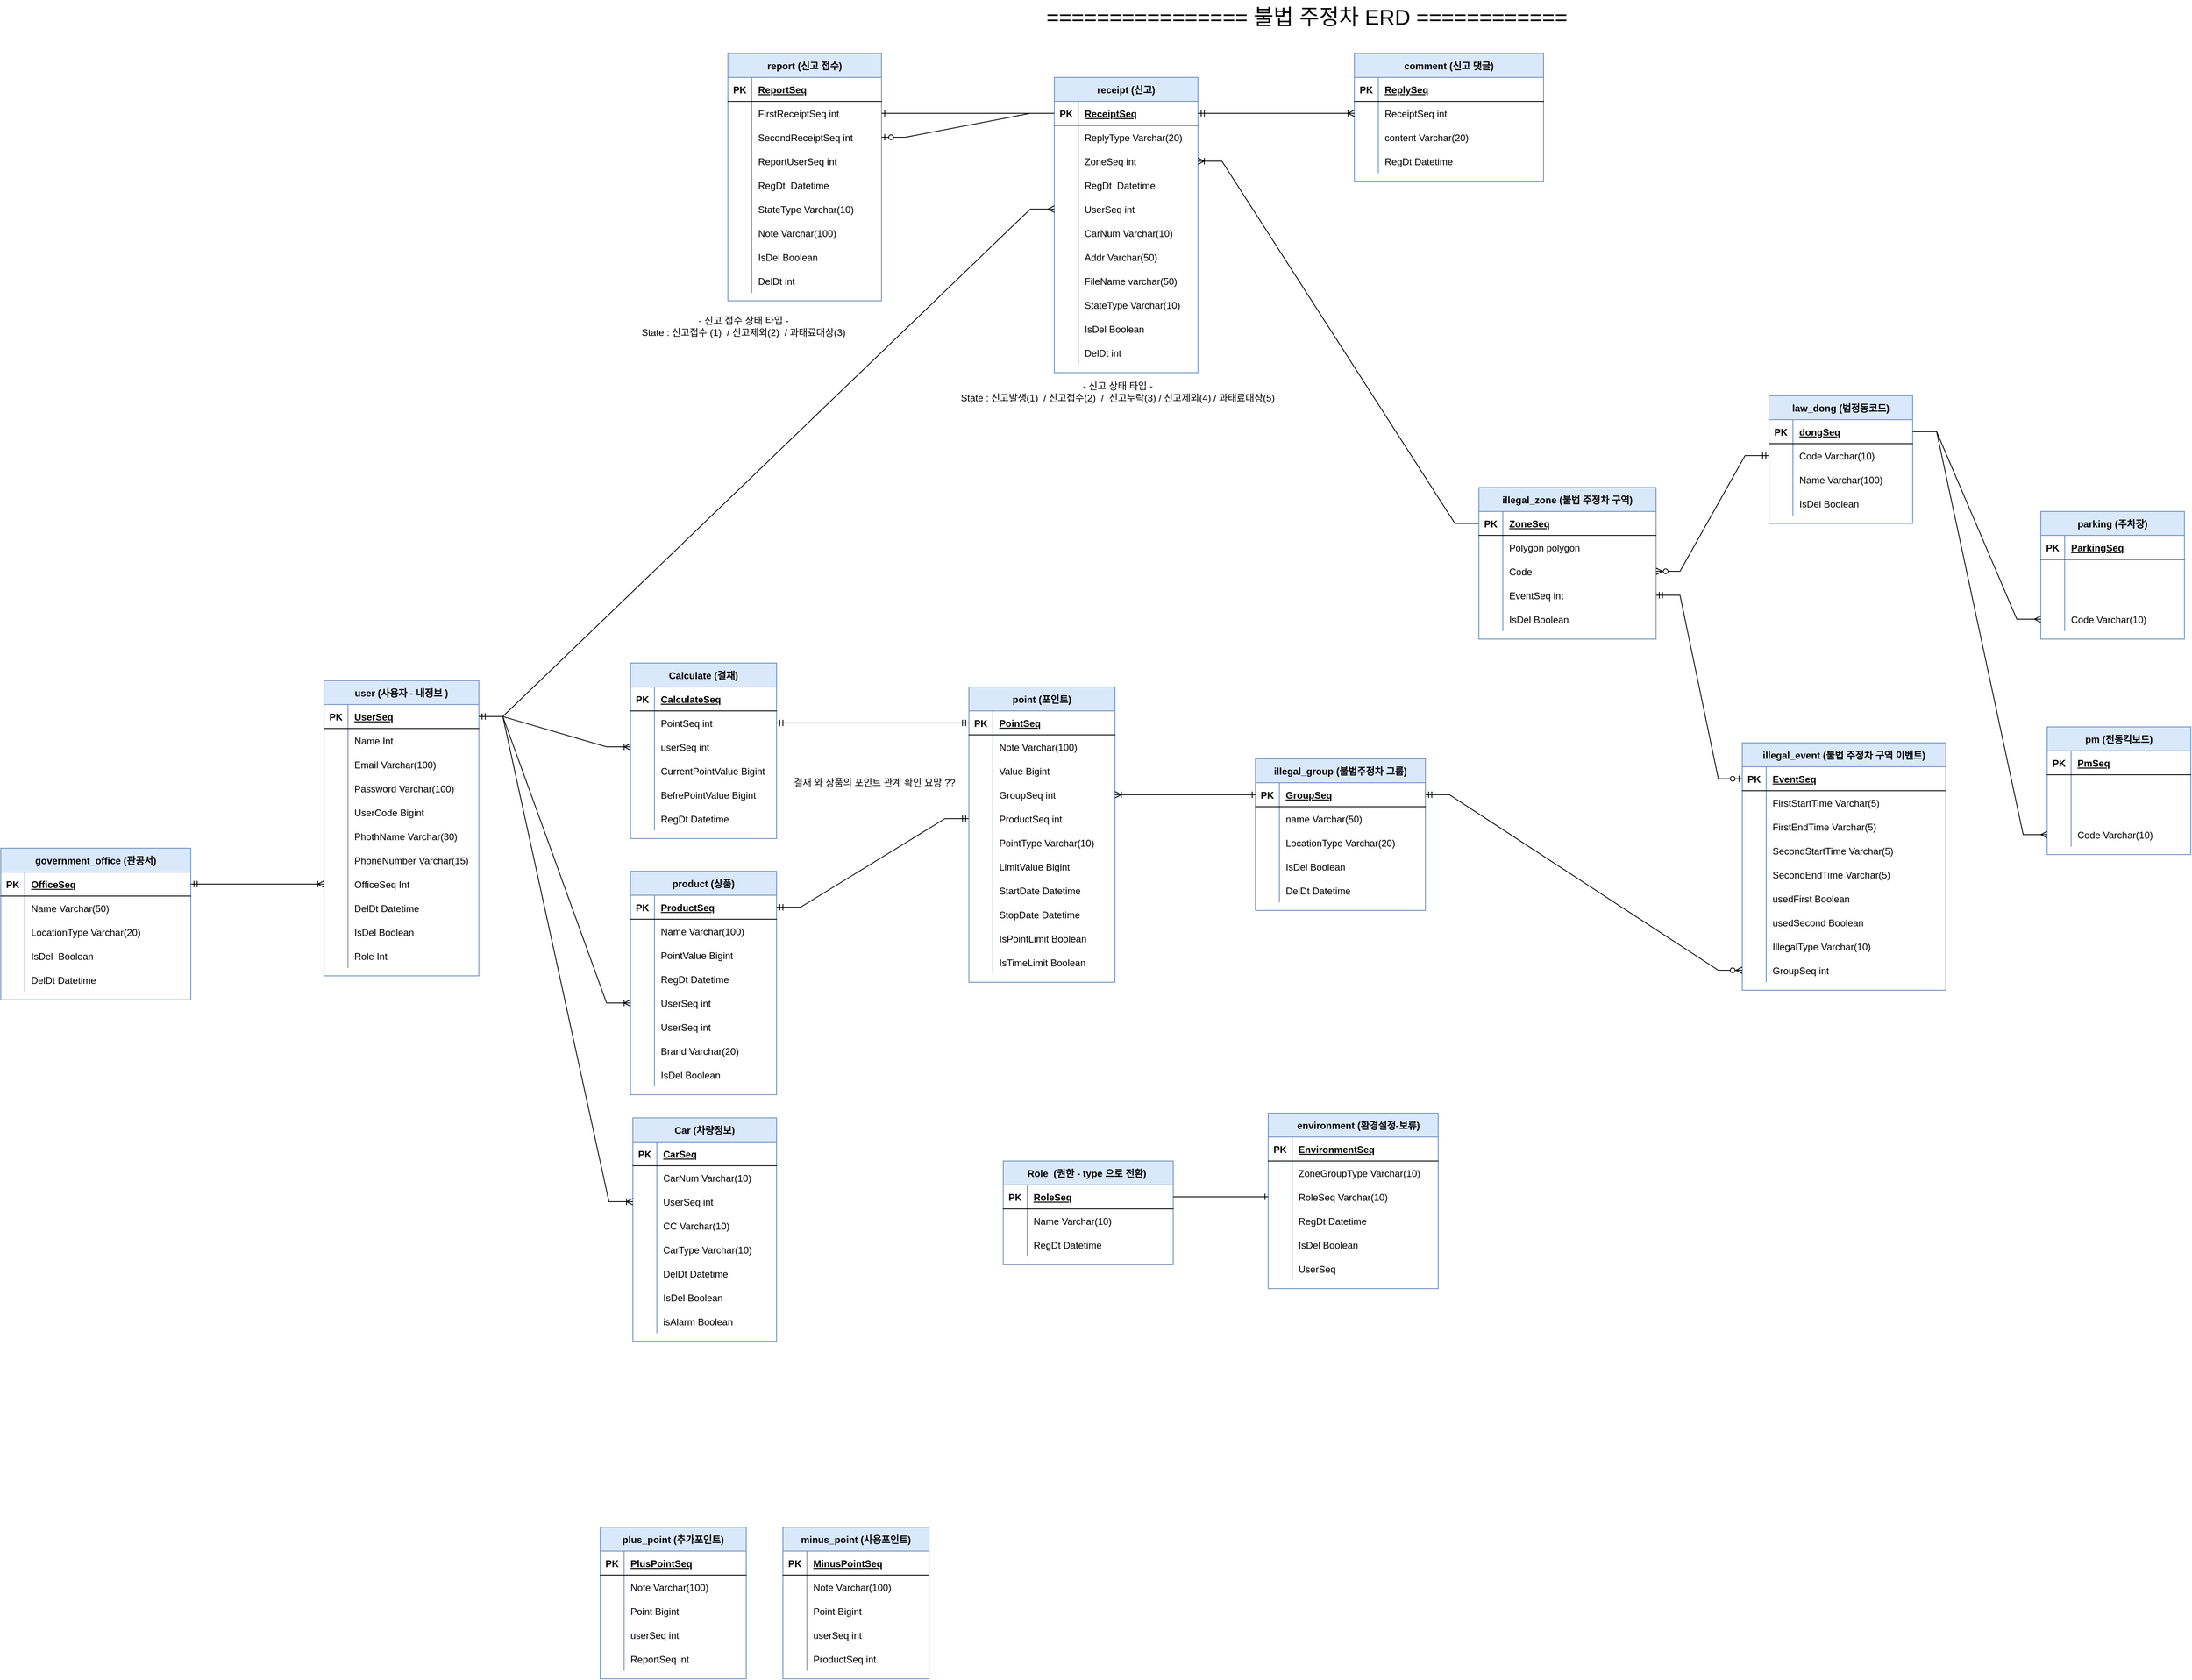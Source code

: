 <mxfile version="16.5.1" type="device"><diagram id="R2lEEEUBdFMjLlhIrx00" name="Page-1"><mxGraphModel dx="3762" dy="1225" grid="0" gridSize="10" guides="1" tooltips="1" connect="1" arrows="1" fold="1" page="1" pageScale="1" pageWidth="850" pageHeight="1100" math="0" shadow="0" extFonts="Permanent Marker^https://fonts.googleapis.com/css?family=Permanent+Marker"><root><mxCell id="0"/><mxCell id="1" parent="0"/><mxCell id="jjk8D7nt9gJsf7ZzPNnP-1" value="law_dong (법정동코드)" style="shape=table;startSize=30;container=1;collapsible=1;childLayout=tableLayout;fixedRows=1;rowLines=0;fontStyle=1;align=center;resizeLast=1;fillColor=#dae8fc;strokeColor=#6c8ebf;" parent="1" vertex="1"><mxGeometry x="975.5" y="508" width="180" height="160" as="geometry"/></mxCell><mxCell id="jjk8D7nt9gJsf7ZzPNnP-2" value="" style="shape=tableRow;horizontal=0;startSize=0;swimlaneHead=0;swimlaneBody=0;fillColor=none;collapsible=0;dropTarget=0;points=[[0,0.5],[1,0.5]];portConstraint=eastwest;top=0;left=0;right=0;bottom=1;" parent="jjk8D7nt9gJsf7ZzPNnP-1" vertex="1"><mxGeometry y="30" width="180" height="30" as="geometry"/></mxCell><mxCell id="jjk8D7nt9gJsf7ZzPNnP-3" value="PK" style="shape=partialRectangle;connectable=0;fillColor=none;top=0;left=0;bottom=0;right=0;fontStyle=1;overflow=hidden;" parent="jjk8D7nt9gJsf7ZzPNnP-2" vertex="1"><mxGeometry width="30" height="30" as="geometry"><mxRectangle width="30" height="30" as="alternateBounds"/></mxGeometry></mxCell><mxCell id="jjk8D7nt9gJsf7ZzPNnP-4" value="dongSeq" style="shape=partialRectangle;connectable=0;fillColor=none;top=0;left=0;bottom=0;right=0;align=left;spacingLeft=6;fontStyle=5;overflow=hidden;" parent="jjk8D7nt9gJsf7ZzPNnP-2" vertex="1"><mxGeometry x="30" width="150" height="30" as="geometry"><mxRectangle width="150" height="30" as="alternateBounds"/></mxGeometry></mxCell><mxCell id="jjk8D7nt9gJsf7ZzPNnP-5" value="" style="shape=tableRow;horizontal=0;startSize=0;swimlaneHead=0;swimlaneBody=0;fillColor=none;collapsible=0;dropTarget=0;points=[[0,0.5],[1,0.5]];portConstraint=eastwest;top=0;left=0;right=0;bottom=0;" parent="jjk8D7nt9gJsf7ZzPNnP-1" vertex="1"><mxGeometry y="60" width="180" height="30" as="geometry"/></mxCell><mxCell id="jjk8D7nt9gJsf7ZzPNnP-6" value="    " style="shape=partialRectangle;connectable=0;fillColor=none;top=0;left=0;bottom=0;right=0;editable=1;overflow=hidden;" parent="jjk8D7nt9gJsf7ZzPNnP-5" vertex="1"><mxGeometry width="30" height="30" as="geometry"><mxRectangle width="30" height="30" as="alternateBounds"/></mxGeometry></mxCell><mxCell id="jjk8D7nt9gJsf7ZzPNnP-7" value="Code Varchar(10)" style="shape=partialRectangle;connectable=0;fillColor=none;top=0;left=0;bottom=0;right=0;align=left;spacingLeft=6;overflow=hidden;" parent="jjk8D7nt9gJsf7ZzPNnP-5" vertex="1"><mxGeometry x="30" width="150" height="30" as="geometry"><mxRectangle width="150" height="30" as="alternateBounds"/></mxGeometry></mxCell><mxCell id="jjk8D7nt9gJsf7ZzPNnP-8" value="" style="shape=tableRow;horizontal=0;startSize=0;swimlaneHead=0;swimlaneBody=0;fillColor=none;collapsible=0;dropTarget=0;points=[[0,0.5],[1,0.5]];portConstraint=eastwest;top=0;left=0;right=0;bottom=0;" parent="jjk8D7nt9gJsf7ZzPNnP-1" vertex="1"><mxGeometry y="90" width="180" height="30" as="geometry"/></mxCell><mxCell id="jjk8D7nt9gJsf7ZzPNnP-9" value="                " style="shape=partialRectangle;connectable=0;fillColor=none;top=0;left=0;bottom=0;right=0;editable=1;overflow=hidden;" parent="jjk8D7nt9gJsf7ZzPNnP-8" vertex="1"><mxGeometry width="30" height="30" as="geometry"><mxRectangle width="30" height="30" as="alternateBounds"/></mxGeometry></mxCell><mxCell id="jjk8D7nt9gJsf7ZzPNnP-10" value="Name Varchar(100)" style="shape=partialRectangle;connectable=0;fillColor=none;top=0;left=0;bottom=0;right=0;align=left;spacingLeft=6;overflow=hidden;" parent="jjk8D7nt9gJsf7ZzPNnP-8" vertex="1"><mxGeometry x="30" width="150" height="30" as="geometry"><mxRectangle width="150" height="30" as="alternateBounds"/></mxGeometry></mxCell><mxCell id="jjk8D7nt9gJsf7ZzPNnP-11" value="" style="shape=tableRow;horizontal=0;startSize=0;swimlaneHead=0;swimlaneBody=0;fillColor=none;collapsible=0;dropTarget=0;points=[[0,0.5],[1,0.5]];portConstraint=eastwest;top=0;left=0;right=0;bottom=0;" parent="jjk8D7nt9gJsf7ZzPNnP-1" vertex="1"><mxGeometry y="120" width="180" height="30" as="geometry"/></mxCell><mxCell id="jjk8D7nt9gJsf7ZzPNnP-12" value="" style="shape=partialRectangle;connectable=0;fillColor=none;top=0;left=0;bottom=0;right=0;editable=1;overflow=hidden;" parent="jjk8D7nt9gJsf7ZzPNnP-11" vertex="1"><mxGeometry width="30" height="30" as="geometry"><mxRectangle width="30" height="30" as="alternateBounds"/></mxGeometry></mxCell><mxCell id="jjk8D7nt9gJsf7ZzPNnP-13" value="IsDel Boolean" style="shape=partialRectangle;connectable=0;fillColor=none;top=0;left=0;bottom=0;right=0;align=left;spacingLeft=6;overflow=hidden;" parent="jjk8D7nt9gJsf7ZzPNnP-11" vertex="1"><mxGeometry x="30" width="150" height="30" as="geometry"><mxRectangle width="150" height="30" as="alternateBounds"/></mxGeometry></mxCell><mxCell id="jjk8D7nt9gJsf7ZzPNnP-14" value="parking (주차장)" style="shape=table;startSize=30;container=1;collapsible=1;childLayout=tableLayout;fixedRows=1;rowLines=0;fontStyle=1;align=center;resizeLast=1;fillColor=#dae8fc;strokeColor=#6c8ebf;" parent="1" vertex="1"><mxGeometry x="1316" y="653" width="180" height="160" as="geometry"/></mxCell><mxCell id="jjk8D7nt9gJsf7ZzPNnP-15" value="" style="shape=tableRow;horizontal=0;startSize=0;swimlaneHead=0;swimlaneBody=0;fillColor=none;collapsible=0;dropTarget=0;points=[[0,0.5],[1,0.5]];portConstraint=eastwest;top=0;left=0;right=0;bottom=1;" parent="jjk8D7nt9gJsf7ZzPNnP-14" vertex="1"><mxGeometry y="30" width="180" height="30" as="geometry"/></mxCell><mxCell id="jjk8D7nt9gJsf7ZzPNnP-16" value="PK" style="shape=partialRectangle;connectable=0;fillColor=none;top=0;left=0;bottom=0;right=0;fontStyle=1;overflow=hidden;" parent="jjk8D7nt9gJsf7ZzPNnP-15" vertex="1"><mxGeometry width="30" height="30" as="geometry"><mxRectangle width="30" height="30" as="alternateBounds"/></mxGeometry></mxCell><mxCell id="jjk8D7nt9gJsf7ZzPNnP-17" value="ParkingSeq" style="shape=partialRectangle;connectable=0;fillColor=none;top=0;left=0;bottom=0;right=0;align=left;spacingLeft=6;fontStyle=5;overflow=hidden;" parent="jjk8D7nt9gJsf7ZzPNnP-15" vertex="1"><mxGeometry x="30" width="150" height="30" as="geometry"><mxRectangle width="150" height="30" as="alternateBounds"/></mxGeometry></mxCell><mxCell id="jjk8D7nt9gJsf7ZzPNnP-18" value="" style="shape=tableRow;horizontal=0;startSize=0;swimlaneHead=0;swimlaneBody=0;fillColor=none;collapsible=0;dropTarget=0;points=[[0,0.5],[1,0.5]];portConstraint=eastwest;top=0;left=0;right=0;bottom=0;" parent="jjk8D7nt9gJsf7ZzPNnP-14" vertex="1"><mxGeometry y="60" width="180" height="30" as="geometry"/></mxCell><mxCell id="jjk8D7nt9gJsf7ZzPNnP-19" value="    " style="shape=partialRectangle;connectable=0;fillColor=none;top=0;left=0;bottom=0;right=0;editable=1;overflow=hidden;" parent="jjk8D7nt9gJsf7ZzPNnP-18" vertex="1"><mxGeometry width="30" height="30" as="geometry"><mxRectangle width="30" height="30" as="alternateBounds"/></mxGeometry></mxCell><mxCell id="jjk8D7nt9gJsf7ZzPNnP-20" value="" style="shape=partialRectangle;connectable=0;fillColor=none;top=0;left=0;bottom=0;right=0;align=left;spacingLeft=6;overflow=hidden;" parent="jjk8D7nt9gJsf7ZzPNnP-18" vertex="1"><mxGeometry x="30" width="150" height="30" as="geometry"><mxRectangle width="150" height="30" as="alternateBounds"/></mxGeometry></mxCell><mxCell id="jjk8D7nt9gJsf7ZzPNnP-21" value="" style="shape=tableRow;horizontal=0;startSize=0;swimlaneHead=0;swimlaneBody=0;fillColor=none;collapsible=0;dropTarget=0;points=[[0,0.5],[1,0.5]];portConstraint=eastwest;top=0;left=0;right=0;bottom=0;" parent="jjk8D7nt9gJsf7ZzPNnP-14" vertex="1"><mxGeometry y="90" width="180" height="30" as="geometry"/></mxCell><mxCell id="jjk8D7nt9gJsf7ZzPNnP-22" value="        " style="shape=partialRectangle;connectable=0;fillColor=none;top=0;left=0;bottom=0;right=0;editable=1;overflow=hidden;" parent="jjk8D7nt9gJsf7ZzPNnP-21" vertex="1"><mxGeometry width="30" height="30" as="geometry"><mxRectangle width="30" height="30" as="alternateBounds"/></mxGeometry></mxCell><mxCell id="jjk8D7nt9gJsf7ZzPNnP-23" value="" style="shape=partialRectangle;connectable=0;fillColor=none;top=0;left=0;bottom=0;right=0;align=left;spacingLeft=6;overflow=hidden;" parent="jjk8D7nt9gJsf7ZzPNnP-21" vertex="1"><mxGeometry x="30" width="150" height="30" as="geometry"><mxRectangle width="150" height="30" as="alternateBounds"/></mxGeometry></mxCell><mxCell id="jjk8D7nt9gJsf7ZzPNnP-24" value="" style="shape=tableRow;horizontal=0;startSize=0;swimlaneHead=0;swimlaneBody=0;fillColor=none;collapsible=0;dropTarget=0;points=[[0,0.5],[1,0.5]];portConstraint=eastwest;top=0;left=0;right=0;bottom=0;" parent="jjk8D7nt9gJsf7ZzPNnP-14" vertex="1"><mxGeometry y="120" width="180" height="30" as="geometry"/></mxCell><mxCell id="jjk8D7nt9gJsf7ZzPNnP-25" value="" style="shape=partialRectangle;connectable=0;fillColor=none;top=0;left=0;bottom=0;right=0;editable=1;overflow=hidden;" parent="jjk8D7nt9gJsf7ZzPNnP-24" vertex="1"><mxGeometry width="30" height="30" as="geometry"><mxRectangle width="30" height="30" as="alternateBounds"/></mxGeometry></mxCell><mxCell id="jjk8D7nt9gJsf7ZzPNnP-26" value="Code Varchar(10)" style="shape=partialRectangle;connectable=0;fillColor=none;top=0;left=0;bottom=0;right=0;align=left;spacingLeft=6;overflow=hidden;" parent="jjk8D7nt9gJsf7ZzPNnP-24" vertex="1"><mxGeometry x="30" width="150" height="30" as="geometry"><mxRectangle width="150" height="30" as="alternateBounds"/></mxGeometry></mxCell><mxCell id="3DWejF1mRMMbf0ybZzaF-1" value="illegal_zone (불법 주정차 구역)" style="shape=table;startSize=30;container=1;collapsible=1;childLayout=tableLayout;fixedRows=1;rowLines=0;fontStyle=1;align=center;resizeLast=1;fillColor=#dae8fc;strokeColor=#6c8ebf;" parent="1" vertex="1"><mxGeometry x="612" y="623" width="222" height="190" as="geometry"/></mxCell><mxCell id="3DWejF1mRMMbf0ybZzaF-2" value="" style="shape=tableRow;horizontal=0;startSize=0;swimlaneHead=0;swimlaneBody=0;fillColor=none;collapsible=0;dropTarget=0;points=[[0,0.5],[1,0.5]];portConstraint=eastwest;top=0;left=0;right=0;bottom=1;" parent="3DWejF1mRMMbf0ybZzaF-1" vertex="1"><mxGeometry y="30" width="222" height="30" as="geometry"/></mxCell><mxCell id="3DWejF1mRMMbf0ybZzaF-3" value="PK" style="shape=partialRectangle;connectable=0;fillColor=none;top=0;left=0;bottom=0;right=0;fontStyle=1;overflow=hidden;" parent="3DWejF1mRMMbf0ybZzaF-2" vertex="1"><mxGeometry width="30" height="30" as="geometry"><mxRectangle width="30" height="30" as="alternateBounds"/></mxGeometry></mxCell><mxCell id="3DWejF1mRMMbf0ybZzaF-4" value="ZoneSeq" style="shape=partialRectangle;connectable=0;fillColor=none;top=0;left=0;bottom=0;right=0;align=left;spacingLeft=6;fontStyle=5;overflow=hidden;" parent="3DWejF1mRMMbf0ybZzaF-2" vertex="1"><mxGeometry x="30" width="192" height="30" as="geometry"><mxRectangle width="192" height="30" as="alternateBounds"/></mxGeometry></mxCell><mxCell id="3DWejF1mRMMbf0ybZzaF-8" value="" style="shape=tableRow;horizontal=0;startSize=0;swimlaneHead=0;swimlaneBody=0;fillColor=none;collapsible=0;dropTarget=0;points=[[0,0.5],[1,0.5]];portConstraint=eastwest;top=0;left=0;right=0;bottom=0;" parent="3DWejF1mRMMbf0ybZzaF-1" vertex="1"><mxGeometry y="60" width="222" height="30" as="geometry"/></mxCell><mxCell id="3DWejF1mRMMbf0ybZzaF-9" value="        " style="shape=partialRectangle;connectable=0;fillColor=none;top=0;left=0;bottom=0;right=0;editable=1;overflow=hidden;" parent="3DWejF1mRMMbf0ybZzaF-8" vertex="1"><mxGeometry width="30" height="30" as="geometry"><mxRectangle width="30" height="30" as="alternateBounds"/></mxGeometry></mxCell><mxCell id="3DWejF1mRMMbf0ybZzaF-10" value="Polygon polygon" style="shape=partialRectangle;connectable=0;fillColor=none;top=0;left=0;bottom=0;right=0;align=left;spacingLeft=6;overflow=hidden;" parent="3DWejF1mRMMbf0ybZzaF-8" vertex="1"><mxGeometry x="30" width="192" height="30" as="geometry"><mxRectangle width="192" height="30" as="alternateBounds"/></mxGeometry></mxCell><mxCell id="3DWejF1mRMMbf0ybZzaF-14" style="shape=tableRow;horizontal=0;startSize=0;swimlaneHead=0;swimlaneBody=0;fillColor=none;collapsible=0;dropTarget=0;points=[[0,0.5],[1,0.5]];portConstraint=eastwest;top=0;left=0;right=0;bottom=0;" parent="3DWejF1mRMMbf0ybZzaF-1" vertex="1"><mxGeometry y="90" width="222" height="30" as="geometry"/></mxCell><mxCell id="3DWejF1mRMMbf0ybZzaF-15" style="shape=partialRectangle;connectable=0;fillColor=none;top=0;left=0;bottom=0;right=0;editable=1;overflow=hidden;" parent="3DWejF1mRMMbf0ybZzaF-14" vertex="1"><mxGeometry width="30" height="30" as="geometry"><mxRectangle width="30" height="30" as="alternateBounds"/></mxGeometry></mxCell><mxCell id="3DWejF1mRMMbf0ybZzaF-16" value="Code " style="shape=partialRectangle;connectable=0;fillColor=none;top=0;left=0;bottom=0;right=0;align=left;spacingLeft=6;overflow=hidden;" parent="3DWejF1mRMMbf0ybZzaF-14" vertex="1"><mxGeometry x="30" width="192" height="30" as="geometry"><mxRectangle width="192" height="30" as="alternateBounds"/></mxGeometry></mxCell><mxCell id="Xz1jx7ooLgkBitIllxFq-4" style="shape=tableRow;horizontal=0;startSize=0;swimlaneHead=0;swimlaneBody=0;fillColor=none;collapsible=0;dropTarget=0;points=[[0,0.5],[1,0.5]];portConstraint=eastwest;top=0;left=0;right=0;bottom=0;" parent="3DWejF1mRMMbf0ybZzaF-1" vertex="1"><mxGeometry y="120" width="222" height="30" as="geometry"/></mxCell><mxCell id="Xz1jx7ooLgkBitIllxFq-5" style="shape=partialRectangle;connectable=0;fillColor=none;top=0;left=0;bottom=0;right=0;editable=1;overflow=hidden;" parent="Xz1jx7ooLgkBitIllxFq-4" vertex="1"><mxGeometry width="30" height="30" as="geometry"><mxRectangle width="30" height="30" as="alternateBounds"/></mxGeometry></mxCell><mxCell id="Xz1jx7ooLgkBitIllxFq-6" value="EventSeq int" style="shape=partialRectangle;connectable=0;fillColor=none;top=0;left=0;bottom=0;right=0;align=left;spacingLeft=6;overflow=hidden;" parent="Xz1jx7ooLgkBitIllxFq-4" vertex="1"><mxGeometry x="30" width="192" height="30" as="geometry"><mxRectangle width="192" height="30" as="alternateBounds"/></mxGeometry></mxCell><mxCell id="gPPIuptsVxLHpDznkG_E-32" style="shape=tableRow;horizontal=0;startSize=0;swimlaneHead=0;swimlaneBody=0;fillColor=none;collapsible=0;dropTarget=0;points=[[0,0.5],[1,0.5]];portConstraint=eastwest;top=0;left=0;right=0;bottom=0;" parent="3DWejF1mRMMbf0ybZzaF-1" vertex="1"><mxGeometry y="150" width="222" height="30" as="geometry"/></mxCell><mxCell id="gPPIuptsVxLHpDznkG_E-33" style="shape=partialRectangle;connectable=0;fillColor=none;top=0;left=0;bottom=0;right=0;editable=1;overflow=hidden;" parent="gPPIuptsVxLHpDznkG_E-32" vertex="1"><mxGeometry width="30" height="30" as="geometry"><mxRectangle width="30" height="30" as="alternateBounds"/></mxGeometry></mxCell><mxCell id="gPPIuptsVxLHpDznkG_E-34" value="IsDel Boolean" style="shape=partialRectangle;connectable=0;fillColor=none;top=0;left=0;bottom=0;right=0;align=left;spacingLeft=6;overflow=hidden;" parent="gPPIuptsVxLHpDznkG_E-32" vertex="1"><mxGeometry x="30" width="192" height="30" as="geometry"><mxRectangle width="192" height="30" as="alternateBounds"/></mxGeometry></mxCell><mxCell id="3DWejF1mRMMbf0ybZzaF-19" value="" style="edgeStyle=entityRelationEdgeStyle;fontSize=12;html=1;endArrow=ERmany;rounded=0;exitX=1;exitY=0.5;exitDx=0;exitDy=0;entryX=0;entryY=0.5;entryDx=0;entryDy=0;" parent="1" source="jjk8D7nt9gJsf7ZzPNnP-2" target="jjk8D7nt9gJsf7ZzPNnP-24" edge="1"><mxGeometry width="100" height="100" relative="1" as="geometry"><mxPoint x="1510" y="1098" as="sourcePoint"/><mxPoint x="1610" y="998" as="targetPoint"/></mxGeometry></mxCell><mxCell id="3DWejF1mRMMbf0ybZzaF-55" value="================ 불법 주정차 ERD ============" style="text;html=1;align=center;verticalAlign=middle;resizable=0;points=[];autosize=1;strokeColor=none;fillColor=none;strokeWidth=1;fontSize=27;" parent="1" vertex="1"><mxGeometry x="55" y="12" width="682" height="44" as="geometry"/></mxCell><mxCell id="3DWejF1mRMMbf0ybZzaF-61" value="pm (전동킥보드)" style="shape=table;startSize=30;container=1;collapsible=1;childLayout=tableLayout;fixedRows=1;rowLines=0;fontStyle=1;align=center;resizeLast=1;fillColor=#dae8fc;strokeColor=#6c8ebf;" parent="1" vertex="1"><mxGeometry x="1324" y="923" width="180" height="160" as="geometry"/></mxCell><mxCell id="3DWejF1mRMMbf0ybZzaF-62" value="" style="shape=tableRow;horizontal=0;startSize=0;swimlaneHead=0;swimlaneBody=0;fillColor=none;collapsible=0;dropTarget=0;points=[[0,0.5],[1,0.5]];portConstraint=eastwest;top=0;left=0;right=0;bottom=1;" parent="3DWejF1mRMMbf0ybZzaF-61" vertex="1"><mxGeometry y="30" width="180" height="30" as="geometry"/></mxCell><mxCell id="3DWejF1mRMMbf0ybZzaF-63" value="PK" style="shape=partialRectangle;connectable=0;fillColor=none;top=0;left=0;bottom=0;right=0;fontStyle=1;overflow=hidden;" parent="3DWejF1mRMMbf0ybZzaF-62" vertex="1"><mxGeometry width="30" height="30" as="geometry"><mxRectangle width="30" height="30" as="alternateBounds"/></mxGeometry></mxCell><mxCell id="3DWejF1mRMMbf0ybZzaF-64" value="PmSeq" style="shape=partialRectangle;connectable=0;fillColor=none;top=0;left=0;bottom=0;right=0;align=left;spacingLeft=6;fontStyle=5;overflow=hidden;" parent="3DWejF1mRMMbf0ybZzaF-62" vertex="1"><mxGeometry x="30" width="150" height="30" as="geometry"><mxRectangle width="150" height="30" as="alternateBounds"/></mxGeometry></mxCell><mxCell id="3DWejF1mRMMbf0ybZzaF-65" value="" style="shape=tableRow;horizontal=0;startSize=0;swimlaneHead=0;swimlaneBody=0;fillColor=none;collapsible=0;dropTarget=0;points=[[0,0.5],[1,0.5]];portConstraint=eastwest;top=0;left=0;right=0;bottom=0;" parent="3DWejF1mRMMbf0ybZzaF-61" vertex="1"><mxGeometry y="60" width="180" height="30" as="geometry"/></mxCell><mxCell id="3DWejF1mRMMbf0ybZzaF-66" value="    " style="shape=partialRectangle;connectable=0;fillColor=none;top=0;left=0;bottom=0;right=0;editable=1;overflow=hidden;" parent="3DWejF1mRMMbf0ybZzaF-65" vertex="1"><mxGeometry width="30" height="30" as="geometry"><mxRectangle width="30" height="30" as="alternateBounds"/></mxGeometry></mxCell><mxCell id="3DWejF1mRMMbf0ybZzaF-67" value="" style="shape=partialRectangle;connectable=0;fillColor=none;top=0;left=0;bottom=0;right=0;align=left;spacingLeft=6;overflow=hidden;" parent="3DWejF1mRMMbf0ybZzaF-65" vertex="1"><mxGeometry x="30" width="150" height="30" as="geometry"><mxRectangle width="150" height="30" as="alternateBounds"/></mxGeometry></mxCell><mxCell id="3DWejF1mRMMbf0ybZzaF-68" value="" style="shape=tableRow;horizontal=0;startSize=0;swimlaneHead=0;swimlaneBody=0;fillColor=none;collapsible=0;dropTarget=0;points=[[0,0.5],[1,0.5]];portConstraint=eastwest;top=0;left=0;right=0;bottom=0;" parent="3DWejF1mRMMbf0ybZzaF-61" vertex="1"><mxGeometry y="90" width="180" height="30" as="geometry"/></mxCell><mxCell id="3DWejF1mRMMbf0ybZzaF-69" value="        " style="shape=partialRectangle;connectable=0;fillColor=none;top=0;left=0;bottom=0;right=0;editable=1;overflow=hidden;" parent="3DWejF1mRMMbf0ybZzaF-68" vertex="1"><mxGeometry width="30" height="30" as="geometry"><mxRectangle width="30" height="30" as="alternateBounds"/></mxGeometry></mxCell><mxCell id="3DWejF1mRMMbf0ybZzaF-70" value="" style="shape=partialRectangle;connectable=0;fillColor=none;top=0;left=0;bottom=0;right=0;align=left;spacingLeft=6;overflow=hidden;" parent="3DWejF1mRMMbf0ybZzaF-68" vertex="1"><mxGeometry x="30" width="150" height="30" as="geometry"><mxRectangle width="150" height="30" as="alternateBounds"/></mxGeometry></mxCell><mxCell id="3DWejF1mRMMbf0ybZzaF-71" value="" style="shape=tableRow;horizontal=0;startSize=0;swimlaneHead=0;swimlaneBody=0;fillColor=none;collapsible=0;dropTarget=0;points=[[0,0.5],[1,0.5]];portConstraint=eastwest;top=0;left=0;right=0;bottom=0;" parent="3DWejF1mRMMbf0ybZzaF-61" vertex="1"><mxGeometry y="120" width="180" height="30" as="geometry"/></mxCell><mxCell id="3DWejF1mRMMbf0ybZzaF-72" value="" style="shape=partialRectangle;connectable=0;fillColor=none;top=0;left=0;bottom=0;right=0;editable=1;overflow=hidden;" parent="3DWejF1mRMMbf0ybZzaF-71" vertex="1"><mxGeometry width="30" height="30" as="geometry"><mxRectangle width="30" height="30" as="alternateBounds"/></mxGeometry></mxCell><mxCell id="3DWejF1mRMMbf0ybZzaF-73" value="Code Varchar(10)" style="shape=partialRectangle;connectable=0;fillColor=none;top=0;left=0;bottom=0;right=0;align=left;spacingLeft=6;overflow=hidden;" parent="3DWejF1mRMMbf0ybZzaF-71" vertex="1"><mxGeometry x="30" width="150" height="30" as="geometry"><mxRectangle width="150" height="30" as="alternateBounds"/></mxGeometry></mxCell><mxCell id="3DWejF1mRMMbf0ybZzaF-74" value="" style="edgeStyle=entityRelationEdgeStyle;fontSize=12;html=1;endArrow=ERmany;rounded=0;exitX=1;exitY=0.5;exitDx=0;exitDy=0;entryX=0;entryY=0.5;entryDx=0;entryDy=0;" parent="1" source="jjk8D7nt9gJsf7ZzPNnP-2" target="3DWejF1mRMMbf0ybZzaF-71" edge="1"><mxGeometry width="100" height="100" relative="1" as="geometry"><mxPoint x="1233" y="998" as="sourcePoint"/><mxPoint x="1333" y="898" as="targetPoint"/></mxGeometry></mxCell><mxCell id="3DWejF1mRMMbf0ybZzaF-76" value="Calculate (결재)" style="shape=table;startSize=30;container=1;collapsible=1;childLayout=tableLayout;fixedRows=1;rowLines=0;fontStyle=1;align=center;resizeLast=1;fillColor=#dae8fc;strokeColor=#6c8ebf;" parent="1" vertex="1"><mxGeometry x="-451" y="843" width="183" height="220" as="geometry"/></mxCell><mxCell id="3DWejF1mRMMbf0ybZzaF-77" value="" style="shape=tableRow;horizontal=0;startSize=0;swimlaneHead=0;swimlaneBody=0;fillColor=none;collapsible=0;dropTarget=0;points=[[0,0.5],[1,0.5]];portConstraint=eastwest;top=0;left=0;right=0;bottom=1;" parent="3DWejF1mRMMbf0ybZzaF-76" vertex="1"><mxGeometry y="30" width="183" height="30" as="geometry"/></mxCell><mxCell id="3DWejF1mRMMbf0ybZzaF-78" value="PK" style="shape=partialRectangle;connectable=0;fillColor=none;top=0;left=0;bottom=0;right=0;fontStyle=1;overflow=hidden;" parent="3DWejF1mRMMbf0ybZzaF-77" vertex="1"><mxGeometry width="30" height="30" as="geometry"><mxRectangle width="30" height="30" as="alternateBounds"/></mxGeometry></mxCell><mxCell id="3DWejF1mRMMbf0ybZzaF-79" value="CalculateSeq" style="shape=partialRectangle;connectable=0;fillColor=none;top=0;left=0;bottom=0;right=0;align=left;spacingLeft=6;fontStyle=5;overflow=hidden;" parent="3DWejF1mRMMbf0ybZzaF-77" vertex="1"><mxGeometry x="30" width="153" height="30" as="geometry"><mxRectangle width="153" height="30" as="alternateBounds"/></mxGeometry></mxCell><mxCell id="3DWejF1mRMMbf0ybZzaF-86" value="" style="shape=tableRow;horizontal=0;startSize=0;swimlaneHead=0;swimlaneBody=0;fillColor=none;collapsible=0;dropTarget=0;points=[[0,0.5],[1,0.5]];portConstraint=eastwest;top=0;left=0;right=0;bottom=0;" parent="3DWejF1mRMMbf0ybZzaF-76" vertex="1"><mxGeometry y="60" width="183" height="30" as="geometry"/></mxCell><mxCell id="3DWejF1mRMMbf0ybZzaF-87" value="" style="shape=partialRectangle;connectable=0;fillColor=none;top=0;left=0;bottom=0;right=0;editable=1;overflow=hidden;" parent="3DWejF1mRMMbf0ybZzaF-86" vertex="1"><mxGeometry width="30" height="30" as="geometry"><mxRectangle width="30" height="30" as="alternateBounds"/></mxGeometry></mxCell><mxCell id="3DWejF1mRMMbf0ybZzaF-88" value="PointSeq int" style="shape=partialRectangle;connectable=0;fillColor=none;top=0;left=0;bottom=0;right=0;align=left;spacingLeft=6;overflow=hidden;" parent="3DWejF1mRMMbf0ybZzaF-86" vertex="1"><mxGeometry x="30" width="153" height="30" as="geometry"><mxRectangle width="153" height="30" as="alternateBounds"/></mxGeometry></mxCell><mxCell id="Ll4E5EnsMk9VBuvcH0gZ-106" style="shape=tableRow;horizontal=0;startSize=0;swimlaneHead=0;swimlaneBody=0;fillColor=none;collapsible=0;dropTarget=0;points=[[0,0.5],[1,0.5]];portConstraint=eastwest;top=0;left=0;right=0;bottom=0;" parent="3DWejF1mRMMbf0ybZzaF-76" vertex="1"><mxGeometry y="90" width="183" height="30" as="geometry"/></mxCell><mxCell id="Ll4E5EnsMk9VBuvcH0gZ-107" style="shape=partialRectangle;connectable=0;fillColor=none;top=0;left=0;bottom=0;right=0;editable=1;overflow=hidden;" parent="Ll4E5EnsMk9VBuvcH0gZ-106" vertex="1"><mxGeometry width="30" height="30" as="geometry"><mxRectangle width="30" height="30" as="alternateBounds"/></mxGeometry></mxCell><mxCell id="Ll4E5EnsMk9VBuvcH0gZ-108" value="userSeq int" style="shape=partialRectangle;connectable=0;fillColor=none;top=0;left=0;bottom=0;right=0;align=left;spacingLeft=6;overflow=hidden;" parent="Ll4E5EnsMk9VBuvcH0gZ-106" vertex="1"><mxGeometry x="30" width="153" height="30" as="geometry"><mxRectangle width="153" height="30" as="alternateBounds"/></mxGeometry></mxCell><mxCell id="3DWejF1mRMMbf0ybZzaF-83" value="" style="shape=tableRow;horizontal=0;startSize=0;swimlaneHead=0;swimlaneBody=0;fillColor=none;collapsible=0;dropTarget=0;points=[[0,0.5],[1,0.5]];portConstraint=eastwest;top=0;left=0;right=0;bottom=0;" parent="3DWejF1mRMMbf0ybZzaF-76" vertex="1"><mxGeometry y="120" width="183" height="30" as="geometry"/></mxCell><mxCell id="3DWejF1mRMMbf0ybZzaF-84" value="        " style="shape=partialRectangle;connectable=0;fillColor=none;top=0;left=0;bottom=0;right=0;editable=1;overflow=hidden;" parent="3DWejF1mRMMbf0ybZzaF-83" vertex="1"><mxGeometry width="30" height="30" as="geometry"><mxRectangle width="30" height="30" as="alternateBounds"/></mxGeometry></mxCell><mxCell id="3DWejF1mRMMbf0ybZzaF-85" value="CurrentPointValue Bigint" style="shape=partialRectangle;connectable=0;fillColor=none;top=0;left=0;bottom=0;right=0;align=left;spacingLeft=6;overflow=hidden;" parent="3DWejF1mRMMbf0ybZzaF-83" vertex="1"><mxGeometry x="30" width="153" height="30" as="geometry"><mxRectangle width="153" height="30" as="alternateBounds"/></mxGeometry></mxCell><mxCell id="Ll4E5EnsMk9VBuvcH0gZ-4" style="shape=tableRow;horizontal=0;startSize=0;swimlaneHead=0;swimlaneBody=0;fillColor=none;collapsible=0;dropTarget=0;points=[[0,0.5],[1,0.5]];portConstraint=eastwest;top=0;left=0;right=0;bottom=0;" parent="3DWejF1mRMMbf0ybZzaF-76" vertex="1"><mxGeometry y="150" width="183" height="30" as="geometry"/></mxCell><mxCell id="Ll4E5EnsMk9VBuvcH0gZ-5" style="shape=partialRectangle;connectable=0;fillColor=none;top=0;left=0;bottom=0;right=0;editable=1;overflow=hidden;" parent="Ll4E5EnsMk9VBuvcH0gZ-4" vertex="1"><mxGeometry width="30" height="30" as="geometry"><mxRectangle width="30" height="30" as="alternateBounds"/></mxGeometry></mxCell><mxCell id="Ll4E5EnsMk9VBuvcH0gZ-6" value="BefrePointValue Bigint" style="shape=partialRectangle;connectable=0;fillColor=none;top=0;left=0;bottom=0;right=0;align=left;spacingLeft=6;overflow=hidden;" parent="Ll4E5EnsMk9VBuvcH0gZ-4" vertex="1"><mxGeometry x="30" width="153" height="30" as="geometry"><mxRectangle width="153" height="30" as="alternateBounds"/></mxGeometry></mxCell><mxCell id="Ll4E5EnsMk9VBuvcH0gZ-1" style="shape=tableRow;horizontal=0;startSize=0;swimlaneHead=0;swimlaneBody=0;fillColor=none;collapsible=0;dropTarget=0;points=[[0,0.5],[1,0.5]];portConstraint=eastwest;top=0;left=0;right=0;bottom=0;" parent="3DWejF1mRMMbf0ybZzaF-76" vertex="1"><mxGeometry y="180" width="183" height="30" as="geometry"/></mxCell><mxCell id="Ll4E5EnsMk9VBuvcH0gZ-2" style="shape=partialRectangle;connectable=0;fillColor=none;top=0;left=0;bottom=0;right=0;editable=1;overflow=hidden;" parent="Ll4E5EnsMk9VBuvcH0gZ-1" vertex="1"><mxGeometry width="30" height="30" as="geometry"><mxRectangle width="30" height="30" as="alternateBounds"/></mxGeometry></mxCell><mxCell id="Ll4E5EnsMk9VBuvcH0gZ-3" value="RegDt Datetime" style="shape=partialRectangle;connectable=0;fillColor=none;top=0;left=0;bottom=0;right=0;align=left;spacingLeft=6;overflow=hidden;" parent="Ll4E5EnsMk9VBuvcH0gZ-1" vertex="1"><mxGeometry x="30" width="153" height="30" as="geometry"><mxRectangle width="153" height="30" as="alternateBounds"/></mxGeometry></mxCell><mxCell id="k230CiZL6Hb0ybEDD3Pb-1" value="report (신고 접수)" style="shape=table;startSize=30;container=1;collapsible=1;childLayout=tableLayout;fixedRows=1;rowLines=0;fontStyle=1;align=center;resizeLast=1;fillColor=#dae8fc;strokeColor=#6c8ebf;" parent="1" vertex="1"><mxGeometry x="-329" y="79" width="192.5" height="310" as="geometry"/></mxCell><mxCell id="k230CiZL6Hb0ybEDD3Pb-2" value="" style="shape=tableRow;horizontal=0;startSize=0;swimlaneHead=0;swimlaneBody=0;fillColor=none;collapsible=0;dropTarget=0;points=[[0,0.5],[1,0.5]];portConstraint=eastwest;top=0;left=0;right=0;bottom=1;" parent="k230CiZL6Hb0ybEDD3Pb-1" vertex="1"><mxGeometry y="30" width="192.5" height="30" as="geometry"/></mxCell><mxCell id="k230CiZL6Hb0ybEDD3Pb-3" value="PK" style="shape=partialRectangle;connectable=0;fillColor=none;top=0;left=0;bottom=0;right=0;fontStyle=1;overflow=hidden;" parent="k230CiZL6Hb0ybEDD3Pb-2" vertex="1"><mxGeometry width="30" height="30" as="geometry"><mxRectangle width="30" height="30" as="alternateBounds"/></mxGeometry></mxCell><mxCell id="k230CiZL6Hb0ybEDD3Pb-4" value="ReportSeq" style="shape=partialRectangle;connectable=0;fillColor=none;top=0;left=0;bottom=0;right=0;align=left;spacingLeft=6;fontStyle=5;overflow=hidden;" parent="k230CiZL6Hb0ybEDD3Pb-2" vertex="1"><mxGeometry x="30" width="162.5" height="30" as="geometry"><mxRectangle width="162.5" height="30" as="alternateBounds"/></mxGeometry></mxCell><mxCell id="k230CiZL6Hb0ybEDD3Pb-20" style="shape=tableRow;horizontal=0;startSize=0;swimlaneHead=0;swimlaneBody=0;fillColor=none;collapsible=0;dropTarget=0;points=[[0,0.5],[1,0.5]];portConstraint=eastwest;top=0;left=0;right=0;bottom=0;" parent="k230CiZL6Hb0ybEDD3Pb-1" vertex="1"><mxGeometry y="60" width="192.5" height="30" as="geometry"/></mxCell><mxCell id="k230CiZL6Hb0ybEDD3Pb-21" style="shape=partialRectangle;connectable=0;fillColor=none;top=0;left=0;bottom=0;right=0;editable=1;overflow=hidden;" parent="k230CiZL6Hb0ybEDD3Pb-20" vertex="1"><mxGeometry width="30" height="30" as="geometry"><mxRectangle width="30" height="30" as="alternateBounds"/></mxGeometry></mxCell><mxCell id="k230CiZL6Hb0ybEDD3Pb-22" value="FirstReceiptSeq int" style="shape=partialRectangle;connectable=0;fillColor=none;top=0;left=0;bottom=0;right=0;align=left;spacingLeft=6;overflow=hidden;" parent="k230CiZL6Hb0ybEDD3Pb-20" vertex="1"><mxGeometry x="30" width="162.5" height="30" as="geometry"><mxRectangle width="162.5" height="30" as="alternateBounds"/></mxGeometry></mxCell><mxCell id="gPPIuptsVxLHpDznkG_E-4" style="shape=tableRow;horizontal=0;startSize=0;swimlaneHead=0;swimlaneBody=0;fillColor=none;collapsible=0;dropTarget=0;points=[[0,0.5],[1,0.5]];portConstraint=eastwest;top=0;left=0;right=0;bottom=0;" parent="k230CiZL6Hb0ybEDD3Pb-1" vertex="1"><mxGeometry y="90" width="192.5" height="30" as="geometry"/></mxCell><mxCell id="gPPIuptsVxLHpDznkG_E-5" style="shape=partialRectangle;connectable=0;fillColor=none;top=0;left=0;bottom=0;right=0;editable=1;overflow=hidden;" parent="gPPIuptsVxLHpDznkG_E-4" vertex="1"><mxGeometry width="30" height="30" as="geometry"><mxRectangle width="30" height="30" as="alternateBounds"/></mxGeometry></mxCell><mxCell id="gPPIuptsVxLHpDznkG_E-6" value="SecondReceiptSeq int" style="shape=partialRectangle;connectable=0;fillColor=none;top=0;left=0;bottom=0;right=0;align=left;spacingLeft=6;overflow=hidden;" parent="gPPIuptsVxLHpDznkG_E-4" vertex="1"><mxGeometry x="30" width="162.5" height="30" as="geometry"><mxRectangle width="162.5" height="30" as="alternateBounds"/></mxGeometry></mxCell><mxCell id="3aRXpXn8clmBkHMXnk5o-62" style="shape=tableRow;horizontal=0;startSize=0;swimlaneHead=0;swimlaneBody=0;fillColor=none;collapsible=0;dropTarget=0;points=[[0,0.5],[1,0.5]];portConstraint=eastwest;top=0;left=0;right=0;bottom=0;" parent="k230CiZL6Hb0ybEDD3Pb-1" vertex="1"><mxGeometry y="120" width="192.5" height="30" as="geometry"/></mxCell><mxCell id="3aRXpXn8clmBkHMXnk5o-63" style="shape=partialRectangle;connectable=0;fillColor=none;top=0;left=0;bottom=0;right=0;editable=1;overflow=hidden;" parent="3aRXpXn8clmBkHMXnk5o-62" vertex="1"><mxGeometry width="30" height="30" as="geometry"><mxRectangle width="30" height="30" as="alternateBounds"/></mxGeometry></mxCell><mxCell id="3aRXpXn8clmBkHMXnk5o-64" value="ReportUserSeq int" style="shape=partialRectangle;connectable=0;fillColor=none;top=0;left=0;bottom=0;right=0;align=left;spacingLeft=6;overflow=hidden;" parent="3aRXpXn8clmBkHMXnk5o-62" vertex="1"><mxGeometry x="30" width="162.5" height="30" as="geometry"><mxRectangle width="162.5" height="30" as="alternateBounds"/></mxGeometry></mxCell><mxCell id="k230CiZL6Hb0ybEDD3Pb-8" value="" style="shape=tableRow;horizontal=0;startSize=0;swimlaneHead=0;swimlaneBody=0;fillColor=none;collapsible=0;dropTarget=0;points=[[0,0.5],[1,0.5]];portConstraint=eastwest;top=0;left=0;right=0;bottom=0;" parent="k230CiZL6Hb0ybEDD3Pb-1" vertex="1"><mxGeometry y="150" width="192.5" height="30" as="geometry"/></mxCell><mxCell id="k230CiZL6Hb0ybEDD3Pb-9" value="        " style="shape=partialRectangle;connectable=0;fillColor=none;top=0;left=0;bottom=0;right=0;editable=1;overflow=hidden;" parent="k230CiZL6Hb0ybEDD3Pb-8" vertex="1"><mxGeometry width="30" height="30" as="geometry"><mxRectangle width="30" height="30" as="alternateBounds"/></mxGeometry></mxCell><mxCell id="k230CiZL6Hb0ybEDD3Pb-10" value="RegDt  Datetime" style="shape=partialRectangle;connectable=0;fillColor=none;top=0;left=0;bottom=0;right=0;align=left;spacingLeft=6;overflow=hidden;" parent="k230CiZL6Hb0ybEDD3Pb-8" vertex="1"><mxGeometry x="30" width="162.5" height="30" as="geometry"><mxRectangle width="162.5" height="30" as="alternateBounds"/></mxGeometry></mxCell><mxCell id="KZbepc4kaINf2Noxv8j4-1" style="shape=tableRow;horizontal=0;startSize=0;swimlaneHead=0;swimlaneBody=0;fillColor=none;collapsible=0;dropTarget=0;points=[[0,0.5],[1,0.5]];portConstraint=eastwest;top=0;left=0;right=0;bottom=0;" parent="k230CiZL6Hb0ybEDD3Pb-1" vertex="1"><mxGeometry y="180" width="192.5" height="30" as="geometry"/></mxCell><mxCell id="KZbepc4kaINf2Noxv8j4-2" style="shape=partialRectangle;connectable=0;fillColor=none;top=0;left=0;bottom=0;right=0;editable=1;overflow=hidden;" parent="KZbepc4kaINf2Noxv8j4-1" vertex="1"><mxGeometry width="30" height="30" as="geometry"><mxRectangle width="30" height="30" as="alternateBounds"/></mxGeometry></mxCell><mxCell id="KZbepc4kaINf2Noxv8j4-3" value="StateType Varchar(10)" style="shape=partialRectangle;connectable=0;fillColor=none;top=0;left=0;bottom=0;right=0;align=left;spacingLeft=6;overflow=hidden;" parent="KZbepc4kaINf2Noxv8j4-1" vertex="1"><mxGeometry x="30" width="162.5" height="30" as="geometry"><mxRectangle width="162.5" height="30" as="alternateBounds"/></mxGeometry></mxCell><mxCell id="3aRXpXn8clmBkHMXnk5o-68" style="shape=tableRow;horizontal=0;startSize=0;swimlaneHead=0;swimlaneBody=0;fillColor=none;collapsible=0;dropTarget=0;points=[[0,0.5],[1,0.5]];portConstraint=eastwest;top=0;left=0;right=0;bottom=0;" parent="k230CiZL6Hb0ybEDD3Pb-1" vertex="1"><mxGeometry y="210" width="192.5" height="30" as="geometry"/></mxCell><mxCell id="3aRXpXn8clmBkHMXnk5o-69" style="shape=partialRectangle;connectable=0;fillColor=none;top=0;left=0;bottom=0;right=0;editable=1;overflow=hidden;" parent="3aRXpXn8clmBkHMXnk5o-68" vertex="1"><mxGeometry width="30" height="30" as="geometry"><mxRectangle width="30" height="30" as="alternateBounds"/></mxGeometry></mxCell><mxCell id="3aRXpXn8clmBkHMXnk5o-70" value="Note Varchar(100)" style="shape=partialRectangle;connectable=0;fillColor=none;top=0;left=0;bottom=0;right=0;align=left;spacingLeft=6;overflow=hidden;" parent="3aRXpXn8clmBkHMXnk5o-68" vertex="1"><mxGeometry x="30" width="162.5" height="30" as="geometry"><mxRectangle width="162.5" height="30" as="alternateBounds"/></mxGeometry></mxCell><mxCell id="k230CiZL6Hb0ybEDD3Pb-11" value="" style="shape=tableRow;horizontal=0;startSize=0;swimlaneHead=0;swimlaneBody=0;fillColor=none;collapsible=0;dropTarget=0;points=[[0,0.5],[1,0.5]];portConstraint=eastwest;top=0;left=0;right=0;bottom=0;" parent="k230CiZL6Hb0ybEDD3Pb-1" vertex="1"><mxGeometry y="240" width="192.5" height="30" as="geometry"/></mxCell><mxCell id="k230CiZL6Hb0ybEDD3Pb-12" value="" style="shape=partialRectangle;connectable=0;fillColor=none;top=0;left=0;bottom=0;right=0;editable=1;overflow=hidden;" parent="k230CiZL6Hb0ybEDD3Pb-11" vertex="1"><mxGeometry width="30" height="30" as="geometry"><mxRectangle width="30" height="30" as="alternateBounds"/></mxGeometry></mxCell><mxCell id="k230CiZL6Hb0ybEDD3Pb-13" value="IsDel Boolean" style="shape=partialRectangle;connectable=0;fillColor=none;top=0;left=0;bottom=0;right=0;align=left;spacingLeft=6;overflow=hidden;" parent="k230CiZL6Hb0ybEDD3Pb-11" vertex="1"><mxGeometry x="30" width="162.5" height="30" as="geometry"><mxRectangle width="162.5" height="30" as="alternateBounds"/></mxGeometry></mxCell><mxCell id="k230CiZL6Hb0ybEDD3Pb-17" style="shape=tableRow;horizontal=0;startSize=0;swimlaneHead=0;swimlaneBody=0;fillColor=none;collapsible=0;dropTarget=0;points=[[0,0.5],[1,0.5]];portConstraint=eastwest;top=0;left=0;right=0;bottom=0;" parent="k230CiZL6Hb0ybEDD3Pb-1" vertex="1"><mxGeometry y="270" width="192.5" height="30" as="geometry"/></mxCell><mxCell id="k230CiZL6Hb0ybEDD3Pb-18" style="shape=partialRectangle;connectable=0;fillColor=none;top=0;left=0;bottom=0;right=0;editable=1;overflow=hidden;" parent="k230CiZL6Hb0ybEDD3Pb-17" vertex="1"><mxGeometry width="30" height="30" as="geometry"><mxRectangle width="30" height="30" as="alternateBounds"/></mxGeometry></mxCell><mxCell id="k230CiZL6Hb0ybEDD3Pb-19" value="DelDt int" style="shape=partialRectangle;connectable=0;fillColor=none;top=0;left=0;bottom=0;right=0;align=left;spacingLeft=6;overflow=hidden;" parent="k230CiZL6Hb0ybEDD3Pb-17" vertex="1"><mxGeometry x="30" width="162.5" height="30" as="geometry"><mxRectangle width="162.5" height="30" as="alternateBounds"/></mxGeometry></mxCell><mxCell id="k230CiZL6Hb0ybEDD3Pb-23" value="receipt (신고)" style="shape=table;startSize=30;container=1;collapsible=1;childLayout=tableLayout;fixedRows=1;rowLines=0;fontStyle=1;align=center;resizeLast=1;fillColor=#dae8fc;strokeColor=#6c8ebf;" parent="1" vertex="1"><mxGeometry x="80" y="109" width="180" height="370" as="geometry"/></mxCell><mxCell id="k230CiZL6Hb0ybEDD3Pb-24" value="" style="shape=tableRow;horizontal=0;startSize=0;swimlaneHead=0;swimlaneBody=0;fillColor=none;collapsible=0;dropTarget=0;points=[[0,0.5],[1,0.5]];portConstraint=eastwest;top=0;left=0;right=0;bottom=1;" parent="k230CiZL6Hb0ybEDD3Pb-23" vertex="1"><mxGeometry y="30" width="180" height="30" as="geometry"/></mxCell><mxCell id="k230CiZL6Hb0ybEDD3Pb-25" value="PK" style="shape=partialRectangle;connectable=0;fillColor=none;top=0;left=0;bottom=0;right=0;fontStyle=1;overflow=hidden;" parent="k230CiZL6Hb0ybEDD3Pb-24" vertex="1"><mxGeometry width="30" height="30" as="geometry"><mxRectangle width="30" height="30" as="alternateBounds"/></mxGeometry></mxCell><mxCell id="k230CiZL6Hb0ybEDD3Pb-26" value="ReceiptSeq" style="shape=partialRectangle;connectable=0;fillColor=none;top=0;left=0;bottom=0;right=0;align=left;spacingLeft=6;fontStyle=5;overflow=hidden;" parent="k230CiZL6Hb0ybEDD3Pb-24" vertex="1"><mxGeometry x="30" width="150" height="30" as="geometry"><mxRectangle width="150" height="30" as="alternateBounds"/></mxGeometry></mxCell><mxCell id="n4dj2atk_tm2qUFWhlWI-7" style="shape=tableRow;horizontal=0;startSize=0;swimlaneHead=0;swimlaneBody=0;fillColor=none;collapsible=0;dropTarget=0;points=[[0,0.5],[1,0.5]];portConstraint=eastwest;top=0;left=0;right=0;bottom=0;" parent="k230CiZL6Hb0ybEDD3Pb-23" vertex="1"><mxGeometry y="60" width="180" height="30" as="geometry"/></mxCell><mxCell id="n4dj2atk_tm2qUFWhlWI-8" style="shape=partialRectangle;connectable=0;fillColor=none;top=0;left=0;bottom=0;right=0;editable=1;overflow=hidden;" parent="n4dj2atk_tm2qUFWhlWI-7" vertex="1"><mxGeometry width="30" height="30" as="geometry"><mxRectangle width="30" height="30" as="alternateBounds"/></mxGeometry></mxCell><mxCell id="n4dj2atk_tm2qUFWhlWI-9" value="ReplyType Varchar(20)" style="shape=partialRectangle;connectable=0;fillColor=none;top=0;left=0;bottom=0;right=0;align=left;spacingLeft=6;overflow=hidden;" parent="n4dj2atk_tm2qUFWhlWI-7" vertex="1"><mxGeometry x="30" width="150" height="30" as="geometry"><mxRectangle width="150" height="30" as="alternateBounds"/></mxGeometry></mxCell><mxCell id="k230CiZL6Hb0ybEDD3Pb-36" style="shape=tableRow;horizontal=0;startSize=0;swimlaneHead=0;swimlaneBody=0;fillColor=none;collapsible=0;dropTarget=0;points=[[0,0.5],[1,0.5]];portConstraint=eastwest;top=0;left=0;right=0;bottom=0;" parent="k230CiZL6Hb0ybEDD3Pb-23" vertex="1"><mxGeometry y="90" width="180" height="30" as="geometry"/></mxCell><mxCell id="k230CiZL6Hb0ybEDD3Pb-37" style="shape=partialRectangle;connectable=0;fillColor=none;top=0;left=0;bottom=0;right=0;editable=1;overflow=hidden;" parent="k230CiZL6Hb0ybEDD3Pb-36" vertex="1"><mxGeometry width="30" height="30" as="geometry"><mxRectangle width="30" height="30" as="alternateBounds"/></mxGeometry></mxCell><mxCell id="k230CiZL6Hb0ybEDD3Pb-38" value="ZoneSeq int" style="shape=partialRectangle;connectable=0;fillColor=none;top=0;left=0;bottom=0;right=0;align=left;spacingLeft=6;overflow=hidden;" parent="k230CiZL6Hb0ybEDD3Pb-36" vertex="1"><mxGeometry x="30" width="150" height="30" as="geometry"><mxRectangle width="150" height="30" as="alternateBounds"/></mxGeometry></mxCell><mxCell id="k230CiZL6Hb0ybEDD3Pb-30" value="" style="shape=tableRow;horizontal=0;startSize=0;swimlaneHead=0;swimlaneBody=0;fillColor=none;collapsible=0;dropTarget=0;points=[[0,0.5],[1,0.5]];portConstraint=eastwest;top=0;left=0;right=0;bottom=0;" parent="k230CiZL6Hb0ybEDD3Pb-23" vertex="1"><mxGeometry y="120" width="180" height="30" as="geometry"/></mxCell><mxCell id="k230CiZL6Hb0ybEDD3Pb-31" value="        " style="shape=partialRectangle;connectable=0;fillColor=none;top=0;left=0;bottom=0;right=0;editable=1;overflow=hidden;" parent="k230CiZL6Hb0ybEDD3Pb-30" vertex="1"><mxGeometry width="30" height="30" as="geometry"><mxRectangle width="30" height="30" as="alternateBounds"/></mxGeometry></mxCell><mxCell id="k230CiZL6Hb0ybEDD3Pb-32" value="RegDt  Datetime" style="shape=partialRectangle;connectable=0;fillColor=none;top=0;left=0;bottom=0;right=0;align=left;spacingLeft=6;overflow=hidden;" parent="k230CiZL6Hb0ybEDD3Pb-30" vertex="1"><mxGeometry x="30" width="150" height="30" as="geometry"><mxRectangle width="150" height="30" as="alternateBounds"/></mxGeometry></mxCell><mxCell id="k230CiZL6Hb0ybEDD3Pb-42" style="shape=tableRow;horizontal=0;startSize=0;swimlaneHead=0;swimlaneBody=0;fillColor=none;collapsible=0;dropTarget=0;points=[[0,0.5],[1,0.5]];portConstraint=eastwest;top=0;left=0;right=0;bottom=0;" parent="k230CiZL6Hb0ybEDD3Pb-23" vertex="1"><mxGeometry y="150" width="180" height="30" as="geometry"/></mxCell><mxCell id="k230CiZL6Hb0ybEDD3Pb-43" style="shape=partialRectangle;connectable=0;fillColor=none;top=0;left=0;bottom=0;right=0;editable=1;overflow=hidden;" parent="k230CiZL6Hb0ybEDD3Pb-42" vertex="1"><mxGeometry width="30" height="30" as="geometry"><mxRectangle width="30" height="30" as="alternateBounds"/></mxGeometry></mxCell><mxCell id="k230CiZL6Hb0ybEDD3Pb-44" value="UserSeq int" style="shape=partialRectangle;connectable=0;fillColor=none;top=0;left=0;bottom=0;right=0;align=left;spacingLeft=6;overflow=hidden;" parent="k230CiZL6Hb0ybEDD3Pb-42" vertex="1"><mxGeometry x="30" width="150" height="30" as="geometry"><mxRectangle width="150" height="30" as="alternateBounds"/></mxGeometry></mxCell><mxCell id="k230CiZL6Hb0ybEDD3Pb-27" value="" style="shape=tableRow;horizontal=0;startSize=0;swimlaneHead=0;swimlaneBody=0;fillColor=none;collapsible=0;dropTarget=0;points=[[0,0.5],[1,0.5]];portConstraint=eastwest;top=0;left=0;right=0;bottom=0;" parent="k230CiZL6Hb0ybEDD3Pb-23" vertex="1"><mxGeometry y="180" width="180" height="30" as="geometry"/></mxCell><mxCell id="k230CiZL6Hb0ybEDD3Pb-28" value="    " style="shape=partialRectangle;connectable=0;fillColor=none;top=0;left=0;bottom=0;right=0;editable=1;overflow=hidden;" parent="k230CiZL6Hb0ybEDD3Pb-27" vertex="1"><mxGeometry width="30" height="30" as="geometry"><mxRectangle width="30" height="30" as="alternateBounds"/></mxGeometry></mxCell><mxCell id="k230CiZL6Hb0ybEDD3Pb-29" value="CarNum Varchar(10)" style="shape=partialRectangle;connectable=0;fillColor=none;top=0;left=0;bottom=0;right=0;align=left;spacingLeft=6;overflow=hidden;" parent="k230CiZL6Hb0ybEDD3Pb-27" vertex="1"><mxGeometry x="30" width="150" height="30" as="geometry"><mxRectangle width="150" height="30" as="alternateBounds"/></mxGeometry></mxCell><mxCell id="gPPIuptsVxLHpDznkG_E-1" style="shape=tableRow;horizontal=0;startSize=0;swimlaneHead=0;swimlaneBody=0;fillColor=none;collapsible=0;dropTarget=0;points=[[0,0.5],[1,0.5]];portConstraint=eastwest;top=0;left=0;right=0;bottom=0;" parent="k230CiZL6Hb0ybEDD3Pb-23" vertex="1"><mxGeometry y="210" width="180" height="30" as="geometry"/></mxCell><mxCell id="gPPIuptsVxLHpDznkG_E-2" style="shape=partialRectangle;connectable=0;fillColor=none;top=0;left=0;bottom=0;right=0;editable=1;overflow=hidden;" parent="gPPIuptsVxLHpDznkG_E-1" vertex="1"><mxGeometry width="30" height="30" as="geometry"><mxRectangle width="30" height="30" as="alternateBounds"/></mxGeometry></mxCell><mxCell id="gPPIuptsVxLHpDznkG_E-3" value="Addr Varchar(50)" style="shape=partialRectangle;connectable=0;fillColor=none;top=0;left=0;bottom=0;right=0;align=left;spacingLeft=6;overflow=hidden;" parent="gPPIuptsVxLHpDznkG_E-1" vertex="1"><mxGeometry x="30" width="150" height="30" as="geometry"><mxRectangle width="150" height="30" as="alternateBounds"/></mxGeometry></mxCell><mxCell id="k230CiZL6Hb0ybEDD3Pb-45" style="shape=tableRow;horizontal=0;startSize=0;swimlaneHead=0;swimlaneBody=0;fillColor=none;collapsible=0;dropTarget=0;points=[[0,0.5],[1,0.5]];portConstraint=eastwest;top=0;left=0;right=0;bottom=0;" parent="k230CiZL6Hb0ybEDD3Pb-23" vertex="1"><mxGeometry y="240" width="180" height="30" as="geometry"/></mxCell><mxCell id="k230CiZL6Hb0ybEDD3Pb-46" style="shape=partialRectangle;connectable=0;fillColor=none;top=0;left=0;bottom=0;right=0;editable=1;overflow=hidden;" parent="k230CiZL6Hb0ybEDD3Pb-45" vertex="1"><mxGeometry width="30" height="30" as="geometry"><mxRectangle width="30" height="30" as="alternateBounds"/></mxGeometry></mxCell><mxCell id="k230CiZL6Hb0ybEDD3Pb-47" value="FileName varchar(50)" style="shape=partialRectangle;connectable=0;fillColor=none;top=0;left=0;bottom=0;right=0;align=left;spacingLeft=6;overflow=hidden;" parent="k230CiZL6Hb0ybEDD3Pb-45" vertex="1"><mxGeometry x="30" width="150" height="30" as="geometry"><mxRectangle width="150" height="30" as="alternateBounds"/></mxGeometry></mxCell><mxCell id="n4dj2atk_tm2qUFWhlWI-10" style="shape=tableRow;horizontal=0;startSize=0;swimlaneHead=0;swimlaneBody=0;fillColor=none;collapsible=0;dropTarget=0;points=[[0,0.5],[1,0.5]];portConstraint=eastwest;top=0;left=0;right=0;bottom=0;" parent="k230CiZL6Hb0ybEDD3Pb-23" vertex="1"><mxGeometry y="270" width="180" height="30" as="geometry"/></mxCell><mxCell id="n4dj2atk_tm2qUFWhlWI-11" style="shape=partialRectangle;connectable=0;fillColor=none;top=0;left=0;bottom=0;right=0;editable=1;overflow=hidden;" parent="n4dj2atk_tm2qUFWhlWI-10" vertex="1"><mxGeometry width="30" height="30" as="geometry"><mxRectangle width="30" height="30" as="alternateBounds"/></mxGeometry></mxCell><mxCell id="n4dj2atk_tm2qUFWhlWI-12" value="StateType Varchar(10)" style="shape=partialRectangle;connectable=0;fillColor=none;top=0;left=0;bottom=0;right=0;align=left;spacingLeft=6;overflow=hidden;" parent="n4dj2atk_tm2qUFWhlWI-10" vertex="1"><mxGeometry x="30" width="150" height="30" as="geometry"><mxRectangle width="150" height="30" as="alternateBounds"/></mxGeometry></mxCell><mxCell id="k230CiZL6Hb0ybEDD3Pb-33" value="" style="shape=tableRow;horizontal=0;startSize=0;swimlaneHead=0;swimlaneBody=0;fillColor=none;collapsible=0;dropTarget=0;points=[[0,0.5],[1,0.5]];portConstraint=eastwest;top=0;left=0;right=0;bottom=0;" parent="k230CiZL6Hb0ybEDD3Pb-23" vertex="1"><mxGeometry y="300" width="180" height="30" as="geometry"/></mxCell><mxCell id="k230CiZL6Hb0ybEDD3Pb-34" value="" style="shape=partialRectangle;connectable=0;fillColor=none;top=0;left=0;bottom=0;right=0;editable=1;overflow=hidden;" parent="k230CiZL6Hb0ybEDD3Pb-33" vertex="1"><mxGeometry width="30" height="30" as="geometry"><mxRectangle width="30" height="30" as="alternateBounds"/></mxGeometry></mxCell><mxCell id="k230CiZL6Hb0ybEDD3Pb-35" value="IsDel Boolean" style="shape=partialRectangle;connectable=0;fillColor=none;top=0;left=0;bottom=0;right=0;align=left;spacingLeft=6;overflow=hidden;" parent="k230CiZL6Hb0ybEDD3Pb-33" vertex="1"><mxGeometry x="30" width="150" height="30" as="geometry"><mxRectangle width="150" height="30" as="alternateBounds"/></mxGeometry></mxCell><mxCell id="k230CiZL6Hb0ybEDD3Pb-39" style="shape=tableRow;horizontal=0;startSize=0;swimlaneHead=0;swimlaneBody=0;fillColor=none;collapsible=0;dropTarget=0;points=[[0,0.5],[1,0.5]];portConstraint=eastwest;top=0;left=0;right=0;bottom=0;" parent="k230CiZL6Hb0ybEDD3Pb-23" vertex="1"><mxGeometry y="330" width="180" height="30" as="geometry"/></mxCell><mxCell id="k230CiZL6Hb0ybEDD3Pb-40" style="shape=partialRectangle;connectable=0;fillColor=none;top=0;left=0;bottom=0;right=0;editable=1;overflow=hidden;" parent="k230CiZL6Hb0ybEDD3Pb-39" vertex="1"><mxGeometry width="30" height="30" as="geometry"><mxRectangle width="30" height="30" as="alternateBounds"/></mxGeometry></mxCell><mxCell id="k230CiZL6Hb0ybEDD3Pb-41" value="DelDt int" style="shape=partialRectangle;connectable=0;fillColor=none;top=0;left=0;bottom=0;right=0;align=left;spacingLeft=6;overflow=hidden;" parent="k230CiZL6Hb0ybEDD3Pb-39" vertex="1"><mxGeometry x="30" width="150" height="30" as="geometry"><mxRectangle width="150" height="30" as="alternateBounds"/></mxGeometry></mxCell><mxCell id="3aRXpXn8clmBkHMXnk5o-1" value="user (사용자 - 내정보 )" style="shape=table;startSize=30;container=1;collapsible=1;childLayout=tableLayout;fixedRows=1;rowLines=0;fontStyle=1;align=center;resizeLast=1;fillColor=#dae8fc;strokeColor=#6c8ebf;" parent="1" vertex="1"><mxGeometry x="-835" y="865" width="194" height="370" as="geometry"/></mxCell><mxCell id="3aRXpXn8clmBkHMXnk5o-2" value="" style="shape=tableRow;horizontal=0;startSize=0;swimlaneHead=0;swimlaneBody=0;fillColor=none;collapsible=0;dropTarget=0;points=[[0,0.5],[1,0.5]];portConstraint=eastwest;top=0;left=0;right=0;bottom=1;" parent="3aRXpXn8clmBkHMXnk5o-1" vertex="1"><mxGeometry y="30" width="194" height="30" as="geometry"/></mxCell><mxCell id="3aRXpXn8clmBkHMXnk5o-3" value="PK" style="shape=partialRectangle;connectable=0;fillColor=none;top=0;left=0;bottom=0;right=0;fontStyle=1;overflow=hidden;" parent="3aRXpXn8clmBkHMXnk5o-2" vertex="1"><mxGeometry width="30" height="30" as="geometry"><mxRectangle width="30" height="30" as="alternateBounds"/></mxGeometry></mxCell><mxCell id="3aRXpXn8clmBkHMXnk5o-4" value="UserSeq" style="shape=partialRectangle;connectable=0;fillColor=none;top=0;left=0;bottom=0;right=0;align=left;spacingLeft=6;fontStyle=5;overflow=hidden;" parent="3aRXpXn8clmBkHMXnk5o-2" vertex="1"><mxGeometry x="30" width="164" height="30" as="geometry"><mxRectangle width="164" height="30" as="alternateBounds"/></mxGeometry></mxCell><mxCell id="3aRXpXn8clmBkHMXnk5o-5" value="" style="shape=tableRow;horizontal=0;startSize=0;swimlaneHead=0;swimlaneBody=0;fillColor=none;collapsible=0;dropTarget=0;points=[[0,0.5],[1,0.5]];portConstraint=eastwest;top=0;left=0;right=0;bottom=0;" parent="3aRXpXn8clmBkHMXnk5o-1" vertex="1"><mxGeometry y="60" width="194" height="30" as="geometry"/></mxCell><mxCell id="3aRXpXn8clmBkHMXnk5o-6" value="    " style="shape=partialRectangle;connectable=0;fillColor=none;top=0;left=0;bottom=0;right=0;editable=1;overflow=hidden;" parent="3aRXpXn8clmBkHMXnk5o-5" vertex="1"><mxGeometry width="30" height="30" as="geometry"><mxRectangle width="30" height="30" as="alternateBounds"/></mxGeometry></mxCell><mxCell id="3aRXpXn8clmBkHMXnk5o-7" value="Name Int" style="shape=partialRectangle;connectable=0;fillColor=none;top=0;left=0;bottom=0;right=0;align=left;spacingLeft=6;overflow=hidden;" parent="3aRXpXn8clmBkHMXnk5o-5" vertex="1"><mxGeometry x="30" width="164" height="30" as="geometry"><mxRectangle width="164" height="30" as="alternateBounds"/></mxGeometry></mxCell><mxCell id="3aRXpXn8clmBkHMXnk5o-8" value="" style="shape=tableRow;horizontal=0;startSize=0;swimlaneHead=0;swimlaneBody=0;fillColor=none;collapsible=0;dropTarget=0;points=[[0,0.5],[1,0.5]];portConstraint=eastwest;top=0;left=0;right=0;bottom=0;" parent="3aRXpXn8clmBkHMXnk5o-1" vertex="1"><mxGeometry y="90" width="194" height="30" as="geometry"/></mxCell><mxCell id="3aRXpXn8clmBkHMXnk5o-9" value="        " style="shape=partialRectangle;connectable=0;fillColor=none;top=0;left=0;bottom=0;right=0;editable=1;overflow=hidden;" parent="3aRXpXn8clmBkHMXnk5o-8" vertex="1"><mxGeometry width="30" height="30" as="geometry"><mxRectangle width="30" height="30" as="alternateBounds"/></mxGeometry></mxCell><mxCell id="3aRXpXn8clmBkHMXnk5o-10" value="Email Varchar(100)" style="shape=partialRectangle;connectable=0;fillColor=none;top=0;left=0;bottom=0;right=0;align=left;spacingLeft=6;overflow=hidden;" parent="3aRXpXn8clmBkHMXnk5o-8" vertex="1"><mxGeometry x="30" width="164" height="30" as="geometry"><mxRectangle width="164" height="30" as="alternateBounds"/></mxGeometry></mxCell><mxCell id="3aRXpXn8clmBkHMXnk5o-15" style="shape=tableRow;horizontal=0;startSize=0;swimlaneHead=0;swimlaneBody=0;fillColor=none;collapsible=0;dropTarget=0;points=[[0,0.5],[1,0.5]];portConstraint=eastwest;top=0;left=0;right=0;bottom=0;" parent="3aRXpXn8clmBkHMXnk5o-1" vertex="1"><mxGeometry y="120" width="194" height="30" as="geometry"/></mxCell><mxCell id="3aRXpXn8clmBkHMXnk5o-16" style="shape=partialRectangle;connectable=0;fillColor=none;top=0;left=0;bottom=0;right=0;editable=1;overflow=hidden;" parent="3aRXpXn8clmBkHMXnk5o-15" vertex="1"><mxGeometry width="30" height="30" as="geometry"><mxRectangle width="30" height="30" as="alternateBounds"/></mxGeometry></mxCell><mxCell id="3aRXpXn8clmBkHMXnk5o-17" value="Password Varchar(100)" style="shape=partialRectangle;connectable=0;fillColor=none;top=0;left=0;bottom=0;right=0;align=left;spacingLeft=6;overflow=hidden;" parent="3aRXpXn8clmBkHMXnk5o-15" vertex="1"><mxGeometry x="30" width="164" height="30" as="geometry"><mxRectangle width="164" height="30" as="alternateBounds"/></mxGeometry></mxCell><mxCell id="3aRXpXn8clmBkHMXnk5o-21" style="shape=tableRow;horizontal=0;startSize=0;swimlaneHead=0;swimlaneBody=0;fillColor=none;collapsible=0;dropTarget=0;points=[[0,0.5],[1,0.5]];portConstraint=eastwest;top=0;left=0;right=0;bottom=0;" parent="3aRXpXn8clmBkHMXnk5o-1" vertex="1"><mxGeometry y="150" width="194" height="30" as="geometry"/></mxCell><mxCell id="3aRXpXn8clmBkHMXnk5o-22" style="shape=partialRectangle;connectable=0;fillColor=none;top=0;left=0;bottom=0;right=0;editable=1;overflow=hidden;" parent="3aRXpXn8clmBkHMXnk5o-21" vertex="1"><mxGeometry width="30" height="30" as="geometry"><mxRectangle width="30" height="30" as="alternateBounds"/></mxGeometry></mxCell><mxCell id="3aRXpXn8clmBkHMXnk5o-23" value="UserCode Bigint" style="shape=partialRectangle;connectable=0;fillColor=none;top=0;left=0;bottom=0;right=0;align=left;spacingLeft=6;overflow=hidden;" parent="3aRXpXn8clmBkHMXnk5o-21" vertex="1"><mxGeometry x="30" width="164" height="30" as="geometry"><mxRectangle width="164" height="30" as="alternateBounds"/></mxGeometry></mxCell><mxCell id="NPjc63LvAWK29XNMltGd-4" style="shape=tableRow;horizontal=0;startSize=0;swimlaneHead=0;swimlaneBody=0;fillColor=none;collapsible=0;dropTarget=0;points=[[0,0.5],[1,0.5]];portConstraint=eastwest;top=0;left=0;right=0;bottom=0;" parent="3aRXpXn8clmBkHMXnk5o-1" vertex="1"><mxGeometry y="180" width="194" height="30" as="geometry"/></mxCell><mxCell id="NPjc63LvAWK29XNMltGd-5" style="shape=partialRectangle;connectable=0;fillColor=none;top=0;left=0;bottom=0;right=0;editable=1;overflow=hidden;" parent="NPjc63LvAWK29XNMltGd-4" vertex="1"><mxGeometry width="30" height="30" as="geometry"><mxRectangle width="30" height="30" as="alternateBounds"/></mxGeometry></mxCell><mxCell id="NPjc63LvAWK29XNMltGd-6" value="PhothName Varchar(30)" style="shape=partialRectangle;connectable=0;fillColor=none;top=0;left=0;bottom=0;right=0;align=left;spacingLeft=6;overflow=hidden;" parent="NPjc63LvAWK29XNMltGd-4" vertex="1"><mxGeometry x="30" width="164" height="30" as="geometry"><mxRectangle width="164" height="30" as="alternateBounds"/></mxGeometry></mxCell><mxCell id="NPjc63LvAWK29XNMltGd-1" style="shape=tableRow;horizontal=0;startSize=0;swimlaneHead=0;swimlaneBody=0;fillColor=none;collapsible=0;dropTarget=0;points=[[0,0.5],[1,0.5]];portConstraint=eastwest;top=0;left=0;right=0;bottom=0;" parent="3aRXpXn8clmBkHMXnk5o-1" vertex="1"><mxGeometry y="210" width="194" height="30" as="geometry"/></mxCell><mxCell id="NPjc63LvAWK29XNMltGd-2" style="shape=partialRectangle;connectable=0;fillColor=none;top=0;left=0;bottom=0;right=0;editable=1;overflow=hidden;" parent="NPjc63LvAWK29XNMltGd-1" vertex="1"><mxGeometry width="30" height="30" as="geometry"><mxRectangle width="30" height="30" as="alternateBounds"/></mxGeometry></mxCell><mxCell id="NPjc63LvAWK29XNMltGd-3" value="PhoneNumber Varchar(15)" style="shape=partialRectangle;connectable=0;fillColor=none;top=0;left=0;bottom=0;right=0;align=left;spacingLeft=6;overflow=hidden;" parent="NPjc63LvAWK29XNMltGd-1" vertex="1"><mxGeometry x="30" width="164" height="30" as="geometry"><mxRectangle width="164" height="30" as="alternateBounds"/></mxGeometry></mxCell><mxCell id="NCoibU_PcPKOJXwKvHP7-1" style="shape=tableRow;horizontal=0;startSize=0;swimlaneHead=0;swimlaneBody=0;fillColor=none;collapsible=0;dropTarget=0;points=[[0,0.5],[1,0.5]];portConstraint=eastwest;top=0;left=0;right=0;bottom=0;" parent="3aRXpXn8clmBkHMXnk5o-1" vertex="1"><mxGeometry y="240" width="194" height="30" as="geometry"/></mxCell><mxCell id="NCoibU_PcPKOJXwKvHP7-2" style="shape=partialRectangle;connectable=0;fillColor=none;top=0;left=0;bottom=0;right=0;editable=1;overflow=hidden;" parent="NCoibU_PcPKOJXwKvHP7-1" vertex="1"><mxGeometry width="30" height="30" as="geometry"><mxRectangle width="30" height="30" as="alternateBounds"/></mxGeometry></mxCell><mxCell id="NCoibU_PcPKOJXwKvHP7-3" value="OfficeSeq Int" style="shape=partialRectangle;connectable=0;fillColor=none;top=0;left=0;bottom=0;right=0;align=left;spacingLeft=6;overflow=hidden;" parent="NCoibU_PcPKOJXwKvHP7-1" vertex="1"><mxGeometry x="30" width="164" height="30" as="geometry"><mxRectangle width="164" height="30" as="alternateBounds"/></mxGeometry></mxCell><mxCell id="3aRXpXn8clmBkHMXnk5o-18" style="shape=tableRow;horizontal=0;startSize=0;swimlaneHead=0;swimlaneBody=0;fillColor=none;collapsible=0;dropTarget=0;points=[[0,0.5],[1,0.5]];portConstraint=eastwest;top=0;left=0;right=0;bottom=0;" parent="3aRXpXn8clmBkHMXnk5o-1" vertex="1"><mxGeometry y="270" width="194" height="30" as="geometry"/></mxCell><mxCell id="3aRXpXn8clmBkHMXnk5o-19" style="shape=partialRectangle;connectable=0;fillColor=none;top=0;left=0;bottom=0;right=0;editable=1;overflow=hidden;" parent="3aRXpXn8clmBkHMXnk5o-18" vertex="1"><mxGeometry width="30" height="30" as="geometry"><mxRectangle width="30" height="30" as="alternateBounds"/></mxGeometry></mxCell><mxCell id="3aRXpXn8clmBkHMXnk5o-20" value="DelDt Datetime" style="shape=partialRectangle;connectable=0;fillColor=none;top=0;left=0;bottom=0;right=0;align=left;spacingLeft=6;overflow=hidden;" parent="3aRXpXn8clmBkHMXnk5o-18" vertex="1"><mxGeometry x="30" width="164" height="30" as="geometry"><mxRectangle width="164" height="30" as="alternateBounds"/></mxGeometry></mxCell><mxCell id="3aRXpXn8clmBkHMXnk5o-11" value="" style="shape=tableRow;horizontal=0;startSize=0;swimlaneHead=0;swimlaneBody=0;fillColor=none;collapsible=0;dropTarget=0;points=[[0,0.5],[1,0.5]];portConstraint=eastwest;top=0;left=0;right=0;bottom=0;" parent="3aRXpXn8clmBkHMXnk5o-1" vertex="1"><mxGeometry y="300" width="194" height="30" as="geometry"/></mxCell><mxCell id="3aRXpXn8clmBkHMXnk5o-12" value="" style="shape=partialRectangle;connectable=0;fillColor=none;top=0;left=0;bottom=0;right=0;editable=1;overflow=hidden;" parent="3aRXpXn8clmBkHMXnk5o-11" vertex="1"><mxGeometry width="30" height="30" as="geometry"><mxRectangle width="30" height="30" as="alternateBounds"/></mxGeometry></mxCell><mxCell id="3aRXpXn8clmBkHMXnk5o-13" value="IsDel Boolean" style="shape=partialRectangle;connectable=0;fillColor=none;top=0;left=0;bottom=0;right=0;align=left;spacingLeft=6;overflow=hidden;" parent="3aRXpXn8clmBkHMXnk5o-11" vertex="1"><mxGeometry x="30" width="164" height="30" as="geometry"><mxRectangle width="164" height="30" as="alternateBounds"/></mxGeometry></mxCell><mxCell id="n4dj2atk_tm2qUFWhlWI-1" style="shape=tableRow;horizontal=0;startSize=0;swimlaneHead=0;swimlaneBody=0;fillColor=none;collapsible=0;dropTarget=0;points=[[0,0.5],[1,0.5]];portConstraint=eastwest;top=0;left=0;right=0;bottom=0;" parent="3aRXpXn8clmBkHMXnk5o-1" vertex="1"><mxGeometry y="330" width="194" height="30" as="geometry"/></mxCell><mxCell id="n4dj2atk_tm2qUFWhlWI-2" style="shape=partialRectangle;connectable=0;fillColor=none;top=0;left=0;bottom=0;right=0;editable=1;overflow=hidden;" parent="n4dj2atk_tm2qUFWhlWI-1" vertex="1"><mxGeometry width="30" height="30" as="geometry"><mxRectangle width="30" height="30" as="alternateBounds"/></mxGeometry></mxCell><mxCell id="n4dj2atk_tm2qUFWhlWI-3" value="Role Int" style="shape=partialRectangle;connectable=0;fillColor=none;top=0;left=0;bottom=0;right=0;align=left;spacingLeft=6;overflow=hidden;" parent="n4dj2atk_tm2qUFWhlWI-1" vertex="1"><mxGeometry x="30" width="164" height="30" as="geometry"><mxRectangle width="164" height="30" as="alternateBounds"/></mxGeometry></mxCell><mxCell id="3aRXpXn8clmBkHMXnk5o-24" value="Car (차량정보)" style="shape=table;startSize=30;container=1;collapsible=1;childLayout=tableLayout;fixedRows=1;rowLines=0;fontStyle=1;align=center;resizeLast=1;fillColor=#dae8fc;strokeColor=#6c8ebf;" parent="1" vertex="1"><mxGeometry x="-448" y="1413" width="180" height="280" as="geometry"/></mxCell><mxCell id="3aRXpXn8clmBkHMXnk5o-25" value="" style="shape=tableRow;horizontal=0;startSize=0;swimlaneHead=0;swimlaneBody=0;fillColor=none;collapsible=0;dropTarget=0;points=[[0,0.5],[1,0.5]];portConstraint=eastwest;top=0;left=0;right=0;bottom=1;" parent="3aRXpXn8clmBkHMXnk5o-24" vertex="1"><mxGeometry y="30" width="180" height="30" as="geometry"/></mxCell><mxCell id="3aRXpXn8clmBkHMXnk5o-26" value="PK" style="shape=partialRectangle;connectable=0;fillColor=none;top=0;left=0;bottom=0;right=0;fontStyle=1;overflow=hidden;" parent="3aRXpXn8clmBkHMXnk5o-25" vertex="1"><mxGeometry width="30" height="30" as="geometry"><mxRectangle width="30" height="30" as="alternateBounds"/></mxGeometry></mxCell><mxCell id="3aRXpXn8clmBkHMXnk5o-27" value="CarSeq" style="shape=partialRectangle;connectable=0;fillColor=none;top=0;left=0;bottom=0;right=0;align=left;spacingLeft=6;fontStyle=5;overflow=hidden;" parent="3aRXpXn8clmBkHMXnk5o-25" vertex="1"><mxGeometry x="30" width="150" height="30" as="geometry"><mxRectangle width="150" height="30" as="alternateBounds"/></mxGeometry></mxCell><mxCell id="3aRXpXn8clmBkHMXnk5o-28" value="" style="shape=tableRow;horizontal=0;startSize=0;swimlaneHead=0;swimlaneBody=0;fillColor=none;collapsible=0;dropTarget=0;points=[[0,0.5],[1,0.5]];portConstraint=eastwest;top=0;left=0;right=0;bottom=0;" parent="3aRXpXn8clmBkHMXnk5o-24" vertex="1"><mxGeometry y="60" width="180" height="30" as="geometry"/></mxCell><mxCell id="3aRXpXn8clmBkHMXnk5o-29" value="    " style="shape=partialRectangle;connectable=0;fillColor=none;top=0;left=0;bottom=0;right=0;editable=1;overflow=hidden;" parent="3aRXpXn8clmBkHMXnk5o-28" vertex="1"><mxGeometry width="30" height="30" as="geometry"><mxRectangle width="30" height="30" as="alternateBounds"/></mxGeometry></mxCell><mxCell id="3aRXpXn8clmBkHMXnk5o-30" value="CarNum Varchar(10)" style="shape=partialRectangle;connectable=0;fillColor=none;top=0;left=0;bottom=0;right=0;align=left;spacingLeft=6;overflow=hidden;" parent="3aRXpXn8clmBkHMXnk5o-28" vertex="1"><mxGeometry x="30" width="150" height="30" as="geometry"><mxRectangle width="150" height="30" as="alternateBounds"/></mxGeometry></mxCell><mxCell id="3aRXpXn8clmBkHMXnk5o-31" value="" style="shape=tableRow;horizontal=0;startSize=0;swimlaneHead=0;swimlaneBody=0;fillColor=none;collapsible=0;dropTarget=0;points=[[0,0.5],[1,0.5]];portConstraint=eastwest;top=0;left=0;right=0;bottom=0;" parent="3aRXpXn8clmBkHMXnk5o-24" vertex="1"><mxGeometry y="90" width="180" height="30" as="geometry"/></mxCell><mxCell id="3aRXpXn8clmBkHMXnk5o-32" value="        " style="shape=partialRectangle;connectable=0;fillColor=none;top=0;left=0;bottom=0;right=0;editable=1;overflow=hidden;" parent="3aRXpXn8clmBkHMXnk5o-31" vertex="1"><mxGeometry width="30" height="30" as="geometry"><mxRectangle width="30" height="30" as="alternateBounds"/></mxGeometry></mxCell><mxCell id="3aRXpXn8clmBkHMXnk5o-33" value="UserSeq int" style="shape=partialRectangle;connectable=0;fillColor=none;top=0;left=0;bottom=0;right=0;align=left;spacingLeft=6;overflow=hidden;" parent="3aRXpXn8clmBkHMXnk5o-31" vertex="1"><mxGeometry x="30" width="150" height="30" as="geometry"><mxRectangle width="150" height="30" as="alternateBounds"/></mxGeometry></mxCell><mxCell id="yrN5sxxjJEXzdcODSS8Z-33" style="shape=tableRow;horizontal=0;startSize=0;swimlaneHead=0;swimlaneBody=0;fillColor=none;collapsible=0;dropTarget=0;points=[[0,0.5],[1,0.5]];portConstraint=eastwest;top=0;left=0;right=0;bottom=0;" parent="3aRXpXn8clmBkHMXnk5o-24" vertex="1"><mxGeometry y="120" width="180" height="30" as="geometry"/></mxCell><mxCell id="yrN5sxxjJEXzdcODSS8Z-34" style="shape=partialRectangle;connectable=0;fillColor=none;top=0;left=0;bottom=0;right=0;editable=1;overflow=hidden;" parent="yrN5sxxjJEXzdcODSS8Z-33" vertex="1"><mxGeometry width="30" height="30" as="geometry"><mxRectangle width="30" height="30" as="alternateBounds"/></mxGeometry></mxCell><mxCell id="yrN5sxxjJEXzdcODSS8Z-35" value="CC Varchar(10)" style="shape=partialRectangle;connectable=0;fillColor=none;top=0;left=0;bottom=0;right=0;align=left;spacingLeft=6;overflow=hidden;" parent="yrN5sxxjJEXzdcODSS8Z-33" vertex="1"><mxGeometry x="30" width="150" height="30" as="geometry"><mxRectangle width="150" height="30" as="alternateBounds"/></mxGeometry></mxCell><mxCell id="yrN5sxxjJEXzdcODSS8Z-36" style="shape=tableRow;horizontal=0;startSize=0;swimlaneHead=0;swimlaneBody=0;fillColor=none;collapsible=0;dropTarget=0;points=[[0,0.5],[1,0.5]];portConstraint=eastwest;top=0;left=0;right=0;bottom=0;" parent="3aRXpXn8clmBkHMXnk5o-24" vertex="1"><mxGeometry y="150" width="180" height="30" as="geometry"/></mxCell><mxCell id="yrN5sxxjJEXzdcODSS8Z-37" style="shape=partialRectangle;connectable=0;fillColor=none;top=0;left=0;bottom=0;right=0;editable=1;overflow=hidden;" parent="yrN5sxxjJEXzdcODSS8Z-36" vertex="1"><mxGeometry width="30" height="30" as="geometry"><mxRectangle width="30" height="30" as="alternateBounds"/></mxGeometry></mxCell><mxCell id="yrN5sxxjJEXzdcODSS8Z-38" value="CarType Varchar(10)" style="shape=partialRectangle;connectable=0;fillColor=none;top=0;left=0;bottom=0;right=0;align=left;spacingLeft=6;overflow=hidden;" parent="yrN5sxxjJEXzdcODSS8Z-36" vertex="1"><mxGeometry x="30" width="150" height="30" as="geometry"><mxRectangle width="150" height="30" as="alternateBounds"/></mxGeometry></mxCell><mxCell id="3aRXpXn8clmBkHMXnk5o-40" style="shape=tableRow;horizontal=0;startSize=0;swimlaneHead=0;swimlaneBody=0;fillColor=none;collapsible=0;dropTarget=0;points=[[0,0.5],[1,0.5]];portConstraint=eastwest;top=0;left=0;right=0;bottom=0;" parent="3aRXpXn8clmBkHMXnk5o-24" vertex="1"><mxGeometry y="180" width="180" height="30" as="geometry"/></mxCell><mxCell id="3aRXpXn8clmBkHMXnk5o-41" style="shape=partialRectangle;connectable=0;fillColor=none;top=0;left=0;bottom=0;right=0;editable=1;overflow=hidden;" parent="3aRXpXn8clmBkHMXnk5o-40" vertex="1"><mxGeometry width="30" height="30" as="geometry"><mxRectangle width="30" height="30" as="alternateBounds"/></mxGeometry></mxCell><mxCell id="3aRXpXn8clmBkHMXnk5o-42" value="DelDt Datetime" style="shape=partialRectangle;connectable=0;fillColor=none;top=0;left=0;bottom=0;right=0;align=left;spacingLeft=6;overflow=hidden;" parent="3aRXpXn8clmBkHMXnk5o-40" vertex="1"><mxGeometry x="30" width="150" height="30" as="geometry"><mxRectangle width="150" height="30" as="alternateBounds"/></mxGeometry></mxCell><mxCell id="3aRXpXn8clmBkHMXnk5o-43" value="" style="shape=tableRow;horizontal=0;startSize=0;swimlaneHead=0;swimlaneBody=0;fillColor=none;collapsible=0;dropTarget=0;points=[[0,0.5],[1,0.5]];portConstraint=eastwest;top=0;left=0;right=0;bottom=0;" parent="3aRXpXn8clmBkHMXnk5o-24" vertex="1"><mxGeometry y="210" width="180" height="30" as="geometry"/></mxCell><mxCell id="3aRXpXn8clmBkHMXnk5o-44" value="" style="shape=partialRectangle;connectable=0;fillColor=none;top=0;left=0;bottom=0;right=0;editable=1;overflow=hidden;" parent="3aRXpXn8clmBkHMXnk5o-43" vertex="1"><mxGeometry width="30" height="30" as="geometry"><mxRectangle width="30" height="30" as="alternateBounds"/></mxGeometry></mxCell><mxCell id="3aRXpXn8clmBkHMXnk5o-45" value="IsDel Boolean" style="shape=partialRectangle;connectable=0;fillColor=none;top=0;left=0;bottom=0;right=0;align=left;spacingLeft=6;overflow=hidden;" parent="3aRXpXn8clmBkHMXnk5o-43" vertex="1"><mxGeometry x="30" width="150" height="30" as="geometry"><mxRectangle width="150" height="30" as="alternateBounds"/></mxGeometry></mxCell><mxCell id="3aRXpXn8clmBkHMXnk5o-54" style="shape=tableRow;horizontal=0;startSize=0;swimlaneHead=0;swimlaneBody=0;fillColor=none;collapsible=0;dropTarget=0;points=[[0,0.5],[1,0.5]];portConstraint=eastwest;top=0;left=0;right=0;bottom=0;" parent="3aRXpXn8clmBkHMXnk5o-24" vertex="1"><mxGeometry y="240" width="180" height="30" as="geometry"/></mxCell><mxCell id="3aRXpXn8clmBkHMXnk5o-55" style="shape=partialRectangle;connectable=0;fillColor=none;top=0;left=0;bottom=0;right=0;editable=1;overflow=hidden;" parent="3aRXpXn8clmBkHMXnk5o-54" vertex="1"><mxGeometry width="30" height="30" as="geometry"><mxRectangle width="30" height="30" as="alternateBounds"/></mxGeometry></mxCell><mxCell id="3aRXpXn8clmBkHMXnk5o-56" value="isAlarm Boolean" style="shape=partialRectangle;connectable=0;fillColor=none;top=0;left=0;bottom=0;right=0;align=left;spacingLeft=6;overflow=hidden;" parent="3aRXpXn8clmBkHMXnk5o-54" vertex="1"><mxGeometry x="30" width="150" height="30" as="geometry"><mxRectangle width="150" height="30" as="alternateBounds"/></mxGeometry></mxCell><mxCell id="3aRXpXn8clmBkHMXnk5o-58" value="" style="edgeStyle=entityRelationEdgeStyle;fontSize=12;html=1;endArrow=ERmany;rounded=0;exitX=1;exitY=0.5;exitDx=0;exitDy=0;entryX=0;entryY=0.5;entryDx=0;entryDy=0;" parent="1" source="3aRXpXn8clmBkHMXnk5o-2" target="k230CiZL6Hb0ybEDD3Pb-42" edge="1"><mxGeometry width="100" height="100" relative="1" as="geometry"><mxPoint x="130" y="985" as="sourcePoint"/><mxPoint x="-678" y="666" as="targetPoint"/></mxGeometry></mxCell><mxCell id="3aRXpXn8clmBkHMXnk5o-59" value="" style="edgeStyle=entityRelationEdgeStyle;fontSize=12;html=1;endArrow=ERoneToMany;rounded=0;entryX=0;entryY=0.5;entryDx=0;entryDy=0;exitX=1;exitY=0.5;exitDx=0;exitDy=0;" parent="1" source="3aRXpXn8clmBkHMXnk5o-2" target="Ll4E5EnsMk9VBuvcH0gZ-106" edge="1"><mxGeometry width="100" height="100" relative="1" as="geometry"><mxPoint x="-760" y="1135" as="sourcePoint"/><mxPoint x="230" y="1085" as="targetPoint"/></mxGeometry></mxCell><mxCell id="n4dj2atk_tm2qUFWhlWI-13" value="&lt;div style=&quot;text-align: center;&quot;&gt;&lt;span style=&quot;background-color: initial;&quot;&gt;- 신고 상태 타입 -&lt;/span&gt;&lt;/div&gt;State : 신고발생(1)&amp;nbsp; / 신고접수(2)&amp;nbsp; /&amp;nbsp; 신고누락(3) / 신고제외(4) / 과태료대상(5)" style="text;html=1;align=left;verticalAlign=middle;resizable=0;points=[];autosize=1;strokeColor=none;fillColor=none;" parent="1" vertex="1"><mxGeometry x="-39" y="482" width="431" height="41" as="geometry"/></mxCell><mxCell id="daijJY06xCjeNQ9o0PEw-4" value="illegal_event (불법 주정차 구역 이벤트)" style="shape=table;startSize=30;container=1;collapsible=1;childLayout=tableLayout;fixedRows=1;rowLines=0;fontStyle=1;align=center;resizeLast=1;fillColor=#dae8fc;strokeColor=#6c8ebf;" parent="1" vertex="1"><mxGeometry x="942" y="943" width="255" height="310" as="geometry"/></mxCell><mxCell id="daijJY06xCjeNQ9o0PEw-5" value="" style="shape=tableRow;horizontal=0;startSize=0;swimlaneHead=0;swimlaneBody=0;fillColor=none;collapsible=0;dropTarget=0;points=[[0,0.5],[1,0.5]];portConstraint=eastwest;top=0;left=0;right=0;bottom=1;" parent="daijJY06xCjeNQ9o0PEw-4" vertex="1"><mxGeometry y="30" width="255" height="30" as="geometry"/></mxCell><mxCell id="daijJY06xCjeNQ9o0PEw-6" value="PK" style="shape=partialRectangle;connectable=0;fillColor=none;top=0;left=0;bottom=0;right=0;fontStyle=1;overflow=hidden;" parent="daijJY06xCjeNQ9o0PEw-5" vertex="1"><mxGeometry width="30" height="30" as="geometry"><mxRectangle width="30" height="30" as="alternateBounds"/></mxGeometry></mxCell><mxCell id="daijJY06xCjeNQ9o0PEw-7" value="EventSeq" style="shape=partialRectangle;connectable=0;fillColor=none;top=0;left=0;bottom=0;right=0;align=left;spacingLeft=6;fontStyle=5;overflow=hidden;" parent="daijJY06xCjeNQ9o0PEw-5" vertex="1"><mxGeometry x="30" width="225" height="30" as="geometry"><mxRectangle width="225" height="30" as="alternateBounds"/></mxGeometry></mxCell><mxCell id="daijJY06xCjeNQ9o0PEw-8" value="" style="shape=tableRow;horizontal=0;startSize=0;swimlaneHead=0;swimlaneBody=0;fillColor=none;collapsible=0;dropTarget=0;points=[[0,0.5],[1,0.5]];portConstraint=eastwest;top=0;left=0;right=0;bottom=0;" parent="daijJY06xCjeNQ9o0PEw-4" vertex="1"><mxGeometry y="60" width="255" height="30" as="geometry"/></mxCell><mxCell id="daijJY06xCjeNQ9o0PEw-9" value="" style="shape=partialRectangle;connectable=0;fillColor=none;top=0;left=0;bottom=0;right=0;editable=1;overflow=hidden;" parent="daijJY06xCjeNQ9o0PEw-8" vertex="1"><mxGeometry width="30" height="30" as="geometry"><mxRectangle width="30" height="30" as="alternateBounds"/></mxGeometry></mxCell><mxCell id="daijJY06xCjeNQ9o0PEw-10" value="FirstStartTime Varchar(5)" style="shape=partialRectangle;connectable=0;fillColor=none;top=0;left=0;bottom=0;right=0;align=left;spacingLeft=6;overflow=hidden;" parent="daijJY06xCjeNQ9o0PEw-8" vertex="1"><mxGeometry x="30" width="225" height="30" as="geometry"><mxRectangle width="225" height="30" as="alternateBounds"/></mxGeometry></mxCell><mxCell id="daijJY06xCjeNQ9o0PEw-11" value="" style="shape=tableRow;horizontal=0;startSize=0;swimlaneHead=0;swimlaneBody=0;fillColor=none;collapsible=0;dropTarget=0;points=[[0,0.5],[1,0.5]];portConstraint=eastwest;top=0;left=0;right=0;bottom=0;" parent="daijJY06xCjeNQ9o0PEw-4" vertex="1"><mxGeometry y="90" width="255" height="30" as="geometry"/></mxCell><mxCell id="daijJY06xCjeNQ9o0PEw-12" value="" style="shape=partialRectangle;connectable=0;fillColor=none;top=0;left=0;bottom=0;right=0;editable=1;overflow=hidden;" parent="daijJY06xCjeNQ9o0PEw-11" vertex="1"><mxGeometry width="30" height="30" as="geometry"><mxRectangle width="30" height="30" as="alternateBounds"/></mxGeometry></mxCell><mxCell id="daijJY06xCjeNQ9o0PEw-13" value="FirstEndTime Varchar(5)" style="shape=partialRectangle;connectable=0;fillColor=none;top=0;left=0;bottom=0;right=0;align=left;spacingLeft=6;overflow=hidden;" parent="daijJY06xCjeNQ9o0PEw-11" vertex="1"><mxGeometry x="30" width="225" height="30" as="geometry"><mxRectangle width="225" height="30" as="alternateBounds"/></mxGeometry></mxCell><mxCell id="daijJY06xCjeNQ9o0PEw-14" value="" style="shape=tableRow;horizontal=0;startSize=0;swimlaneHead=0;swimlaneBody=0;fillColor=none;collapsible=0;dropTarget=0;points=[[0,0.5],[1,0.5]];portConstraint=eastwest;top=0;left=0;right=0;bottom=0;" parent="daijJY06xCjeNQ9o0PEw-4" vertex="1"><mxGeometry y="120" width="255" height="30" as="geometry"/></mxCell><mxCell id="daijJY06xCjeNQ9o0PEw-15" value="" style="shape=partialRectangle;connectable=0;fillColor=none;top=0;left=0;bottom=0;right=0;editable=1;overflow=hidden;" parent="daijJY06xCjeNQ9o0PEw-14" vertex="1"><mxGeometry width="30" height="30" as="geometry"><mxRectangle width="30" height="30" as="alternateBounds"/></mxGeometry></mxCell><mxCell id="daijJY06xCjeNQ9o0PEw-16" value="SecondStartTime Varchar(5)" style="shape=partialRectangle;connectable=0;fillColor=none;top=0;left=0;bottom=0;right=0;align=left;spacingLeft=6;overflow=hidden;" parent="daijJY06xCjeNQ9o0PEw-14" vertex="1"><mxGeometry x="30" width="225" height="30" as="geometry"><mxRectangle width="225" height="30" as="alternateBounds"/></mxGeometry></mxCell><mxCell id="daijJY06xCjeNQ9o0PEw-18" style="shape=tableRow;horizontal=0;startSize=0;swimlaneHead=0;swimlaneBody=0;fillColor=none;collapsible=0;dropTarget=0;points=[[0,0.5],[1,0.5]];portConstraint=eastwest;top=0;left=0;right=0;bottom=0;" parent="daijJY06xCjeNQ9o0PEw-4" vertex="1"><mxGeometry y="150" width="255" height="30" as="geometry"/></mxCell><mxCell id="daijJY06xCjeNQ9o0PEw-19" style="shape=partialRectangle;connectable=0;fillColor=none;top=0;left=0;bottom=0;right=0;editable=1;overflow=hidden;" parent="daijJY06xCjeNQ9o0PEw-18" vertex="1"><mxGeometry width="30" height="30" as="geometry"><mxRectangle width="30" height="30" as="alternateBounds"/></mxGeometry></mxCell><mxCell id="daijJY06xCjeNQ9o0PEw-20" value="SecondEndTime Varchar(5)" style="shape=partialRectangle;connectable=0;fillColor=none;top=0;left=0;bottom=0;right=0;align=left;spacingLeft=6;overflow=hidden;" parent="daijJY06xCjeNQ9o0PEw-18" vertex="1"><mxGeometry x="30" width="225" height="30" as="geometry"><mxRectangle width="225" height="30" as="alternateBounds"/></mxGeometry></mxCell><mxCell id="daijJY06xCjeNQ9o0PEw-21" style="shape=tableRow;horizontal=0;startSize=0;swimlaneHead=0;swimlaneBody=0;fillColor=none;collapsible=0;dropTarget=0;points=[[0,0.5],[1,0.5]];portConstraint=eastwest;top=0;left=0;right=0;bottom=0;" parent="daijJY06xCjeNQ9o0PEw-4" vertex="1"><mxGeometry y="180" width="255" height="30" as="geometry"/></mxCell><mxCell id="daijJY06xCjeNQ9o0PEw-22" style="shape=partialRectangle;connectable=0;fillColor=none;top=0;left=0;bottom=0;right=0;editable=1;overflow=hidden;" parent="daijJY06xCjeNQ9o0PEw-21" vertex="1"><mxGeometry width="30" height="30" as="geometry"><mxRectangle width="30" height="30" as="alternateBounds"/></mxGeometry></mxCell><mxCell id="daijJY06xCjeNQ9o0PEw-23" value="usedFirst Boolean" style="shape=partialRectangle;connectable=0;fillColor=none;top=0;left=0;bottom=0;right=0;align=left;spacingLeft=6;overflow=hidden;fontStyle=0" parent="daijJY06xCjeNQ9o0PEw-21" vertex="1"><mxGeometry x="30" width="225" height="30" as="geometry"><mxRectangle width="225" height="30" as="alternateBounds"/></mxGeometry></mxCell><mxCell id="daijJY06xCjeNQ9o0PEw-24" style="shape=tableRow;horizontal=0;startSize=0;swimlaneHead=0;swimlaneBody=0;fillColor=none;collapsible=0;dropTarget=0;points=[[0,0.5],[1,0.5]];portConstraint=eastwest;top=0;left=0;right=0;bottom=0;" parent="daijJY06xCjeNQ9o0PEw-4" vertex="1"><mxGeometry y="210" width="255" height="30" as="geometry"/></mxCell><mxCell id="daijJY06xCjeNQ9o0PEw-25" style="shape=partialRectangle;connectable=0;fillColor=none;top=0;left=0;bottom=0;right=0;editable=1;overflow=hidden;" parent="daijJY06xCjeNQ9o0PEw-24" vertex="1"><mxGeometry width="30" height="30" as="geometry"><mxRectangle width="30" height="30" as="alternateBounds"/></mxGeometry></mxCell><mxCell id="daijJY06xCjeNQ9o0PEw-26" value="usedSecond Boolean" style="shape=partialRectangle;connectable=0;fillColor=none;top=0;left=0;bottom=0;right=0;align=left;spacingLeft=6;overflow=hidden;" parent="daijJY06xCjeNQ9o0PEw-24" vertex="1"><mxGeometry x="30" width="225" height="30" as="geometry"><mxRectangle width="225" height="30" as="alternateBounds"/></mxGeometry></mxCell><mxCell id="yrN5sxxjJEXzdcODSS8Z-1" style="shape=tableRow;horizontal=0;startSize=0;swimlaneHead=0;swimlaneBody=0;fillColor=none;collapsible=0;dropTarget=0;points=[[0,0.5],[1,0.5]];portConstraint=eastwest;top=0;left=0;right=0;bottom=0;" parent="daijJY06xCjeNQ9o0PEw-4" vertex="1"><mxGeometry y="240" width="255" height="30" as="geometry"/></mxCell><mxCell id="yrN5sxxjJEXzdcODSS8Z-2" style="shape=partialRectangle;connectable=0;fillColor=none;top=0;left=0;bottom=0;right=0;editable=1;overflow=hidden;" parent="yrN5sxxjJEXzdcODSS8Z-1" vertex="1"><mxGeometry width="30" height="30" as="geometry"><mxRectangle width="30" height="30" as="alternateBounds"/></mxGeometry></mxCell><mxCell id="yrN5sxxjJEXzdcODSS8Z-3" value="IllegalType Varchar(10)" style="shape=partialRectangle;connectable=0;fillColor=none;top=0;left=0;bottom=0;right=0;align=left;spacingLeft=6;overflow=hidden;" parent="yrN5sxxjJEXzdcODSS8Z-1" vertex="1"><mxGeometry x="30" width="225" height="30" as="geometry"><mxRectangle width="225" height="30" as="alternateBounds"/></mxGeometry></mxCell><mxCell id="daijJY06xCjeNQ9o0PEw-27" style="shape=tableRow;horizontal=0;startSize=0;swimlaneHead=0;swimlaneBody=0;fillColor=none;collapsible=0;dropTarget=0;points=[[0,0.5],[1,0.5]];portConstraint=eastwest;top=0;left=0;right=0;bottom=0;" parent="daijJY06xCjeNQ9o0PEw-4" vertex="1"><mxGeometry y="270" width="255" height="30" as="geometry"/></mxCell><mxCell id="daijJY06xCjeNQ9o0PEw-28" style="shape=partialRectangle;connectable=0;fillColor=none;top=0;left=0;bottom=0;right=0;editable=1;overflow=hidden;" parent="daijJY06xCjeNQ9o0PEw-27" vertex="1"><mxGeometry width="30" height="30" as="geometry"><mxRectangle width="30" height="30" as="alternateBounds"/></mxGeometry></mxCell><mxCell id="daijJY06xCjeNQ9o0PEw-29" value="GroupSeq int" style="shape=partialRectangle;connectable=0;fillColor=none;top=0;left=0;bottom=0;right=0;align=left;spacingLeft=6;overflow=hidden;" parent="daijJY06xCjeNQ9o0PEw-27" vertex="1"><mxGeometry x="30" width="225" height="30" as="geometry"><mxRectangle width="225" height="30" as="alternateBounds"/></mxGeometry></mxCell><mxCell id="gPPIuptsVxLHpDznkG_E-10" value="" style="edgeStyle=entityRelationEdgeStyle;fontSize=12;html=1;endArrow=ERzeroToOne;endFill=1;rounded=0;exitX=0;exitY=0.5;exitDx=0;exitDy=0;entryX=1;entryY=0.5;entryDx=0;entryDy=0;" parent="1" source="k230CiZL6Hb0ybEDD3Pb-24" target="gPPIuptsVxLHpDznkG_E-4" edge="1"><mxGeometry width="100" height="100" relative="1" as="geometry"><mxPoint x="40" y="833" as="sourcePoint"/><mxPoint x="-21" y="898" as="targetPoint"/></mxGeometry></mxCell><mxCell id="gPPIuptsVxLHpDznkG_E-11" value="" style="edgeStyle=entityRelationEdgeStyle;fontSize=12;html=1;endArrow=ERone;endFill=1;rounded=0;entryX=1;entryY=0.5;entryDx=0;entryDy=0;exitX=0;exitY=0.5;exitDx=0;exitDy=0;" parent="1" source="k230CiZL6Hb0ybEDD3Pb-24" target="k230CiZL6Hb0ybEDD3Pb-20" edge="1"><mxGeometry width="100" height="100" relative="1" as="geometry"><mxPoint x="-333" y="264" as="sourcePoint"/><mxPoint x="-293" y="563" as="targetPoint"/></mxGeometry></mxCell><mxCell id="gPPIuptsVxLHpDznkG_E-12" value="    environment (환경설정-보류)" style="shape=table;startSize=30;container=1;collapsible=1;childLayout=tableLayout;fixedRows=1;rowLines=0;fontStyle=1;align=center;resizeLast=1;fillColor=#dae8fc;strokeColor=#6c8ebf;" parent="1" vertex="1"><mxGeometry x="348" y="1407" width="213" height="220" as="geometry"/></mxCell><mxCell id="gPPIuptsVxLHpDznkG_E-13" value="" style="shape=tableRow;horizontal=0;startSize=0;swimlaneHead=0;swimlaneBody=0;fillColor=none;collapsible=0;dropTarget=0;points=[[0,0.5],[1,0.5]];portConstraint=eastwest;top=0;left=0;right=0;bottom=1;" parent="gPPIuptsVxLHpDznkG_E-12" vertex="1"><mxGeometry y="30" width="213" height="30" as="geometry"/></mxCell><mxCell id="gPPIuptsVxLHpDznkG_E-14" value="PK" style="shape=partialRectangle;connectable=0;fillColor=none;top=0;left=0;bottom=0;right=0;fontStyle=1;overflow=hidden;" parent="gPPIuptsVxLHpDznkG_E-13" vertex="1"><mxGeometry width="30" height="30" as="geometry"><mxRectangle width="30" height="30" as="alternateBounds"/></mxGeometry></mxCell><mxCell id="gPPIuptsVxLHpDznkG_E-15" value="EnvironmentSeq" style="shape=partialRectangle;connectable=0;fillColor=none;top=0;left=0;bottom=0;right=0;align=left;spacingLeft=6;fontStyle=5;overflow=hidden;" parent="gPPIuptsVxLHpDznkG_E-13" vertex="1"><mxGeometry x="30" width="183" height="30" as="geometry"><mxRectangle width="183" height="30" as="alternateBounds"/></mxGeometry></mxCell><mxCell id="gPPIuptsVxLHpDznkG_E-16" value="" style="shape=tableRow;horizontal=0;startSize=0;swimlaneHead=0;swimlaneBody=0;fillColor=none;collapsible=0;dropTarget=0;points=[[0,0.5],[1,0.5]];portConstraint=eastwest;top=0;left=0;right=0;bottom=0;" parent="gPPIuptsVxLHpDznkG_E-12" vertex="1"><mxGeometry y="60" width="213" height="30" as="geometry"/></mxCell><mxCell id="gPPIuptsVxLHpDznkG_E-17" value="" style="shape=partialRectangle;connectable=0;fillColor=none;top=0;left=0;bottom=0;right=0;editable=1;overflow=hidden;" parent="gPPIuptsVxLHpDznkG_E-16" vertex="1"><mxGeometry width="30" height="30" as="geometry"><mxRectangle width="30" height="30" as="alternateBounds"/></mxGeometry></mxCell><mxCell id="gPPIuptsVxLHpDznkG_E-18" value="ZoneGroupType Varchar(10)" style="shape=partialRectangle;connectable=0;fillColor=none;top=0;left=0;bottom=0;right=0;align=left;spacingLeft=6;overflow=hidden;" parent="gPPIuptsVxLHpDznkG_E-16" vertex="1"><mxGeometry x="30" width="183" height="30" as="geometry"><mxRectangle width="183" height="30" as="alternateBounds"/></mxGeometry></mxCell><mxCell id="yrN5sxxjJEXzdcODSS8Z-4" style="shape=tableRow;horizontal=0;startSize=0;swimlaneHead=0;swimlaneBody=0;fillColor=none;collapsible=0;dropTarget=0;points=[[0,0.5],[1,0.5]];portConstraint=eastwest;top=0;left=0;right=0;bottom=0;" parent="gPPIuptsVxLHpDznkG_E-12" vertex="1"><mxGeometry y="90" width="213" height="30" as="geometry"/></mxCell><mxCell id="yrN5sxxjJEXzdcODSS8Z-5" style="shape=partialRectangle;connectable=0;fillColor=none;top=0;left=0;bottom=0;right=0;editable=1;overflow=hidden;" parent="yrN5sxxjJEXzdcODSS8Z-4" vertex="1"><mxGeometry width="30" height="30" as="geometry"><mxRectangle width="30" height="30" as="alternateBounds"/></mxGeometry></mxCell><mxCell id="yrN5sxxjJEXzdcODSS8Z-6" value="RoleSeq Varchar(10)" style="shape=partialRectangle;connectable=0;fillColor=none;top=0;left=0;bottom=0;right=0;align=left;spacingLeft=6;overflow=hidden;" parent="yrN5sxxjJEXzdcODSS8Z-4" vertex="1"><mxGeometry x="30" width="183" height="30" as="geometry"><mxRectangle width="183" height="30" as="alternateBounds"/></mxGeometry></mxCell><mxCell id="gPPIuptsVxLHpDznkG_E-22" value="" style="shape=tableRow;horizontal=0;startSize=0;swimlaneHead=0;swimlaneBody=0;fillColor=none;collapsible=0;dropTarget=0;points=[[0,0.5],[1,0.5]];portConstraint=eastwest;top=0;left=0;right=0;bottom=0;" parent="gPPIuptsVxLHpDznkG_E-12" vertex="1"><mxGeometry y="120" width="213" height="30" as="geometry"/></mxCell><mxCell id="gPPIuptsVxLHpDznkG_E-23" value="" style="shape=partialRectangle;connectable=0;fillColor=none;top=0;left=0;bottom=0;right=0;editable=1;overflow=hidden;" parent="gPPIuptsVxLHpDznkG_E-22" vertex="1"><mxGeometry width="30" height="30" as="geometry"><mxRectangle width="30" height="30" as="alternateBounds"/></mxGeometry></mxCell><mxCell id="gPPIuptsVxLHpDznkG_E-24" value="RegDt Datetime" style="shape=partialRectangle;connectable=0;fillColor=none;top=0;left=0;bottom=0;right=0;align=left;spacingLeft=6;overflow=hidden;" parent="gPPIuptsVxLHpDznkG_E-22" vertex="1"><mxGeometry x="30" width="183" height="30" as="geometry"><mxRectangle width="183" height="30" as="alternateBounds"/></mxGeometry></mxCell><mxCell id="yrN5sxxjJEXzdcODSS8Z-7" style="shape=tableRow;horizontal=0;startSize=0;swimlaneHead=0;swimlaneBody=0;fillColor=none;collapsible=0;dropTarget=0;points=[[0,0.5],[1,0.5]];portConstraint=eastwest;top=0;left=0;right=0;bottom=0;" parent="gPPIuptsVxLHpDznkG_E-12" vertex="1"><mxGeometry y="150" width="213" height="30" as="geometry"/></mxCell><mxCell id="yrN5sxxjJEXzdcODSS8Z-8" style="shape=partialRectangle;connectable=0;fillColor=none;top=0;left=0;bottom=0;right=0;editable=1;overflow=hidden;" parent="yrN5sxxjJEXzdcODSS8Z-7" vertex="1"><mxGeometry width="30" height="30" as="geometry"><mxRectangle width="30" height="30" as="alternateBounds"/></mxGeometry></mxCell><mxCell id="yrN5sxxjJEXzdcODSS8Z-9" value="IsDel Boolean" style="shape=partialRectangle;connectable=0;fillColor=none;top=0;left=0;bottom=0;right=0;align=left;spacingLeft=6;overflow=hidden;" parent="yrN5sxxjJEXzdcODSS8Z-7" vertex="1"><mxGeometry x="30" width="183" height="30" as="geometry"><mxRectangle width="183" height="30" as="alternateBounds"/></mxGeometry></mxCell><mxCell id="yrN5sxxjJEXzdcODSS8Z-10" style="shape=tableRow;horizontal=0;startSize=0;swimlaneHead=0;swimlaneBody=0;fillColor=none;collapsible=0;dropTarget=0;points=[[0,0.5],[1,0.5]];portConstraint=eastwest;top=0;left=0;right=0;bottom=0;" parent="gPPIuptsVxLHpDznkG_E-12" vertex="1"><mxGeometry y="180" width="213" height="30" as="geometry"/></mxCell><mxCell id="yrN5sxxjJEXzdcODSS8Z-11" style="shape=partialRectangle;connectable=0;fillColor=none;top=0;left=0;bottom=0;right=0;editable=1;overflow=hidden;" parent="yrN5sxxjJEXzdcODSS8Z-10" vertex="1"><mxGeometry width="30" height="30" as="geometry"><mxRectangle width="30" height="30" as="alternateBounds"/></mxGeometry></mxCell><mxCell id="yrN5sxxjJEXzdcODSS8Z-12" value="UserSeq" style="shape=partialRectangle;connectable=0;fillColor=none;top=0;left=0;bottom=0;right=0;align=left;spacingLeft=6;overflow=hidden;" parent="yrN5sxxjJEXzdcODSS8Z-10" vertex="1"><mxGeometry x="30" width="183" height="30" as="geometry"><mxRectangle width="183" height="30" as="alternateBounds"/></mxGeometry></mxCell><mxCell id="gPPIuptsVxLHpDznkG_E-40" value="" style="edgeStyle=entityRelationEdgeStyle;fontSize=12;html=1;endArrow=ERoneToMany;rounded=0;entryX=1;entryY=0.5;entryDx=0;entryDy=0;" parent="1" source="3DWejF1mRMMbf0ybZzaF-2" target="k230CiZL6Hb0ybEDD3Pb-36" edge="1"><mxGeometry width="100" height="100" relative="1" as="geometry"><mxPoint x="439" y="793" as="sourcePoint"/><mxPoint x="539" y="693" as="targetPoint"/></mxGeometry></mxCell><mxCell id="Ll4E5EnsMk9VBuvcH0gZ-7" value="plus_point (추가포인트)" style="shape=table;startSize=30;container=1;collapsible=1;childLayout=tableLayout;fixedRows=1;rowLines=0;fontStyle=1;align=center;resizeLast=1;fillColor=#dae8fc;strokeColor=#6c8ebf;" parent="1" vertex="1"><mxGeometry x="-489" y="1926" width="183" height="190" as="geometry"/></mxCell><mxCell id="Ll4E5EnsMk9VBuvcH0gZ-8" value="" style="shape=tableRow;horizontal=0;startSize=0;swimlaneHead=0;swimlaneBody=0;fillColor=none;collapsible=0;dropTarget=0;points=[[0,0.5],[1,0.5]];portConstraint=eastwest;top=0;left=0;right=0;bottom=1;" parent="Ll4E5EnsMk9VBuvcH0gZ-7" vertex="1"><mxGeometry y="30" width="183" height="30" as="geometry"/></mxCell><mxCell id="Ll4E5EnsMk9VBuvcH0gZ-9" value="PK" style="shape=partialRectangle;connectable=0;fillColor=none;top=0;left=0;bottom=0;right=0;fontStyle=1;overflow=hidden;" parent="Ll4E5EnsMk9VBuvcH0gZ-8" vertex="1"><mxGeometry width="30" height="30" as="geometry"><mxRectangle width="30" height="30" as="alternateBounds"/></mxGeometry></mxCell><mxCell id="Ll4E5EnsMk9VBuvcH0gZ-10" value="PlusPointSeq" style="shape=partialRectangle;connectable=0;fillColor=none;top=0;left=0;bottom=0;right=0;align=left;spacingLeft=6;fontStyle=5;overflow=hidden;" parent="Ll4E5EnsMk9VBuvcH0gZ-8" vertex="1"><mxGeometry x="30" width="153" height="30" as="geometry"><mxRectangle width="153" height="30" as="alternateBounds"/></mxGeometry></mxCell><mxCell id="Ll4E5EnsMk9VBuvcH0gZ-11" value="" style="shape=tableRow;horizontal=0;startSize=0;swimlaneHead=0;swimlaneBody=0;fillColor=none;collapsible=0;dropTarget=0;points=[[0,0.5],[1,0.5]];portConstraint=eastwest;top=0;left=0;right=0;bottom=0;" parent="Ll4E5EnsMk9VBuvcH0gZ-7" vertex="1"><mxGeometry y="60" width="183" height="30" as="geometry"/></mxCell><mxCell id="Ll4E5EnsMk9VBuvcH0gZ-12" value="    " style="shape=partialRectangle;connectable=0;fillColor=none;top=0;left=0;bottom=0;right=0;editable=1;overflow=hidden;" parent="Ll4E5EnsMk9VBuvcH0gZ-11" vertex="1"><mxGeometry width="30" height="30" as="geometry"><mxRectangle width="30" height="30" as="alternateBounds"/></mxGeometry></mxCell><mxCell id="Ll4E5EnsMk9VBuvcH0gZ-13" value="Note Varchar(100)" style="shape=partialRectangle;connectable=0;fillColor=none;top=0;left=0;bottom=0;right=0;align=left;spacingLeft=6;overflow=hidden;" parent="Ll4E5EnsMk9VBuvcH0gZ-11" vertex="1"><mxGeometry x="30" width="153" height="30" as="geometry"><mxRectangle width="153" height="30" as="alternateBounds"/></mxGeometry></mxCell><mxCell id="Ll4E5EnsMk9VBuvcH0gZ-14" value="" style="shape=tableRow;horizontal=0;startSize=0;swimlaneHead=0;swimlaneBody=0;fillColor=none;collapsible=0;dropTarget=0;points=[[0,0.5],[1,0.5]];portConstraint=eastwest;top=0;left=0;right=0;bottom=0;" parent="Ll4E5EnsMk9VBuvcH0gZ-7" vertex="1"><mxGeometry y="90" width="183" height="30" as="geometry"/></mxCell><mxCell id="Ll4E5EnsMk9VBuvcH0gZ-15" value="        " style="shape=partialRectangle;connectable=0;fillColor=none;top=0;left=0;bottom=0;right=0;editable=1;overflow=hidden;" parent="Ll4E5EnsMk9VBuvcH0gZ-14" vertex="1"><mxGeometry width="30" height="30" as="geometry"><mxRectangle width="30" height="30" as="alternateBounds"/></mxGeometry></mxCell><mxCell id="Ll4E5EnsMk9VBuvcH0gZ-16" value="Point Bigint" style="shape=partialRectangle;connectable=0;fillColor=none;top=0;left=0;bottom=0;right=0;align=left;spacingLeft=6;overflow=hidden;" parent="Ll4E5EnsMk9VBuvcH0gZ-14" vertex="1"><mxGeometry x="30" width="153" height="30" as="geometry"><mxRectangle width="153" height="30" as="alternateBounds"/></mxGeometry></mxCell><mxCell id="Ll4E5EnsMk9VBuvcH0gZ-20" style="shape=tableRow;horizontal=0;startSize=0;swimlaneHead=0;swimlaneBody=0;fillColor=none;collapsible=0;dropTarget=0;points=[[0,0.5],[1,0.5]];portConstraint=eastwest;top=0;left=0;right=0;bottom=0;" parent="Ll4E5EnsMk9VBuvcH0gZ-7" vertex="1"><mxGeometry y="120" width="183" height="30" as="geometry"/></mxCell><mxCell id="Ll4E5EnsMk9VBuvcH0gZ-21" style="shape=partialRectangle;connectable=0;fillColor=none;top=0;left=0;bottom=0;right=0;editable=1;overflow=hidden;" parent="Ll4E5EnsMk9VBuvcH0gZ-20" vertex="1"><mxGeometry width="30" height="30" as="geometry"><mxRectangle width="30" height="30" as="alternateBounds"/></mxGeometry></mxCell><mxCell id="Ll4E5EnsMk9VBuvcH0gZ-22" value="userSeq int" style="shape=partialRectangle;connectable=0;fillColor=none;top=0;left=0;bottom=0;right=0;align=left;spacingLeft=6;overflow=hidden;" parent="Ll4E5EnsMk9VBuvcH0gZ-20" vertex="1"><mxGeometry x="30" width="153" height="30" as="geometry"><mxRectangle width="153" height="30" as="alternateBounds"/></mxGeometry></mxCell><mxCell id="Ll4E5EnsMk9VBuvcH0gZ-23" style="shape=tableRow;horizontal=0;startSize=0;swimlaneHead=0;swimlaneBody=0;fillColor=none;collapsible=0;dropTarget=0;points=[[0,0.5],[1,0.5]];portConstraint=eastwest;top=0;left=0;right=0;bottom=0;" parent="Ll4E5EnsMk9VBuvcH0gZ-7" vertex="1"><mxGeometry y="150" width="183" height="30" as="geometry"/></mxCell><mxCell id="Ll4E5EnsMk9VBuvcH0gZ-24" style="shape=partialRectangle;connectable=0;fillColor=none;top=0;left=0;bottom=0;right=0;editable=1;overflow=hidden;" parent="Ll4E5EnsMk9VBuvcH0gZ-23" vertex="1"><mxGeometry width="30" height="30" as="geometry"><mxRectangle width="30" height="30" as="alternateBounds"/></mxGeometry></mxCell><mxCell id="Ll4E5EnsMk9VBuvcH0gZ-25" value="ReportSeq int" style="shape=partialRectangle;connectable=0;fillColor=none;top=0;left=0;bottom=0;right=0;align=left;spacingLeft=6;overflow=hidden;" parent="Ll4E5EnsMk9VBuvcH0gZ-23" vertex="1"><mxGeometry x="30" width="153" height="30" as="geometry"><mxRectangle width="153" height="30" as="alternateBounds"/></mxGeometry></mxCell><mxCell id="Ll4E5EnsMk9VBuvcH0gZ-29" value="minus_point (사용포인트)" style="shape=table;startSize=30;container=1;collapsible=1;childLayout=tableLayout;fixedRows=1;rowLines=0;fontStyle=1;align=center;resizeLast=1;fillColor=#dae8fc;strokeColor=#6c8ebf;" parent="1" vertex="1"><mxGeometry x="-260" y="1926" width="183" height="190" as="geometry"/></mxCell><mxCell id="Ll4E5EnsMk9VBuvcH0gZ-30" value="" style="shape=tableRow;horizontal=0;startSize=0;swimlaneHead=0;swimlaneBody=0;fillColor=none;collapsible=0;dropTarget=0;points=[[0,0.5],[1,0.5]];portConstraint=eastwest;top=0;left=0;right=0;bottom=1;" parent="Ll4E5EnsMk9VBuvcH0gZ-29" vertex="1"><mxGeometry y="30" width="183" height="30" as="geometry"/></mxCell><mxCell id="Ll4E5EnsMk9VBuvcH0gZ-31" value="PK" style="shape=partialRectangle;connectable=0;fillColor=none;top=0;left=0;bottom=0;right=0;fontStyle=1;overflow=hidden;" parent="Ll4E5EnsMk9VBuvcH0gZ-30" vertex="1"><mxGeometry width="30" height="30" as="geometry"><mxRectangle width="30" height="30" as="alternateBounds"/></mxGeometry></mxCell><mxCell id="Ll4E5EnsMk9VBuvcH0gZ-32" value="MinusPointSeq" style="shape=partialRectangle;connectable=0;fillColor=none;top=0;left=0;bottom=0;right=0;align=left;spacingLeft=6;fontStyle=5;overflow=hidden;" parent="Ll4E5EnsMk9VBuvcH0gZ-30" vertex="1"><mxGeometry x="30" width="153" height="30" as="geometry"><mxRectangle width="153" height="30" as="alternateBounds"/></mxGeometry></mxCell><mxCell id="Ll4E5EnsMk9VBuvcH0gZ-33" value="" style="shape=tableRow;horizontal=0;startSize=0;swimlaneHead=0;swimlaneBody=0;fillColor=none;collapsible=0;dropTarget=0;points=[[0,0.5],[1,0.5]];portConstraint=eastwest;top=0;left=0;right=0;bottom=0;" parent="Ll4E5EnsMk9VBuvcH0gZ-29" vertex="1"><mxGeometry y="60" width="183" height="30" as="geometry"/></mxCell><mxCell id="Ll4E5EnsMk9VBuvcH0gZ-34" value="    " style="shape=partialRectangle;connectable=0;fillColor=none;top=0;left=0;bottom=0;right=0;editable=1;overflow=hidden;" parent="Ll4E5EnsMk9VBuvcH0gZ-33" vertex="1"><mxGeometry width="30" height="30" as="geometry"><mxRectangle width="30" height="30" as="alternateBounds"/></mxGeometry></mxCell><mxCell id="Ll4E5EnsMk9VBuvcH0gZ-35" value="Note Varchar(100)" style="shape=partialRectangle;connectable=0;fillColor=none;top=0;left=0;bottom=0;right=0;align=left;spacingLeft=6;overflow=hidden;" parent="Ll4E5EnsMk9VBuvcH0gZ-33" vertex="1"><mxGeometry x="30" width="153" height="30" as="geometry"><mxRectangle width="153" height="30" as="alternateBounds"/></mxGeometry></mxCell><mxCell id="Ll4E5EnsMk9VBuvcH0gZ-36" value="" style="shape=tableRow;horizontal=0;startSize=0;swimlaneHead=0;swimlaneBody=0;fillColor=none;collapsible=0;dropTarget=0;points=[[0,0.5],[1,0.5]];portConstraint=eastwest;top=0;left=0;right=0;bottom=0;" parent="Ll4E5EnsMk9VBuvcH0gZ-29" vertex="1"><mxGeometry y="90" width="183" height="30" as="geometry"/></mxCell><mxCell id="Ll4E5EnsMk9VBuvcH0gZ-37" value="        " style="shape=partialRectangle;connectable=0;fillColor=none;top=0;left=0;bottom=0;right=0;editable=1;overflow=hidden;" parent="Ll4E5EnsMk9VBuvcH0gZ-36" vertex="1"><mxGeometry width="30" height="30" as="geometry"><mxRectangle width="30" height="30" as="alternateBounds"/></mxGeometry></mxCell><mxCell id="Ll4E5EnsMk9VBuvcH0gZ-38" value="Point Bigint" style="shape=partialRectangle;connectable=0;fillColor=none;top=0;left=0;bottom=0;right=0;align=left;spacingLeft=6;overflow=hidden;" parent="Ll4E5EnsMk9VBuvcH0gZ-36" vertex="1"><mxGeometry x="30" width="153" height="30" as="geometry"><mxRectangle width="153" height="30" as="alternateBounds"/></mxGeometry></mxCell><mxCell id="Ll4E5EnsMk9VBuvcH0gZ-42" style="shape=tableRow;horizontal=0;startSize=0;swimlaneHead=0;swimlaneBody=0;fillColor=none;collapsible=0;dropTarget=0;points=[[0,0.5],[1,0.5]];portConstraint=eastwest;top=0;left=0;right=0;bottom=0;" parent="Ll4E5EnsMk9VBuvcH0gZ-29" vertex="1"><mxGeometry y="120" width="183" height="30" as="geometry"/></mxCell><mxCell id="Ll4E5EnsMk9VBuvcH0gZ-43" style="shape=partialRectangle;connectable=0;fillColor=none;top=0;left=0;bottom=0;right=0;editable=1;overflow=hidden;" parent="Ll4E5EnsMk9VBuvcH0gZ-42" vertex="1"><mxGeometry width="30" height="30" as="geometry"><mxRectangle width="30" height="30" as="alternateBounds"/></mxGeometry></mxCell><mxCell id="Ll4E5EnsMk9VBuvcH0gZ-44" value="userSeq int" style="shape=partialRectangle;connectable=0;fillColor=none;top=0;left=0;bottom=0;right=0;align=left;spacingLeft=6;overflow=hidden;" parent="Ll4E5EnsMk9VBuvcH0gZ-42" vertex="1"><mxGeometry x="30" width="153" height="30" as="geometry"><mxRectangle width="153" height="30" as="alternateBounds"/></mxGeometry></mxCell><mxCell id="Ll4E5EnsMk9VBuvcH0gZ-48" style="shape=tableRow;horizontal=0;startSize=0;swimlaneHead=0;swimlaneBody=0;fillColor=none;collapsible=0;dropTarget=0;points=[[0,0.5],[1,0.5]];portConstraint=eastwest;top=0;left=0;right=0;bottom=0;" parent="Ll4E5EnsMk9VBuvcH0gZ-29" vertex="1"><mxGeometry y="150" width="183" height="30" as="geometry"/></mxCell><mxCell id="Ll4E5EnsMk9VBuvcH0gZ-49" style="shape=partialRectangle;connectable=0;fillColor=none;top=0;left=0;bottom=0;right=0;editable=1;overflow=hidden;" parent="Ll4E5EnsMk9VBuvcH0gZ-48" vertex="1"><mxGeometry width="30" height="30" as="geometry"><mxRectangle width="30" height="30" as="alternateBounds"/></mxGeometry></mxCell><mxCell id="Ll4E5EnsMk9VBuvcH0gZ-50" value="ProductSeq int" style="shape=partialRectangle;connectable=0;fillColor=none;top=0;left=0;bottom=0;right=0;align=left;spacingLeft=6;overflow=hidden;" parent="Ll4E5EnsMk9VBuvcH0gZ-48" vertex="1"><mxGeometry x="30" width="153" height="30" as="geometry"><mxRectangle width="153" height="30" as="alternateBounds"/></mxGeometry></mxCell><mxCell id="Ll4E5EnsMk9VBuvcH0gZ-57" value="product (상품)" style="shape=table;startSize=30;container=1;collapsible=1;childLayout=tableLayout;fixedRows=1;rowLines=0;fontStyle=1;align=center;resizeLast=1;fillColor=#dae8fc;strokeColor=#6c8ebf;" parent="1" vertex="1"><mxGeometry x="-451" y="1104" width="183" height="280" as="geometry"/></mxCell><mxCell id="Ll4E5EnsMk9VBuvcH0gZ-58" value="" style="shape=tableRow;horizontal=0;startSize=0;swimlaneHead=0;swimlaneBody=0;fillColor=none;collapsible=0;dropTarget=0;points=[[0,0.5],[1,0.5]];portConstraint=eastwest;top=0;left=0;right=0;bottom=1;" parent="Ll4E5EnsMk9VBuvcH0gZ-57" vertex="1"><mxGeometry y="30" width="183" height="30" as="geometry"/></mxCell><mxCell id="Ll4E5EnsMk9VBuvcH0gZ-59" value="PK" style="shape=partialRectangle;connectable=0;fillColor=none;top=0;left=0;bottom=0;right=0;fontStyle=1;overflow=hidden;" parent="Ll4E5EnsMk9VBuvcH0gZ-58" vertex="1"><mxGeometry width="30" height="30" as="geometry"><mxRectangle width="30" height="30" as="alternateBounds"/></mxGeometry></mxCell><mxCell id="Ll4E5EnsMk9VBuvcH0gZ-60" value="ProductSeq" style="shape=partialRectangle;connectable=0;fillColor=none;top=0;left=0;bottom=0;right=0;align=left;spacingLeft=6;fontStyle=5;overflow=hidden;" parent="Ll4E5EnsMk9VBuvcH0gZ-58" vertex="1"><mxGeometry x="30" width="153" height="30" as="geometry"><mxRectangle width="153" height="30" as="alternateBounds"/></mxGeometry></mxCell><mxCell id="Ll4E5EnsMk9VBuvcH0gZ-61" value="" style="shape=tableRow;horizontal=0;startSize=0;swimlaneHead=0;swimlaneBody=0;fillColor=none;collapsible=0;dropTarget=0;points=[[0,0.5],[1,0.5]];portConstraint=eastwest;top=0;left=0;right=0;bottom=0;" parent="Ll4E5EnsMk9VBuvcH0gZ-57" vertex="1"><mxGeometry y="60" width="183" height="30" as="geometry"/></mxCell><mxCell id="Ll4E5EnsMk9VBuvcH0gZ-62" value="    " style="shape=partialRectangle;connectable=0;fillColor=none;top=0;left=0;bottom=0;right=0;editable=1;overflow=hidden;" parent="Ll4E5EnsMk9VBuvcH0gZ-61" vertex="1"><mxGeometry width="30" height="30" as="geometry"><mxRectangle width="30" height="30" as="alternateBounds"/></mxGeometry></mxCell><mxCell id="Ll4E5EnsMk9VBuvcH0gZ-63" value="Name Varchar(100)" style="shape=partialRectangle;connectable=0;fillColor=none;top=0;left=0;bottom=0;right=0;align=left;spacingLeft=6;overflow=hidden;" parent="Ll4E5EnsMk9VBuvcH0gZ-61" vertex="1"><mxGeometry x="30" width="153" height="30" as="geometry"><mxRectangle width="153" height="30" as="alternateBounds"/></mxGeometry></mxCell><mxCell id="Ll4E5EnsMk9VBuvcH0gZ-64" value="" style="shape=tableRow;horizontal=0;startSize=0;swimlaneHead=0;swimlaneBody=0;fillColor=none;collapsible=0;dropTarget=0;points=[[0,0.5],[1,0.5]];portConstraint=eastwest;top=0;left=0;right=0;bottom=0;" parent="Ll4E5EnsMk9VBuvcH0gZ-57" vertex="1"><mxGeometry y="90" width="183" height="30" as="geometry"/></mxCell><mxCell id="Ll4E5EnsMk9VBuvcH0gZ-65" value="        " style="shape=partialRectangle;connectable=0;fillColor=none;top=0;left=0;bottom=0;right=0;editable=1;overflow=hidden;" parent="Ll4E5EnsMk9VBuvcH0gZ-64" vertex="1"><mxGeometry width="30" height="30" as="geometry"><mxRectangle width="30" height="30" as="alternateBounds"/></mxGeometry></mxCell><mxCell id="Ll4E5EnsMk9VBuvcH0gZ-66" value="PointValue Bigint" style="shape=partialRectangle;connectable=0;fillColor=none;top=0;left=0;bottom=0;right=0;align=left;spacingLeft=6;overflow=hidden;" parent="Ll4E5EnsMk9VBuvcH0gZ-64" vertex="1"><mxGeometry x="30" width="153" height="30" as="geometry"><mxRectangle width="153" height="30" as="alternateBounds"/></mxGeometry></mxCell><mxCell id="Ll4E5EnsMk9VBuvcH0gZ-67" value="" style="shape=tableRow;horizontal=0;startSize=0;swimlaneHead=0;swimlaneBody=0;fillColor=none;collapsible=0;dropTarget=0;points=[[0,0.5],[1,0.5]];portConstraint=eastwest;top=0;left=0;right=0;bottom=0;" parent="Ll4E5EnsMk9VBuvcH0gZ-57" vertex="1"><mxGeometry y="120" width="183" height="30" as="geometry"/></mxCell><mxCell id="Ll4E5EnsMk9VBuvcH0gZ-68" value="" style="shape=partialRectangle;connectable=0;fillColor=none;top=0;left=0;bottom=0;right=0;editable=1;overflow=hidden;" parent="Ll4E5EnsMk9VBuvcH0gZ-67" vertex="1"><mxGeometry width="30" height="30" as="geometry"><mxRectangle width="30" height="30" as="alternateBounds"/></mxGeometry></mxCell><mxCell id="Ll4E5EnsMk9VBuvcH0gZ-69" value="RegDt Datetime" style="shape=partialRectangle;connectable=0;fillColor=none;top=0;left=0;bottom=0;right=0;align=left;spacingLeft=6;overflow=hidden;" parent="Ll4E5EnsMk9VBuvcH0gZ-67" vertex="1"><mxGeometry x="30" width="153" height="30" as="geometry"><mxRectangle width="153" height="30" as="alternateBounds"/></mxGeometry></mxCell><mxCell id="NCoibU_PcPKOJXwKvHP7-102" style="shape=tableRow;horizontal=0;startSize=0;swimlaneHead=0;swimlaneBody=0;fillColor=none;collapsible=0;dropTarget=0;points=[[0,0.5],[1,0.5]];portConstraint=eastwest;top=0;left=0;right=0;bottom=0;" parent="Ll4E5EnsMk9VBuvcH0gZ-57" vertex="1"><mxGeometry y="150" width="183" height="30" as="geometry"/></mxCell><mxCell id="NCoibU_PcPKOJXwKvHP7-103" style="shape=partialRectangle;connectable=0;fillColor=none;top=0;left=0;bottom=0;right=0;editable=1;overflow=hidden;" parent="NCoibU_PcPKOJXwKvHP7-102" vertex="1"><mxGeometry width="30" height="30" as="geometry"><mxRectangle width="30" height="30" as="alternateBounds"/></mxGeometry></mxCell><mxCell id="NCoibU_PcPKOJXwKvHP7-104" value="UserSeq int" style="shape=partialRectangle;connectable=0;fillColor=none;top=0;left=0;bottom=0;right=0;align=left;spacingLeft=6;overflow=hidden;" parent="NCoibU_PcPKOJXwKvHP7-102" vertex="1"><mxGeometry x="30" width="153" height="30" as="geometry"><mxRectangle width="153" height="30" as="alternateBounds"/></mxGeometry></mxCell><mxCell id="Ll4E5EnsMk9VBuvcH0gZ-70" style="shape=tableRow;horizontal=0;startSize=0;swimlaneHead=0;swimlaneBody=0;fillColor=none;collapsible=0;dropTarget=0;points=[[0,0.5],[1,0.5]];portConstraint=eastwest;top=0;left=0;right=0;bottom=0;" parent="Ll4E5EnsMk9VBuvcH0gZ-57" vertex="1"><mxGeometry y="180" width="183" height="30" as="geometry"/></mxCell><mxCell id="Ll4E5EnsMk9VBuvcH0gZ-71" style="shape=partialRectangle;connectable=0;fillColor=none;top=0;left=0;bottom=0;right=0;editable=1;overflow=hidden;" parent="Ll4E5EnsMk9VBuvcH0gZ-70" vertex="1"><mxGeometry width="30" height="30" as="geometry"><mxRectangle width="30" height="30" as="alternateBounds"/></mxGeometry></mxCell><mxCell id="Ll4E5EnsMk9VBuvcH0gZ-72" value="UserSeq int" style="shape=partialRectangle;connectable=0;fillColor=none;top=0;left=0;bottom=0;right=0;align=left;spacingLeft=6;overflow=hidden;" parent="Ll4E5EnsMk9VBuvcH0gZ-70" vertex="1"><mxGeometry x="30" width="153" height="30" as="geometry"><mxRectangle width="153" height="30" as="alternateBounds"/></mxGeometry></mxCell><mxCell id="Ll4E5EnsMk9VBuvcH0gZ-73" style="shape=tableRow;horizontal=0;startSize=0;swimlaneHead=0;swimlaneBody=0;fillColor=none;collapsible=0;dropTarget=0;points=[[0,0.5],[1,0.5]];portConstraint=eastwest;top=0;left=0;right=0;bottom=0;" parent="Ll4E5EnsMk9VBuvcH0gZ-57" vertex="1"><mxGeometry y="210" width="183" height="30" as="geometry"/></mxCell><mxCell id="Ll4E5EnsMk9VBuvcH0gZ-74" style="shape=partialRectangle;connectable=0;fillColor=none;top=0;left=0;bottom=0;right=0;editable=1;overflow=hidden;" parent="Ll4E5EnsMk9VBuvcH0gZ-73" vertex="1"><mxGeometry width="30" height="30" as="geometry"><mxRectangle width="30" height="30" as="alternateBounds"/></mxGeometry></mxCell><mxCell id="Ll4E5EnsMk9VBuvcH0gZ-75" value="Brand Varchar(20)" style="shape=partialRectangle;connectable=0;fillColor=none;top=0;left=0;bottom=0;right=0;align=left;spacingLeft=6;overflow=hidden;" parent="Ll4E5EnsMk9VBuvcH0gZ-73" vertex="1"><mxGeometry x="30" width="153" height="30" as="geometry"><mxRectangle width="153" height="30" as="alternateBounds"/></mxGeometry></mxCell><mxCell id="SwQXrC4LEsyJAD1fCQHW-2" style="shape=tableRow;horizontal=0;startSize=0;swimlaneHead=0;swimlaneBody=0;fillColor=none;collapsible=0;dropTarget=0;points=[[0,0.5],[1,0.5]];portConstraint=eastwest;top=0;left=0;right=0;bottom=0;" parent="Ll4E5EnsMk9VBuvcH0gZ-57" vertex="1"><mxGeometry y="240" width="183" height="30" as="geometry"/></mxCell><mxCell id="SwQXrC4LEsyJAD1fCQHW-3" style="shape=partialRectangle;connectable=0;fillColor=none;top=0;left=0;bottom=0;right=0;editable=1;overflow=hidden;" parent="SwQXrC4LEsyJAD1fCQHW-2" vertex="1"><mxGeometry width="30" height="30" as="geometry"><mxRectangle width="30" height="30" as="alternateBounds"/></mxGeometry></mxCell><mxCell id="SwQXrC4LEsyJAD1fCQHW-4" value="IsDel Boolean" style="shape=partialRectangle;connectable=0;fillColor=none;top=0;left=0;bottom=0;right=0;align=left;spacingLeft=6;overflow=hidden;" parent="SwQXrC4LEsyJAD1fCQHW-2" vertex="1"><mxGeometry x="30" width="153" height="30" as="geometry"><mxRectangle width="153" height="30" as="alternateBounds"/></mxGeometry></mxCell><mxCell id="Ll4E5EnsMk9VBuvcH0gZ-79" value="" style="edgeStyle=entityRelationEdgeStyle;fontSize=12;html=1;endArrow=ERmandOne;startArrow=ERmandOne;rounded=0;entryX=0;entryY=0.5;entryDx=0;entryDy=0;exitX=1;exitY=0.5;exitDx=0;exitDy=0;" parent="1" source="Ll4E5EnsMk9VBuvcH0gZ-58" target="Ll4E5EnsMk9VBuvcH0gZ-99" edge="1"><mxGeometry width="100" height="100" relative="1" as="geometry"><mxPoint x="-1266" y="642" as="sourcePoint"/><mxPoint x="-1166" y="542" as="targetPoint"/></mxGeometry></mxCell><mxCell id="Ll4E5EnsMk9VBuvcH0gZ-80" value="point (포인트)" style="shape=table;startSize=30;container=1;collapsible=1;childLayout=tableLayout;fixedRows=1;rowLines=0;fontStyle=1;align=center;resizeLast=1;fillColor=#dae8fc;strokeColor=#6c8ebf;" parent="1" vertex="1"><mxGeometry x="-27" y="873" width="183" height="370" as="geometry"/></mxCell><mxCell id="Ll4E5EnsMk9VBuvcH0gZ-81" value="" style="shape=tableRow;horizontal=0;startSize=0;swimlaneHead=0;swimlaneBody=0;fillColor=none;collapsible=0;dropTarget=0;points=[[0,0.5],[1,0.5]];portConstraint=eastwest;top=0;left=0;right=0;bottom=1;" parent="Ll4E5EnsMk9VBuvcH0gZ-80" vertex="1"><mxGeometry y="30" width="183" height="30" as="geometry"/></mxCell><mxCell id="Ll4E5EnsMk9VBuvcH0gZ-82" value="PK" style="shape=partialRectangle;connectable=0;fillColor=none;top=0;left=0;bottom=0;right=0;fontStyle=1;overflow=hidden;" parent="Ll4E5EnsMk9VBuvcH0gZ-81" vertex="1"><mxGeometry width="30" height="30" as="geometry"><mxRectangle width="30" height="30" as="alternateBounds"/></mxGeometry></mxCell><mxCell id="Ll4E5EnsMk9VBuvcH0gZ-83" value="PointSeq" style="shape=partialRectangle;connectable=0;fillColor=none;top=0;left=0;bottom=0;right=0;align=left;spacingLeft=6;fontStyle=5;overflow=hidden;" parent="Ll4E5EnsMk9VBuvcH0gZ-81" vertex="1"><mxGeometry x="30" width="153" height="30" as="geometry"><mxRectangle width="153" height="30" as="alternateBounds"/></mxGeometry></mxCell><mxCell id="Ll4E5EnsMk9VBuvcH0gZ-84" value="" style="shape=tableRow;horizontal=0;startSize=0;swimlaneHead=0;swimlaneBody=0;fillColor=none;collapsible=0;dropTarget=0;points=[[0,0.5],[1,0.5]];portConstraint=eastwest;top=0;left=0;right=0;bottom=0;" parent="Ll4E5EnsMk9VBuvcH0gZ-80" vertex="1"><mxGeometry y="60" width="183" height="30" as="geometry"/></mxCell><mxCell id="Ll4E5EnsMk9VBuvcH0gZ-85" value="    " style="shape=partialRectangle;connectable=0;fillColor=none;top=0;left=0;bottom=0;right=0;editable=1;overflow=hidden;" parent="Ll4E5EnsMk9VBuvcH0gZ-84" vertex="1"><mxGeometry width="30" height="30" as="geometry"><mxRectangle width="30" height="30" as="alternateBounds"/></mxGeometry></mxCell><mxCell id="Ll4E5EnsMk9VBuvcH0gZ-86" value="Note Varchar(100)" style="shape=partialRectangle;connectable=0;fillColor=none;top=0;left=0;bottom=0;right=0;align=left;spacingLeft=6;overflow=hidden;" parent="Ll4E5EnsMk9VBuvcH0gZ-84" vertex="1"><mxGeometry x="30" width="153" height="30" as="geometry"><mxRectangle width="153" height="30" as="alternateBounds"/></mxGeometry></mxCell><mxCell id="Ll4E5EnsMk9VBuvcH0gZ-87" value="" style="shape=tableRow;horizontal=0;startSize=0;swimlaneHead=0;swimlaneBody=0;fillColor=none;collapsible=0;dropTarget=0;points=[[0,0.5],[1,0.5]];portConstraint=eastwest;top=0;left=0;right=0;bottom=0;" parent="Ll4E5EnsMk9VBuvcH0gZ-80" vertex="1"><mxGeometry y="90" width="183" height="30" as="geometry"/></mxCell><mxCell id="Ll4E5EnsMk9VBuvcH0gZ-88" value="        " style="shape=partialRectangle;connectable=0;fillColor=none;top=0;left=0;bottom=0;right=0;editable=1;overflow=hidden;" parent="Ll4E5EnsMk9VBuvcH0gZ-87" vertex="1"><mxGeometry width="30" height="30" as="geometry"><mxRectangle width="30" height="30" as="alternateBounds"/></mxGeometry></mxCell><mxCell id="Ll4E5EnsMk9VBuvcH0gZ-89" value="Value Bigint" style="shape=partialRectangle;connectable=0;fillColor=none;top=0;left=0;bottom=0;right=0;align=left;spacingLeft=6;overflow=hidden;" parent="Ll4E5EnsMk9VBuvcH0gZ-87" vertex="1"><mxGeometry x="30" width="153" height="30" as="geometry"><mxRectangle width="153" height="30" as="alternateBounds"/></mxGeometry></mxCell><mxCell id="Ll4E5EnsMk9VBuvcH0gZ-93" style="shape=tableRow;horizontal=0;startSize=0;swimlaneHead=0;swimlaneBody=0;fillColor=none;collapsible=0;dropTarget=0;points=[[0,0.5],[1,0.5]];portConstraint=eastwest;top=0;left=0;right=0;bottom=0;" parent="Ll4E5EnsMk9VBuvcH0gZ-80" vertex="1"><mxGeometry y="120" width="183" height="30" as="geometry"/></mxCell><mxCell id="Ll4E5EnsMk9VBuvcH0gZ-94" style="shape=partialRectangle;connectable=0;fillColor=none;top=0;left=0;bottom=0;right=0;editable=1;overflow=hidden;" parent="Ll4E5EnsMk9VBuvcH0gZ-93" vertex="1"><mxGeometry width="30" height="30" as="geometry"><mxRectangle width="30" height="30" as="alternateBounds"/></mxGeometry></mxCell><mxCell id="Ll4E5EnsMk9VBuvcH0gZ-95" value="GroupSeq int" style="shape=partialRectangle;connectable=0;fillColor=none;top=0;left=0;bottom=0;right=0;align=left;spacingLeft=6;overflow=hidden;" parent="Ll4E5EnsMk9VBuvcH0gZ-93" vertex="1"><mxGeometry x="30" width="153" height="30" as="geometry"><mxRectangle width="153" height="30" as="alternateBounds"/></mxGeometry></mxCell><mxCell id="Ll4E5EnsMk9VBuvcH0gZ-99" style="shape=tableRow;horizontal=0;startSize=0;swimlaneHead=0;swimlaneBody=0;fillColor=none;collapsible=0;dropTarget=0;points=[[0,0.5],[1,0.5]];portConstraint=eastwest;top=0;left=0;right=0;bottom=0;" parent="Ll4E5EnsMk9VBuvcH0gZ-80" vertex="1"><mxGeometry y="150" width="183" height="30" as="geometry"/></mxCell><mxCell id="Ll4E5EnsMk9VBuvcH0gZ-100" style="shape=partialRectangle;connectable=0;fillColor=none;top=0;left=0;bottom=0;right=0;editable=1;overflow=hidden;" parent="Ll4E5EnsMk9VBuvcH0gZ-99" vertex="1"><mxGeometry width="30" height="30" as="geometry"><mxRectangle width="30" height="30" as="alternateBounds"/></mxGeometry></mxCell><mxCell id="Ll4E5EnsMk9VBuvcH0gZ-101" value="ProductSeq int" style="shape=partialRectangle;connectable=0;fillColor=none;top=0;left=0;bottom=0;right=0;align=left;spacingLeft=6;overflow=hidden;" parent="Ll4E5EnsMk9VBuvcH0gZ-99" vertex="1"><mxGeometry x="30" width="153" height="30" as="geometry"><mxRectangle width="153" height="30" as="alternateBounds"/></mxGeometry></mxCell><mxCell id="Ll4E5EnsMk9VBuvcH0gZ-96" style="shape=tableRow;horizontal=0;startSize=0;swimlaneHead=0;swimlaneBody=0;fillColor=none;collapsible=0;dropTarget=0;points=[[0,0.5],[1,0.5]];portConstraint=eastwest;top=0;left=0;right=0;bottom=0;" parent="Ll4E5EnsMk9VBuvcH0gZ-80" vertex="1"><mxGeometry y="180" width="183" height="30" as="geometry"/></mxCell><mxCell id="Ll4E5EnsMk9VBuvcH0gZ-97" style="shape=partialRectangle;connectable=0;fillColor=none;top=0;left=0;bottom=0;right=0;editable=1;overflow=hidden;" parent="Ll4E5EnsMk9VBuvcH0gZ-96" vertex="1"><mxGeometry width="30" height="30" as="geometry"><mxRectangle width="30" height="30" as="alternateBounds"/></mxGeometry></mxCell><mxCell id="Ll4E5EnsMk9VBuvcH0gZ-98" value="PointType Varchar(10)" style="shape=partialRectangle;connectable=0;fillColor=none;top=0;left=0;bottom=0;right=0;align=left;spacingLeft=6;overflow=hidden;" parent="Ll4E5EnsMk9VBuvcH0gZ-96" vertex="1"><mxGeometry x="30" width="153" height="30" as="geometry"><mxRectangle width="153" height="30" as="alternateBounds"/></mxGeometry></mxCell><mxCell id="NCoibU_PcPKOJXwKvHP7-26" style="shape=tableRow;horizontal=0;startSize=0;swimlaneHead=0;swimlaneBody=0;fillColor=none;collapsible=0;dropTarget=0;points=[[0,0.5],[1,0.5]];portConstraint=eastwest;top=0;left=0;right=0;bottom=0;" parent="Ll4E5EnsMk9VBuvcH0gZ-80" vertex="1"><mxGeometry y="210" width="183" height="30" as="geometry"/></mxCell><mxCell id="NCoibU_PcPKOJXwKvHP7-27" style="shape=partialRectangle;connectable=0;fillColor=none;top=0;left=0;bottom=0;right=0;editable=1;overflow=hidden;" parent="NCoibU_PcPKOJXwKvHP7-26" vertex="1"><mxGeometry width="30" height="30" as="geometry"><mxRectangle width="30" height="30" as="alternateBounds"/></mxGeometry></mxCell><mxCell id="NCoibU_PcPKOJXwKvHP7-28" value="LimitValue Bigint" style="shape=partialRectangle;connectable=0;fillColor=none;top=0;left=0;bottom=0;right=0;align=left;spacingLeft=6;overflow=hidden;" parent="NCoibU_PcPKOJXwKvHP7-26" vertex="1"><mxGeometry x="30" width="153" height="30" as="geometry"><mxRectangle width="153" height="30" as="alternateBounds"/></mxGeometry></mxCell><mxCell id="NCoibU_PcPKOJXwKvHP7-29" style="shape=tableRow;horizontal=0;startSize=0;swimlaneHead=0;swimlaneBody=0;fillColor=none;collapsible=0;dropTarget=0;points=[[0,0.5],[1,0.5]];portConstraint=eastwest;top=0;left=0;right=0;bottom=0;" parent="Ll4E5EnsMk9VBuvcH0gZ-80" vertex="1"><mxGeometry y="240" width="183" height="30" as="geometry"/></mxCell><mxCell id="NCoibU_PcPKOJXwKvHP7-30" style="shape=partialRectangle;connectable=0;fillColor=none;top=0;left=0;bottom=0;right=0;editable=1;overflow=hidden;" parent="NCoibU_PcPKOJXwKvHP7-29" vertex="1"><mxGeometry width="30" height="30" as="geometry"><mxRectangle width="30" height="30" as="alternateBounds"/></mxGeometry></mxCell><mxCell id="NCoibU_PcPKOJXwKvHP7-31" value="StartDate Datetime" style="shape=partialRectangle;connectable=0;fillColor=none;top=0;left=0;bottom=0;right=0;align=left;spacingLeft=6;overflow=hidden;" parent="NCoibU_PcPKOJXwKvHP7-29" vertex="1"><mxGeometry x="30" width="153" height="30" as="geometry"><mxRectangle width="153" height="30" as="alternateBounds"/></mxGeometry></mxCell><mxCell id="NCoibU_PcPKOJXwKvHP7-32" style="shape=tableRow;horizontal=0;startSize=0;swimlaneHead=0;swimlaneBody=0;fillColor=none;collapsible=0;dropTarget=0;points=[[0,0.5],[1,0.5]];portConstraint=eastwest;top=0;left=0;right=0;bottom=0;" parent="Ll4E5EnsMk9VBuvcH0gZ-80" vertex="1"><mxGeometry y="270" width="183" height="30" as="geometry"/></mxCell><mxCell id="NCoibU_PcPKOJXwKvHP7-33" style="shape=partialRectangle;connectable=0;fillColor=none;top=0;left=0;bottom=0;right=0;editable=1;overflow=hidden;" parent="NCoibU_PcPKOJXwKvHP7-32" vertex="1"><mxGeometry width="30" height="30" as="geometry"><mxRectangle width="30" height="30" as="alternateBounds"/></mxGeometry></mxCell><mxCell id="NCoibU_PcPKOJXwKvHP7-34" value="StopDate Datetime" style="shape=partialRectangle;connectable=0;fillColor=none;top=0;left=0;bottom=0;right=0;align=left;spacingLeft=6;overflow=hidden;" parent="NCoibU_PcPKOJXwKvHP7-32" vertex="1"><mxGeometry x="30" width="153" height="30" as="geometry"><mxRectangle width="153" height="30" as="alternateBounds"/></mxGeometry></mxCell><mxCell id="NCoibU_PcPKOJXwKvHP7-38" style="shape=tableRow;horizontal=0;startSize=0;swimlaneHead=0;swimlaneBody=0;fillColor=none;collapsible=0;dropTarget=0;points=[[0,0.5],[1,0.5]];portConstraint=eastwest;top=0;left=0;right=0;bottom=0;" parent="Ll4E5EnsMk9VBuvcH0gZ-80" vertex="1"><mxGeometry y="300" width="183" height="30" as="geometry"/></mxCell><mxCell id="NCoibU_PcPKOJXwKvHP7-39" style="shape=partialRectangle;connectable=0;fillColor=none;top=0;left=0;bottom=0;right=0;editable=1;overflow=hidden;" parent="NCoibU_PcPKOJXwKvHP7-38" vertex="1"><mxGeometry width="30" height="30" as="geometry"><mxRectangle width="30" height="30" as="alternateBounds"/></mxGeometry></mxCell><mxCell id="NCoibU_PcPKOJXwKvHP7-40" value="IsPointLimit Boolean " style="shape=partialRectangle;connectable=0;fillColor=none;top=0;left=0;bottom=0;right=0;align=left;spacingLeft=6;overflow=hidden;" parent="NCoibU_PcPKOJXwKvHP7-38" vertex="1"><mxGeometry x="30" width="153" height="30" as="geometry"><mxRectangle width="153" height="30" as="alternateBounds"/></mxGeometry></mxCell><mxCell id="NCoibU_PcPKOJXwKvHP7-35" style="shape=tableRow;horizontal=0;startSize=0;swimlaneHead=0;swimlaneBody=0;fillColor=none;collapsible=0;dropTarget=0;points=[[0,0.5],[1,0.5]];portConstraint=eastwest;top=0;left=0;right=0;bottom=0;" parent="Ll4E5EnsMk9VBuvcH0gZ-80" vertex="1"><mxGeometry y="330" width="183" height="30" as="geometry"/></mxCell><mxCell id="NCoibU_PcPKOJXwKvHP7-36" style="shape=partialRectangle;connectable=0;fillColor=none;top=0;left=0;bottom=0;right=0;editable=1;overflow=hidden;" parent="NCoibU_PcPKOJXwKvHP7-35" vertex="1"><mxGeometry width="30" height="30" as="geometry"><mxRectangle width="30" height="30" as="alternateBounds"/></mxGeometry></mxCell><mxCell id="NCoibU_PcPKOJXwKvHP7-37" value="IsTimeLimit Boolean" style="shape=partialRectangle;connectable=0;fillColor=none;top=0;left=0;bottom=0;right=0;align=left;spacingLeft=6;overflow=hidden;" parent="NCoibU_PcPKOJXwKvHP7-35" vertex="1"><mxGeometry x="30" width="153" height="30" as="geometry"><mxRectangle width="153" height="30" as="alternateBounds"/></mxGeometry></mxCell><mxCell id="Ll4E5EnsMk9VBuvcH0gZ-102" value="" style="edgeStyle=entityRelationEdgeStyle;fontSize=12;html=1;endArrow=ERmandOne;startArrow=ERmandOne;rounded=0;exitX=0;exitY=0.5;exitDx=0;exitDy=0;entryX=1;entryY=0.5;entryDx=0;entryDy=0;" parent="1" source="Ll4E5EnsMk9VBuvcH0gZ-81" target="3DWejF1mRMMbf0ybZzaF-86" edge="1"><mxGeometry width="100" height="100" relative="1" as="geometry"><mxPoint x="-1266" y="670" as="sourcePoint"/><mxPoint x="-1166" y="570" as="targetPoint"/></mxGeometry></mxCell><mxCell id="yrN5sxxjJEXzdcODSS8Z-13" value="Role  (권한 - type 으로 전환) " style="shape=table;startSize=30;container=1;collapsible=1;childLayout=tableLayout;fixedRows=1;rowLines=0;fontStyle=1;align=center;resizeLast=1;fillColor=#dae8fc;strokeColor=#6c8ebf;" parent="1" vertex="1"><mxGeometry x="16" y="1467" width="213" height="130" as="geometry"/></mxCell><mxCell id="yrN5sxxjJEXzdcODSS8Z-14" value="" style="shape=tableRow;horizontal=0;startSize=0;swimlaneHead=0;swimlaneBody=0;fillColor=none;collapsible=0;dropTarget=0;points=[[0,0.5],[1,0.5]];portConstraint=eastwest;top=0;left=0;right=0;bottom=1;" parent="yrN5sxxjJEXzdcODSS8Z-13" vertex="1"><mxGeometry y="30" width="213" height="30" as="geometry"/></mxCell><mxCell id="yrN5sxxjJEXzdcODSS8Z-15" value="PK" style="shape=partialRectangle;connectable=0;fillColor=none;top=0;left=0;bottom=0;right=0;fontStyle=1;overflow=hidden;" parent="yrN5sxxjJEXzdcODSS8Z-14" vertex="1"><mxGeometry width="30" height="30" as="geometry"><mxRectangle width="30" height="30" as="alternateBounds"/></mxGeometry></mxCell><mxCell id="yrN5sxxjJEXzdcODSS8Z-16" value="RoleSeq" style="shape=partialRectangle;connectable=0;fillColor=none;top=0;left=0;bottom=0;right=0;align=left;spacingLeft=6;fontStyle=5;overflow=hidden;" parent="yrN5sxxjJEXzdcODSS8Z-14" vertex="1"><mxGeometry x="30" width="183" height="30" as="geometry"><mxRectangle width="183" height="30" as="alternateBounds"/></mxGeometry></mxCell><mxCell id="yrN5sxxjJEXzdcODSS8Z-17" value="" style="shape=tableRow;horizontal=0;startSize=0;swimlaneHead=0;swimlaneBody=0;fillColor=none;collapsible=0;dropTarget=0;points=[[0,0.5],[1,0.5]];portConstraint=eastwest;top=0;left=0;right=0;bottom=0;" parent="yrN5sxxjJEXzdcODSS8Z-13" vertex="1"><mxGeometry y="60" width="213" height="30" as="geometry"/></mxCell><mxCell id="yrN5sxxjJEXzdcODSS8Z-18" value="" style="shape=partialRectangle;connectable=0;fillColor=none;top=0;left=0;bottom=0;right=0;editable=1;overflow=hidden;" parent="yrN5sxxjJEXzdcODSS8Z-17" vertex="1"><mxGeometry width="30" height="30" as="geometry"><mxRectangle width="30" height="30" as="alternateBounds"/></mxGeometry></mxCell><mxCell id="yrN5sxxjJEXzdcODSS8Z-19" value="Name Varchar(10)" style="shape=partialRectangle;connectable=0;fillColor=none;top=0;left=0;bottom=0;right=0;align=left;spacingLeft=6;overflow=hidden;" parent="yrN5sxxjJEXzdcODSS8Z-17" vertex="1"><mxGeometry x="30" width="183" height="30" as="geometry"><mxRectangle width="183" height="30" as="alternateBounds"/></mxGeometry></mxCell><mxCell id="yrN5sxxjJEXzdcODSS8Z-23" value="" style="shape=tableRow;horizontal=0;startSize=0;swimlaneHead=0;swimlaneBody=0;fillColor=none;collapsible=0;dropTarget=0;points=[[0,0.5],[1,0.5]];portConstraint=eastwest;top=0;left=0;right=0;bottom=0;" parent="yrN5sxxjJEXzdcODSS8Z-13" vertex="1"><mxGeometry y="90" width="213" height="30" as="geometry"/></mxCell><mxCell id="yrN5sxxjJEXzdcODSS8Z-24" value="" style="shape=partialRectangle;connectable=0;fillColor=none;top=0;left=0;bottom=0;right=0;editable=1;overflow=hidden;" parent="yrN5sxxjJEXzdcODSS8Z-23" vertex="1"><mxGeometry width="30" height="30" as="geometry"><mxRectangle width="30" height="30" as="alternateBounds"/></mxGeometry></mxCell><mxCell id="yrN5sxxjJEXzdcODSS8Z-25" value="RegDt Datetime" style="shape=partialRectangle;connectable=0;fillColor=none;top=0;left=0;bottom=0;right=0;align=left;spacingLeft=6;overflow=hidden;" parent="yrN5sxxjJEXzdcODSS8Z-23" vertex="1"><mxGeometry x="30" width="183" height="30" as="geometry"><mxRectangle width="183" height="30" as="alternateBounds"/></mxGeometry></mxCell><mxCell id="yrN5sxxjJEXzdcODSS8Z-32" value="" style="edgeStyle=entityRelationEdgeStyle;fontSize=12;html=1;endArrow=ERone;endFill=1;rounded=0;exitX=1;exitY=0.5;exitDx=0;exitDy=0;entryX=0;entryY=0.5;entryDx=0;entryDy=0;" parent="1" source="yrN5sxxjJEXzdcODSS8Z-14" target="yrN5sxxjJEXzdcODSS8Z-4" edge="1"><mxGeometry width="100" height="100" relative="1" as="geometry"><mxPoint x="259" y="1438" as="sourcePoint"/><mxPoint x="359" y="1338" as="targetPoint"/></mxGeometry></mxCell><mxCell id="NCoibU_PcPKOJXwKvHP7-4" value="illegal_group (불법주정차 그룹)" style="shape=table;startSize=30;container=1;collapsible=1;childLayout=tableLayout;fixedRows=1;rowLines=0;fontStyle=1;align=center;resizeLast=1;fillColor=#dae8fc;strokeColor=#6c8ebf;" parent="1" vertex="1"><mxGeometry x="332" y="963" width="213" height="190" as="geometry"/></mxCell><mxCell id="NCoibU_PcPKOJXwKvHP7-5" value="" style="shape=tableRow;horizontal=0;startSize=0;swimlaneHead=0;swimlaneBody=0;fillColor=none;collapsible=0;dropTarget=0;points=[[0,0.5],[1,0.5]];portConstraint=eastwest;top=0;left=0;right=0;bottom=1;" parent="NCoibU_PcPKOJXwKvHP7-4" vertex="1"><mxGeometry y="30" width="213" height="30" as="geometry"/></mxCell><mxCell id="NCoibU_PcPKOJXwKvHP7-6" value="PK" style="shape=partialRectangle;connectable=0;fillColor=none;top=0;left=0;bottom=0;right=0;fontStyle=1;overflow=hidden;" parent="NCoibU_PcPKOJXwKvHP7-5" vertex="1"><mxGeometry width="30" height="30" as="geometry"><mxRectangle width="30" height="30" as="alternateBounds"/></mxGeometry></mxCell><mxCell id="NCoibU_PcPKOJXwKvHP7-7" value="GroupSeq" style="shape=partialRectangle;connectable=0;fillColor=none;top=0;left=0;bottom=0;right=0;align=left;spacingLeft=6;fontStyle=5;overflow=hidden;" parent="NCoibU_PcPKOJXwKvHP7-5" vertex="1"><mxGeometry x="30" width="183" height="30" as="geometry"><mxRectangle width="183" height="30" as="alternateBounds"/></mxGeometry></mxCell><mxCell id="NCoibU_PcPKOJXwKvHP7-8" value="" style="shape=tableRow;horizontal=0;startSize=0;swimlaneHead=0;swimlaneBody=0;fillColor=none;collapsible=0;dropTarget=0;points=[[0,0.5],[1,0.5]];portConstraint=eastwest;top=0;left=0;right=0;bottom=0;" parent="NCoibU_PcPKOJXwKvHP7-4" vertex="1"><mxGeometry y="60" width="213" height="30" as="geometry"/></mxCell><mxCell id="NCoibU_PcPKOJXwKvHP7-9" value="" style="shape=partialRectangle;connectable=0;fillColor=none;top=0;left=0;bottom=0;right=0;editable=1;overflow=hidden;" parent="NCoibU_PcPKOJXwKvHP7-8" vertex="1"><mxGeometry width="30" height="30" as="geometry"><mxRectangle width="30" height="30" as="alternateBounds"/></mxGeometry></mxCell><mxCell id="NCoibU_PcPKOJXwKvHP7-10" value="name Varchar(50)" style="shape=partialRectangle;connectable=0;fillColor=none;top=0;left=0;bottom=0;right=0;align=left;spacingLeft=6;overflow=hidden;" parent="NCoibU_PcPKOJXwKvHP7-8" vertex="1"><mxGeometry x="30" width="183" height="30" as="geometry"><mxRectangle width="183" height="30" as="alternateBounds"/></mxGeometry></mxCell><mxCell id="NCoibU_PcPKOJXwKvHP7-11" style="shape=tableRow;horizontal=0;startSize=0;swimlaneHead=0;swimlaneBody=0;fillColor=none;collapsible=0;dropTarget=0;points=[[0,0.5],[1,0.5]];portConstraint=eastwest;top=0;left=0;right=0;bottom=0;" parent="NCoibU_PcPKOJXwKvHP7-4" vertex="1"><mxGeometry y="90" width="213" height="30" as="geometry"/></mxCell><mxCell id="NCoibU_PcPKOJXwKvHP7-12" style="shape=partialRectangle;connectable=0;fillColor=none;top=0;left=0;bottom=0;right=0;editable=1;overflow=hidden;" parent="NCoibU_PcPKOJXwKvHP7-11" vertex="1"><mxGeometry width="30" height="30" as="geometry"><mxRectangle width="30" height="30" as="alternateBounds"/></mxGeometry></mxCell><mxCell id="NCoibU_PcPKOJXwKvHP7-13" value="LocationType Varchar(20)" style="shape=partialRectangle;connectable=0;fillColor=none;top=0;left=0;bottom=0;right=0;align=left;spacingLeft=6;overflow=hidden;" parent="NCoibU_PcPKOJXwKvHP7-11" vertex="1"><mxGeometry x="30" width="183" height="30" as="geometry"><mxRectangle width="183" height="30" as="alternateBounds"/></mxGeometry></mxCell><mxCell id="NCoibU_PcPKOJXwKvHP7-17" style="shape=tableRow;horizontal=0;startSize=0;swimlaneHead=0;swimlaneBody=0;fillColor=none;collapsible=0;dropTarget=0;points=[[0,0.5],[1,0.5]];portConstraint=eastwest;top=0;left=0;right=0;bottom=0;" parent="NCoibU_PcPKOJXwKvHP7-4" vertex="1"><mxGeometry y="120" width="213" height="30" as="geometry"/></mxCell><mxCell id="NCoibU_PcPKOJXwKvHP7-18" style="shape=partialRectangle;connectable=0;fillColor=none;top=0;left=0;bottom=0;right=0;editable=1;overflow=hidden;" parent="NCoibU_PcPKOJXwKvHP7-17" vertex="1"><mxGeometry width="30" height="30" as="geometry"><mxRectangle width="30" height="30" as="alternateBounds"/></mxGeometry></mxCell><mxCell id="NCoibU_PcPKOJXwKvHP7-19" value="IsDel Boolean" style="shape=partialRectangle;connectable=0;fillColor=none;top=0;left=0;bottom=0;right=0;align=left;spacingLeft=6;overflow=hidden;" parent="NCoibU_PcPKOJXwKvHP7-17" vertex="1"><mxGeometry x="30" width="183" height="30" as="geometry"><mxRectangle width="183" height="30" as="alternateBounds"/></mxGeometry></mxCell><mxCell id="NCoibU_PcPKOJXwKvHP7-20" style="shape=tableRow;horizontal=0;startSize=0;swimlaneHead=0;swimlaneBody=0;fillColor=none;collapsible=0;dropTarget=0;points=[[0,0.5],[1,0.5]];portConstraint=eastwest;top=0;left=0;right=0;bottom=0;" parent="NCoibU_PcPKOJXwKvHP7-4" vertex="1"><mxGeometry y="150" width="213" height="30" as="geometry"/></mxCell><mxCell id="NCoibU_PcPKOJXwKvHP7-21" style="shape=partialRectangle;connectable=0;fillColor=none;top=0;left=0;bottom=0;right=0;editable=1;overflow=hidden;" parent="NCoibU_PcPKOJXwKvHP7-20" vertex="1"><mxGeometry width="30" height="30" as="geometry"><mxRectangle width="30" height="30" as="alternateBounds"/></mxGeometry></mxCell><mxCell id="NCoibU_PcPKOJXwKvHP7-22" value="DelDt Datetime" style="shape=partialRectangle;connectable=0;fillColor=none;top=0;left=0;bottom=0;right=0;align=left;spacingLeft=6;overflow=hidden;" parent="NCoibU_PcPKOJXwKvHP7-20" vertex="1"><mxGeometry x="30" width="183" height="30" as="geometry"><mxRectangle width="183" height="30" as="alternateBounds"/></mxGeometry></mxCell><mxCell id="NCoibU_PcPKOJXwKvHP7-44" value="" style="edgeStyle=entityRelationEdgeStyle;fontSize=12;html=1;endArrow=ERoneToMany;startArrow=ERmandOne;rounded=0;entryX=1;entryY=0.5;entryDx=0;entryDy=0;exitX=0;exitY=0.5;exitDx=0;exitDy=0;" parent="1" source="NCoibU_PcPKOJXwKvHP7-5" target="Ll4E5EnsMk9VBuvcH0gZ-93" edge="1"><mxGeometry width="100" height="100" relative="1" as="geometry"><mxPoint x="-187" y="1047" as="sourcePoint"/><mxPoint x="-87" y="947" as="targetPoint"/></mxGeometry></mxCell><mxCell id="NCoibU_PcPKOJXwKvHP7-62" value="comment (신고 댓글)" style="shape=table;startSize=30;container=1;collapsible=1;childLayout=tableLayout;fixedRows=1;rowLines=0;fontStyle=1;align=center;resizeLast=1;fillColor=#dae8fc;strokeColor=#6c8ebf;" parent="1" vertex="1"><mxGeometry x="456" y="79" width="237" height="160" as="geometry"/></mxCell><mxCell id="NCoibU_PcPKOJXwKvHP7-63" value="" style="shape=tableRow;horizontal=0;startSize=0;swimlaneHead=0;swimlaneBody=0;fillColor=none;collapsible=0;dropTarget=0;points=[[0,0.5],[1,0.5]];portConstraint=eastwest;top=0;left=0;right=0;bottom=1;" parent="NCoibU_PcPKOJXwKvHP7-62" vertex="1"><mxGeometry y="30" width="237" height="30" as="geometry"/></mxCell><mxCell id="NCoibU_PcPKOJXwKvHP7-64" value="PK" style="shape=partialRectangle;connectable=0;fillColor=none;top=0;left=0;bottom=0;right=0;fontStyle=1;overflow=hidden;" parent="NCoibU_PcPKOJXwKvHP7-63" vertex="1"><mxGeometry width="30" height="30" as="geometry"><mxRectangle width="30" height="30" as="alternateBounds"/></mxGeometry></mxCell><mxCell id="NCoibU_PcPKOJXwKvHP7-65" value="ReplySeq" style="shape=partialRectangle;connectable=0;fillColor=none;top=0;left=0;bottom=0;right=0;align=left;spacingLeft=6;fontStyle=5;overflow=hidden;" parent="NCoibU_PcPKOJXwKvHP7-63" vertex="1"><mxGeometry x="30" width="207" height="30" as="geometry"><mxRectangle width="207" height="30" as="alternateBounds"/></mxGeometry></mxCell><mxCell id="NCoibU_PcPKOJXwKvHP7-78" style="shape=tableRow;horizontal=0;startSize=0;swimlaneHead=0;swimlaneBody=0;fillColor=none;collapsible=0;dropTarget=0;points=[[0,0.5],[1,0.5]];portConstraint=eastwest;top=0;left=0;right=0;bottom=0;" parent="NCoibU_PcPKOJXwKvHP7-62" vertex="1"><mxGeometry y="60" width="237" height="30" as="geometry"/></mxCell><mxCell id="NCoibU_PcPKOJXwKvHP7-79" style="shape=partialRectangle;connectable=0;fillColor=none;top=0;left=0;bottom=0;right=0;editable=1;overflow=hidden;" parent="NCoibU_PcPKOJXwKvHP7-78" vertex="1"><mxGeometry width="30" height="30" as="geometry"><mxRectangle width="30" height="30" as="alternateBounds"/></mxGeometry></mxCell><mxCell id="NCoibU_PcPKOJXwKvHP7-80" value="ReceiptSeq int" style="shape=partialRectangle;connectable=0;fillColor=none;top=0;left=0;bottom=0;right=0;align=left;spacingLeft=6;overflow=hidden;" parent="NCoibU_PcPKOJXwKvHP7-78" vertex="1"><mxGeometry x="30" width="207" height="30" as="geometry"><mxRectangle width="207" height="30" as="alternateBounds"/></mxGeometry></mxCell><mxCell id="NCoibU_PcPKOJXwKvHP7-69" value="" style="shape=tableRow;horizontal=0;startSize=0;swimlaneHead=0;swimlaneBody=0;fillColor=none;collapsible=0;dropTarget=0;points=[[0,0.5],[1,0.5]];portConstraint=eastwest;top=0;left=0;right=0;bottom=0;" parent="NCoibU_PcPKOJXwKvHP7-62" vertex="1"><mxGeometry y="90" width="237" height="30" as="geometry"/></mxCell><mxCell id="NCoibU_PcPKOJXwKvHP7-70" value="        " style="shape=partialRectangle;connectable=0;fillColor=none;top=0;left=0;bottom=0;right=0;editable=1;overflow=hidden;" parent="NCoibU_PcPKOJXwKvHP7-69" vertex="1"><mxGeometry width="30" height="30" as="geometry"><mxRectangle width="30" height="30" as="alternateBounds"/></mxGeometry></mxCell><mxCell id="NCoibU_PcPKOJXwKvHP7-71" value="content Varchar(20)" style="shape=partialRectangle;connectable=0;fillColor=none;top=0;left=0;bottom=0;right=0;align=left;spacingLeft=6;overflow=hidden;" parent="NCoibU_PcPKOJXwKvHP7-69" vertex="1"><mxGeometry x="30" width="207" height="30" as="geometry"><mxRectangle width="207" height="30" as="alternateBounds"/></mxGeometry></mxCell><mxCell id="NCoibU_PcPKOJXwKvHP7-72" style="shape=tableRow;horizontal=0;startSize=0;swimlaneHead=0;swimlaneBody=0;fillColor=none;collapsible=0;dropTarget=0;points=[[0,0.5],[1,0.5]];portConstraint=eastwest;top=0;left=0;right=0;bottom=0;" parent="NCoibU_PcPKOJXwKvHP7-62" vertex="1"><mxGeometry y="120" width="237" height="30" as="geometry"/></mxCell><mxCell id="NCoibU_PcPKOJXwKvHP7-73" style="shape=partialRectangle;connectable=0;fillColor=none;top=0;left=0;bottom=0;right=0;editable=1;overflow=hidden;" parent="NCoibU_PcPKOJXwKvHP7-72" vertex="1"><mxGeometry width="30" height="30" as="geometry"><mxRectangle width="30" height="30" as="alternateBounds"/></mxGeometry></mxCell><mxCell id="NCoibU_PcPKOJXwKvHP7-74" value="RegDt Datetime" style="shape=partialRectangle;connectable=0;fillColor=none;top=0;left=0;bottom=0;right=0;align=left;spacingLeft=6;overflow=hidden;" parent="NCoibU_PcPKOJXwKvHP7-72" vertex="1"><mxGeometry x="30" width="207" height="30" as="geometry"><mxRectangle width="207" height="30" as="alternateBounds"/></mxGeometry></mxCell><mxCell id="NCoibU_PcPKOJXwKvHP7-76" value="&lt;div style=&quot;text-align: center;&quot;&gt;&lt;span style=&quot;background-color: initial;&quot;&gt;- 신고 접수 상태 타입 -&lt;/span&gt;&lt;/div&gt;State : 신고접수 (1)&amp;nbsp; / 신고제외(2)&amp;nbsp; / 과태료대상(3)" style="text;html=1;align=left;verticalAlign=middle;resizable=0;points=[];autosize=1;strokeColor=none;fillColor=none;" parent="1" vertex="1"><mxGeometry x="-439" y="400" width="286" height="41" as="geometry"/></mxCell><mxCell id="NCoibU_PcPKOJXwKvHP7-81" value="" style="edgeStyle=entityRelationEdgeStyle;fontSize=12;html=1;endArrow=ERoneToMany;startArrow=ERmandOne;rounded=0;exitX=1;exitY=0.5;exitDx=0;exitDy=0;entryX=0;entryY=0.5;entryDx=0;entryDy=0;" parent="1" source="k230CiZL6Hb0ybEDD3Pb-24" target="NCoibU_PcPKOJXwKvHP7-78" edge="1"><mxGeometry width="100" height="100" relative="1" as="geometry"><mxPoint x="110" y="491" as="sourcePoint"/><mxPoint x="210" y="391" as="targetPoint"/></mxGeometry></mxCell><mxCell id="NCoibU_PcPKOJXwKvHP7-82" value="government_office (관공서)" style="shape=table;startSize=30;container=1;collapsible=1;childLayout=tableLayout;fixedRows=1;rowLines=0;fontStyle=1;align=center;resizeLast=1;fillColor=#dae8fc;strokeColor=#6c8ebf;" parent="1" vertex="1"><mxGeometry x="-1240" y="1075" width="238" height="190" as="geometry"/></mxCell><mxCell id="NCoibU_PcPKOJXwKvHP7-83" value="" style="shape=tableRow;horizontal=0;startSize=0;swimlaneHead=0;swimlaneBody=0;fillColor=none;collapsible=0;dropTarget=0;points=[[0,0.5],[1,0.5]];portConstraint=eastwest;top=0;left=0;right=0;bottom=1;" parent="NCoibU_PcPKOJXwKvHP7-82" vertex="1"><mxGeometry y="30" width="238" height="30" as="geometry"/></mxCell><mxCell id="NCoibU_PcPKOJXwKvHP7-84" value="PK" style="shape=partialRectangle;connectable=0;fillColor=none;top=0;left=0;bottom=0;right=0;fontStyle=1;overflow=hidden;" parent="NCoibU_PcPKOJXwKvHP7-83" vertex="1"><mxGeometry width="30" height="30" as="geometry"><mxRectangle width="30" height="30" as="alternateBounds"/></mxGeometry></mxCell><mxCell id="NCoibU_PcPKOJXwKvHP7-85" value="OfficeSeq" style="shape=partialRectangle;connectable=0;fillColor=none;top=0;left=0;bottom=0;right=0;align=left;spacingLeft=6;fontStyle=5;overflow=hidden;" parent="NCoibU_PcPKOJXwKvHP7-83" vertex="1"><mxGeometry x="30" width="208" height="30" as="geometry"><mxRectangle width="208" height="30" as="alternateBounds"/></mxGeometry></mxCell><mxCell id="NCoibU_PcPKOJXwKvHP7-86" value="" style="shape=tableRow;horizontal=0;startSize=0;swimlaneHead=0;swimlaneBody=0;fillColor=none;collapsible=0;dropTarget=0;points=[[0,0.5],[1,0.5]];portConstraint=eastwest;top=0;left=0;right=0;bottom=0;" parent="NCoibU_PcPKOJXwKvHP7-82" vertex="1"><mxGeometry y="60" width="238" height="30" as="geometry"/></mxCell><mxCell id="NCoibU_PcPKOJXwKvHP7-87" value="    " style="shape=partialRectangle;connectable=0;fillColor=none;top=0;left=0;bottom=0;right=0;editable=1;overflow=hidden;" parent="NCoibU_PcPKOJXwKvHP7-86" vertex="1"><mxGeometry width="30" height="30" as="geometry"><mxRectangle width="30" height="30" as="alternateBounds"/></mxGeometry></mxCell><mxCell id="NCoibU_PcPKOJXwKvHP7-88" value="Name Varchar(50)" style="shape=partialRectangle;connectable=0;fillColor=none;top=0;left=0;bottom=0;right=0;align=left;spacingLeft=6;overflow=hidden;" parent="NCoibU_PcPKOJXwKvHP7-86" vertex="1"><mxGeometry x="30" width="208" height="30" as="geometry"><mxRectangle width="208" height="30" as="alternateBounds"/></mxGeometry></mxCell><mxCell id="NCoibU_PcPKOJXwKvHP7-89" value="" style="shape=tableRow;horizontal=0;startSize=0;swimlaneHead=0;swimlaneBody=0;fillColor=none;collapsible=0;dropTarget=0;points=[[0,0.5],[1,0.5]];portConstraint=eastwest;top=0;left=0;right=0;bottom=0;" parent="NCoibU_PcPKOJXwKvHP7-82" vertex="1"><mxGeometry y="90" width="238" height="30" as="geometry"/></mxCell><mxCell id="NCoibU_PcPKOJXwKvHP7-90" value="        " style="shape=partialRectangle;connectable=0;fillColor=none;top=0;left=0;bottom=0;right=0;editable=1;overflow=hidden;" parent="NCoibU_PcPKOJXwKvHP7-89" vertex="1"><mxGeometry width="30" height="30" as="geometry"><mxRectangle width="30" height="30" as="alternateBounds"/></mxGeometry></mxCell><mxCell id="NCoibU_PcPKOJXwKvHP7-91" value="LocationType Varchar(20)" style="shape=partialRectangle;connectable=0;fillColor=none;top=0;left=0;bottom=0;right=0;align=left;spacingLeft=6;overflow=hidden;" parent="NCoibU_PcPKOJXwKvHP7-89" vertex="1"><mxGeometry x="30" width="208" height="30" as="geometry"><mxRectangle width="208" height="30" as="alternateBounds"/></mxGeometry></mxCell><mxCell id="NCoibU_PcPKOJXwKvHP7-92" style="shape=tableRow;horizontal=0;startSize=0;swimlaneHead=0;swimlaneBody=0;fillColor=none;collapsible=0;dropTarget=0;points=[[0,0.5],[1,0.5]];portConstraint=eastwest;top=0;left=0;right=0;bottom=0;" parent="NCoibU_PcPKOJXwKvHP7-82" vertex="1"><mxGeometry y="120" width="238" height="30" as="geometry"/></mxCell><mxCell id="NCoibU_PcPKOJXwKvHP7-93" style="shape=partialRectangle;connectable=0;fillColor=none;top=0;left=0;bottom=0;right=0;editable=1;overflow=hidden;" parent="NCoibU_PcPKOJXwKvHP7-92" vertex="1"><mxGeometry width="30" height="30" as="geometry"><mxRectangle width="30" height="30" as="alternateBounds"/></mxGeometry></mxCell><mxCell id="NCoibU_PcPKOJXwKvHP7-94" value="IsDel  Boolean" style="shape=partialRectangle;connectable=0;fillColor=none;top=0;left=0;bottom=0;right=0;align=left;spacingLeft=6;overflow=hidden;" parent="NCoibU_PcPKOJXwKvHP7-92" vertex="1"><mxGeometry x="30" width="208" height="30" as="geometry"><mxRectangle width="208" height="30" as="alternateBounds"/></mxGeometry></mxCell><mxCell id="NCoibU_PcPKOJXwKvHP7-95" style="shape=tableRow;horizontal=0;startSize=0;swimlaneHead=0;swimlaneBody=0;fillColor=none;collapsible=0;dropTarget=0;points=[[0,0.5],[1,0.5]];portConstraint=eastwest;top=0;left=0;right=0;bottom=0;" parent="NCoibU_PcPKOJXwKvHP7-82" vertex="1"><mxGeometry y="150" width="238" height="30" as="geometry"/></mxCell><mxCell id="NCoibU_PcPKOJXwKvHP7-96" style="shape=partialRectangle;connectable=0;fillColor=none;top=0;left=0;bottom=0;right=0;editable=1;overflow=hidden;" parent="NCoibU_PcPKOJXwKvHP7-95" vertex="1"><mxGeometry width="30" height="30" as="geometry"><mxRectangle width="30" height="30" as="alternateBounds"/></mxGeometry></mxCell><mxCell id="NCoibU_PcPKOJXwKvHP7-97" value="DelDt Datetime" style="shape=partialRectangle;connectable=0;fillColor=none;top=0;left=0;bottom=0;right=0;align=left;spacingLeft=6;overflow=hidden;" parent="NCoibU_PcPKOJXwKvHP7-95" vertex="1"><mxGeometry x="30" width="208" height="30" as="geometry"><mxRectangle width="208" height="30" as="alternateBounds"/></mxGeometry></mxCell><mxCell id="NCoibU_PcPKOJXwKvHP7-100" value="" style="edgeStyle=entityRelationEdgeStyle;fontSize=12;html=1;endArrow=ERoneToMany;startArrow=ERmandOne;rounded=0;entryX=0;entryY=0.5;entryDx=0;entryDy=0;exitX=1;exitY=0.5;exitDx=0;exitDy=0;" parent="1" source="NCoibU_PcPKOJXwKvHP7-83" target="NCoibU_PcPKOJXwKvHP7-1" edge="1"><mxGeometry width="100" height="100" relative="1" as="geometry"><mxPoint x="-963" y="1100" as="sourcePoint"/><mxPoint x="-690" y="969" as="targetPoint"/></mxGeometry></mxCell><mxCell id="NCoibU_PcPKOJXwKvHP7-101" value="" style="edgeStyle=entityRelationEdgeStyle;fontSize=12;html=1;endArrow=ERoneToMany;startArrow=ERmandOne;rounded=0;entryX=0;entryY=0.5;entryDx=0;entryDy=0;exitX=1;exitY=0.5;exitDx=0;exitDy=0;" parent="1" source="3aRXpXn8clmBkHMXnk5o-2" target="3aRXpXn8clmBkHMXnk5o-31" edge="1"><mxGeometry width="100" height="100" relative="1" as="geometry"><mxPoint x="-790" y="1269" as="sourcePoint"/><mxPoint x="-690" y="1169" as="targetPoint"/></mxGeometry></mxCell><mxCell id="NCoibU_PcPKOJXwKvHP7-105" value="" style="edgeStyle=entityRelationEdgeStyle;fontSize=12;html=1;endArrow=ERoneToMany;startArrow=ERmandOne;rounded=0;exitX=1;exitY=0.5;exitDx=0;exitDy=0;entryX=0;entryY=0.5;entryDx=0;entryDy=0;" parent="1" source="3aRXpXn8clmBkHMXnk5o-2" target="NCoibU_PcPKOJXwKvHP7-102" edge="1"><mxGeometry width="100" height="100" relative="1" as="geometry"><mxPoint x="-790" y="1269" as="sourcePoint"/><mxPoint x="-690" y="1169" as="targetPoint"/></mxGeometry></mxCell><mxCell id="NCoibU_PcPKOJXwKvHP7-106" value="결재 와 상품의 포인트 관계 확인 요망 ??&amp;nbsp;" style="text;html=1;align=center;verticalAlign=middle;resizable=0;points=[];autosize=1;strokeColor=none;fillColor=none;" parent="1" vertex="1"><mxGeometry x="-263" y="980" width="238" height="26" as="geometry"/></mxCell><mxCell id="bCmhzmS_02s4jJ2Qct3E-1" value="" style="edgeStyle=entityRelationEdgeStyle;fontSize=12;html=1;endArrow=ERzeroToMany;startArrow=ERmandOne;rounded=0;entryX=1;entryY=0.5;entryDx=0;entryDy=0;exitX=0;exitY=0.5;exitDx=0;exitDy=0;" edge="1" parent="1" source="jjk8D7nt9gJsf7ZzPNnP-5" target="3DWejF1mRMMbf0ybZzaF-14"><mxGeometry width="100" height="100" relative="1" as="geometry"><mxPoint x="189" y="971" as="sourcePoint"/><mxPoint x="289" y="871" as="targetPoint"/></mxGeometry></mxCell><mxCell id="bCmhzmS_02s4jJ2Qct3E-2" value="" style="edgeStyle=entityRelationEdgeStyle;fontSize=12;html=1;endArrow=ERzeroToOne;startArrow=ERmandOne;rounded=0;exitX=1;exitY=0.5;exitDx=0;exitDy=0;entryX=0;entryY=0.5;entryDx=0;entryDy=0;" edge="1" parent="1" source="Xz1jx7ooLgkBitIllxFq-4" target="daijJY06xCjeNQ9o0PEw-5"><mxGeometry width="100" height="100" relative="1" as="geometry"><mxPoint x="189" y="971" as="sourcePoint"/><mxPoint x="913" y="923" as="targetPoint"/></mxGeometry></mxCell><mxCell id="bCmhzmS_02s4jJ2Qct3E-3" value="" style="edgeStyle=entityRelationEdgeStyle;fontSize=12;html=1;endArrow=ERzeroToMany;startArrow=ERmandOne;rounded=0;entryX=0;entryY=0.5;entryDx=0;entryDy=0;exitX=1;exitY=0.5;exitDx=0;exitDy=0;" edge="1" parent="1" source="NCoibU_PcPKOJXwKvHP7-5" target="daijJY06xCjeNQ9o0PEw-27"><mxGeometry width="100" height="100" relative="1" as="geometry"><mxPoint x="189" y="971" as="sourcePoint"/><mxPoint x="937" y="1221" as="targetPoint"/></mxGeometry></mxCell></root></mxGraphModel></diagram></mxfile>